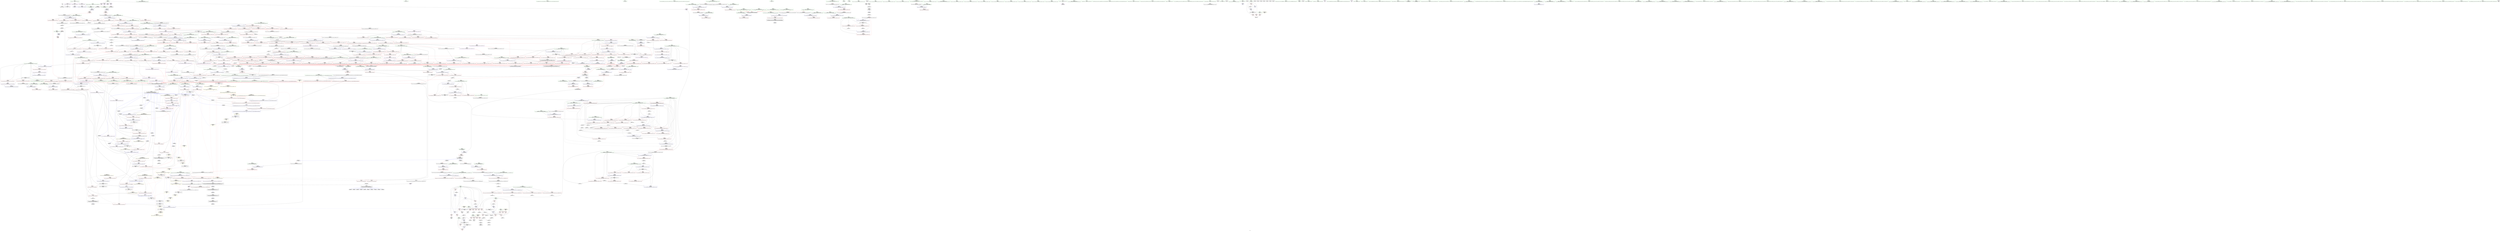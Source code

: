 digraph "SVFG" {
	label="SVFG";

	Node0x55f5b1f181b0 [shape=record,color=grey,label="{NodeID: 0\nNullPtr}"];
	Node0x55f5b1f181b0 -> Node0x55f5b1f720a0[style=solid];
	Node0x55f5b1f181b0 -> Node0x55f5b1f90ec0[style=solid];
	Node0x55f5b1f9b6a0 [shape=record,color=yellow,style=double,label="{NodeID: 1550\n18V_4 = CSCHI(MR_18V_2)\npts\{63 \}\nCS[]|{<s0>21}}"];
	Node0x55f5b1f9b6a0:s0 -> Node0x55f5b1feb770[style=dashed,color=red];
	Node0x55f5b1f79cf0 [shape=record,color=red,label="{NodeID: 443\n709\<--694\n\<--__secondChild\n_ZSt13__adjust_heapIPiliN9__gnu_cxx5__ops15_Iter_less_iterEEvT_T0_S5_T1_T2_\n}"];
	Node0x55f5b1f79cf0 -> Node0x55f5b1f89e20[style=solid];
	Node0x55f5b1ffaf80 [shape=record,color=yellow,style=double,label="{NodeID: 1218\n18V_1 = ENCHI(MR_18V_0)\npts\{63 \}\nFun[_ZSt27__unguarded_partition_pivotIPiN9__gnu_cxx5__ops15_Iter_less_iterEET_S4_S4_T0_]|{<s0>28}}"];
	Node0x55f5b1ffaf80:s0 -> Node0x55f5b2001ae0[style=dashed,color=red];
	Node0x55f5b1f6df00 [shape=record,color=green,label="{NodeID: 111\n556\<--557\nagg.tmp\<--agg.tmp_field_insensitive\n_ZSt11__make_heapIPiN9__gnu_cxx5__ops15_Iter_less_iterEEvT_S4_RT0_\n}"];
	Node0x55f5b2068fa0 [shape=record,color=black,label="{NodeID: 1661\n460 = PHI(403, )\n0th arg _ZSt13__heap_selectIPiN9__gnu_cxx5__ops15_Iter_less_iterEEvT_S4_S4_T0_ }"];
	Node0x55f5b2068fa0 -> Node0x55f5b1f92820[style=solid];
	Node0x55f5b1f8f560 [shape=record,color=red,label="{NodeID: 554\n1205\<--1187\n\<--__next\n_ZSt25__unguarded_linear_insertIPiN9__gnu_cxx5__ops14_Val_less_iterEEvT_T0_\n|{<s0>82}}"];
	Node0x55f5b1f8f560:s0 -> Node0x55f5b206aca0[style=solid,color=red];
	Node0x55f5b1f725e0 [shape=record,color=black,label="{NodeID: 222\n141\<--140\nconv\<--\nmain\n}"];
	Node0x55f5b1f725e0 -> Node0x55f5b1f86e20[style=solid];
	Node0x55f5b1f94ff0 [shape=record,color=blue,label="{NodeID: 665\n819\<--859\n__parent\<--div5\n_ZSt11__push_heapIPiliN9__gnu_cxx5__ops14_Iter_less_valEEvT_T0_S5_T1_RT2_\n}"];
	Node0x55f5b1f94ff0 -> Node0x55f5b1fe8f70[style=dashed];
	Node0x55f5b1f801a0 [shape=record,color=red,label="{NodeID: 333\n235\<--225\n\<--__first.addr\n_ZSt6__sortIPiN9__gnu_cxx5__ops15_Iter_less_iterEEvT_S4_T0_\n}"];
	Node0x55f5b1f801a0 -> Node0x55f5b1f88020[style=solid];
	Node0x55f5b1f86b20 [shape=record,color=grey,label="{NodeID: 1108\n712 = Binary(711, 252, )\n}"];
	Node0x55f5b1f86b20 -> Node0x55f5b1f89e20[style=solid];
	Node0x55f5b1f6a030 [shape=record,color=green,label="{NodeID: 1\n7\<--1\n__dso_handle\<--dummyObj\nGlob }"];
	Node0x55f5b1f79dc0 [shape=record,color=red,label="{NodeID: 444\n715\<--694\n\<--__secondChild\n_ZSt13__adjust_heapIPiliN9__gnu_cxx5__ops15_Iter_less_iterEEvT_T0_S5_T1_T2_\n}"];
	Node0x55f5b1f79dc0 -> Node0x55f5b1f87a20[style=solid];
	Node0x55f5b1f6dfd0 [shape=record,color=green,label="{NodeID: 112\n586\<--587\n_ZSt4moveIRiEONSt16remove_referenceIT_E4typeEOS2_\<--_ZSt4moveIRiEONSt16remove_referenceIT_E4typeEOS2__field_insensitive\n}"];
	Node0x55f5b20690e0 [shape=record,color=black,label="{NodeID: 1662\n461 = PHI(404, )\n1st arg _ZSt13__heap_selectIPiN9__gnu_cxx5__ops15_Iter_less_iterEEvT_S4_S4_T0_ }"];
	Node0x55f5b20690e0 -> Node0x55f5b1f928f0[style=solid];
	Node0x55f5b1f8f630 [shape=record,color=red,label="{NodeID: 555\n1210\<--1187\n\<--__next\n_ZSt25__unguarded_linear_insertIPiN9__gnu_cxx5__ops14_Val_less_iterEEvT_T0_\n}"];
	Node0x55f5b1f8f630 -> Node0x55f5b1f97140[style=solid];
	Node0x55f5b2001ae0 [shape=record,color=yellow,style=double,label="{NodeID: 1330\n18V_1 = ENCHI(MR_18V_0)\npts\{63 \}\nFun[_ZSt22__move_median_to_firstIPiN9__gnu_cxx5__ops15_Iter_less_iterEEvT_S4_S4_S4_T0_]|{<s0>51|<s1>52|<s2>53|<s3>54|<s4>55|<s5>56|<s6>57|<s7>58|<s8>59|<s9>60|<s10>61}}"];
	Node0x55f5b2001ae0:s0 -> Node0x55f5b1ffbd60[style=dashed,color=red];
	Node0x55f5b2001ae0:s1 -> Node0x55f5b1ffbd60[style=dashed,color=red];
	Node0x55f5b2001ae0:s2 -> Node0x55f5b1ffb330[style=dashed,color=red];
	Node0x55f5b2001ae0:s3 -> Node0x55f5b1ffbd60[style=dashed,color=red];
	Node0x55f5b2001ae0:s4 -> Node0x55f5b1ffb330[style=dashed,color=red];
	Node0x55f5b2001ae0:s5 -> Node0x55f5b1ffb330[style=dashed,color=red];
	Node0x55f5b2001ae0:s6 -> Node0x55f5b1ffbd60[style=dashed,color=red];
	Node0x55f5b2001ae0:s7 -> Node0x55f5b1ffb330[style=dashed,color=red];
	Node0x55f5b2001ae0:s8 -> Node0x55f5b1ffbd60[style=dashed,color=red];
	Node0x55f5b2001ae0:s9 -> Node0x55f5b1ffb330[style=dashed,color=red];
	Node0x55f5b2001ae0:s10 -> Node0x55f5b1ffb330[style=dashed,color=red];
	Node0x55f5b1f726b0 [shape=record,color=black,label="{NodeID: 223\n143\<--142\nconv25\<--\nmain\n}"];
	Node0x55f5b1f726b0 -> Node0x55f5b1f86e20[style=solid];
	Node0x55f5b1f950c0 [shape=record,color=blue,label="{NodeID: 666\n866\<--863\nadd.ptr7\<--\n_ZSt11__push_heapIPiliN9__gnu_cxx5__ops14_Iter_less_valEEvT_T0_S5_T1_RT2_\n|{<s0>47}}"];
	Node0x55f5b1f950c0:s0 -> Node0x55f5b1f9aba0[style=dashed,color=blue];
	Node0x55f5b1f80270 [shape=record,color=red,label="{NodeID: 334\n239\<--225\n\<--__first.addr\n_ZSt6__sortIPiN9__gnu_cxx5__ops15_Iter_less_iterEEvT_S4_T0_\n|{<s0>17}}"];
	Node0x55f5b1f80270:s0 -> Node0x55f5b2065cb0[style=solid,color=red];
	Node0x55f5b1f86ca0 [shape=record,color=grey,label="{NodeID: 1109\n711 = Binary(710, 528, )\n}"];
	Node0x55f5b1f86ca0 -> Node0x55f5b1f86b20[style=solid];
	Node0x55f5b1f6a0c0 [shape=record,color=green,label="{NodeID: 2\n8\<--1\n_ZSt3cin\<--dummyObj\nGlob }"];
	Node0x55f5b1f9b960 [shape=record,color=yellow,style=double,label="{NodeID: 1552\n18V_2 = CSCHI(MR_18V_1)\npts\{63 \}\nCS[]|{<s0>24}}"];
	Node0x55f5b1f9b960:s0 -> Node0x55f5b1fed570[style=dashed,color=red];
	Node0x55f5b1f79e90 [shape=record,color=red,label="{NodeID: 445\n720\<--694\n\<--__secondChild\n_ZSt13__adjust_heapIPiliN9__gnu_cxx5__ops15_Iter_less_iterEEvT_T0_S5_T1_T2_\n}"];
	Node0x55f5b1f6e0d0 [shape=record,color=green,label="{NodeID: 113\n597\<--598\n_ZSt13__adjust_heapIPiliN9__gnu_cxx5__ops15_Iter_less_iterEEvT_T0_S5_T1_T2_\<--_ZSt13__adjust_heapIPiliN9__gnu_cxx5__ops15_Iter_less_iterEEvT_T0_S5_T1_T2__field_insensitive\n}"];
	Node0x55f5b2069220 [shape=record,color=black,label="{NodeID: 1663\n462 = PHI(405, )\n2nd arg _ZSt13__heap_selectIPiN9__gnu_cxx5__ops15_Iter_less_iterEEvT_S4_S4_T0_ }"];
	Node0x55f5b2069220 -> Node0x55f5b1f929c0[style=solid];
	Node0x55f5b1f8f700 [shape=record,color=red,label="{NodeID: 556\n1212\<--1187\n\<--__next\n_ZSt25__unguarded_linear_insertIPiN9__gnu_cxx5__ops14_Val_less_iterEEvT_T0_\n}"];
	Node0x55f5b1f8f700 -> Node0x55f5b1f7db70[style=solid];
	Node0x55f5b1f72780 [shape=record,color=black,label="{NodeID: 224\n243\<--241\nsub.ptr.lhs.cast\<--\n_ZSt6__sortIPiN9__gnu_cxx5__ops15_Iter_less_iterEEvT_S4_T0_\n}"];
	Node0x55f5b1f72780 -> Node0x55f5b1fafd70[style=solid];
	Node0x55f5b1f95190 [shape=record,color=blue,label="{NodeID: 667\n873\<--870\nthis.addr\<--this\n_ZNK9__gnu_cxx5__ops14_Iter_less_valclIPiiEEbT_RT0_\n}"];
	Node0x55f5b1f95190 -> Node0x55f5b1f8b530[style=dashed];
	Node0x55f5b1f80340 [shape=record,color=red,label="{NodeID: 335\n242\<--225\n\<--__first.addr\n_ZSt6__sortIPiN9__gnu_cxx5__ops15_Iter_less_iterEEvT_S4_T0_\n}"];
	Node0x55f5b1f80340 -> Node0x55f5b1f72850[style=solid];
	Node0x55f5b1f86e20 [shape=record,color=grey,label="{NodeID: 1110\n144 = Binary(141, 143, )\n}"];
	Node0x55f5b1f86e20 -> Node0x55f5b1f86fa0[style=solid];
	Node0x55f5b1f6a370 [shape=record,color=green,label="{NodeID: 3\n9\<--1\n_ZSt4cout\<--dummyObj\nGlob }"];
	Node0x55f5b1f79f60 [shape=record,color=red,label="{NodeID: 446\n723\<--694\n\<--__secondChild\n_ZSt13__adjust_heapIPiliN9__gnu_cxx5__ops15_Iter_less_iterEEvT_T0_S5_T1_T2_\n}"];
	Node0x55f5b1f79f60 -> Node0x55f5b1f87720[style=solid];
	Node0x55f5b1f6e1d0 [shape=record,color=green,label="{NodeID: 114\n612\<--613\nthis.addr\<--this.addr_field_insensitive\n_ZNK9__gnu_cxx5__ops15_Iter_less_iterclIPiS3_EEbT_T0_\n}"];
	Node0x55f5b1f6e1d0 -> Node0x55f5b1f782f0[style=solid];
	Node0x55f5b1f6e1d0 -> Node0x55f5b1f93520[style=solid];
	Node0x55f5b2069360 [shape=record,color=black,label="{NodeID: 1664\n187 = PHI(98, )\n0th arg _ZSt4sortIPiEvT_S1_ }"];
	Node0x55f5b2069360 -> Node0x55f5b1f918b0[style=solid];
	Node0x55f5b1f8f7d0 [shape=record,color=red,label="{NodeID: 557\n1192\<--1191\n\<--call\n_ZSt25__unguarded_linear_insertIPiN9__gnu_cxx5__ops14_Val_less_iterEEvT_T0_\n}"];
	Node0x55f5b1f8f7d0 -> Node0x55f5b1f96e00[style=solid];
	Node0x55f5b1f72850 [shape=record,color=black,label="{NodeID: 225\n244\<--242\nsub.ptr.rhs.cast\<--\n_ZSt6__sortIPiN9__gnu_cxx5__ops15_Iter_less_iterEEvT_S4_T0_\n}"];
	Node0x55f5b1f72850 -> Node0x55f5b1fafd70[style=solid];
	Node0x55f5b1f95260 [shape=record,color=blue,label="{NodeID: 668\n875\<--871\n__it.addr\<--__it\n_ZNK9__gnu_cxx5__ops14_Iter_less_valclIPiiEEbT_RT0_\n}"];
	Node0x55f5b1f95260 -> Node0x55f5b1f8b600[style=dashed];
	Node0x55f5b1f80410 [shape=record,color=red,label="{NodeID: 336\n256\<--225\n\<--__first.addr\n_ZSt6__sortIPiN9__gnu_cxx5__ops15_Iter_less_iterEEvT_S4_T0_\n|{<s0>18}}"];
	Node0x55f5b1f80410:s0 -> Node0x55f5b206a660[style=solid,color=red];
	Node0x55f5b1f86fa0 [shape=record,color=grey,label="{NodeID: 1111\n146 = Binary(145, 144, )\n}"];
	Node0x55f5b1f86fa0 -> Node0x55f5b1f91570[style=solid];
	Node0x55f5b1f6a400 [shape=record,color=green,label="{NodeID: 4\n10\<--1\n.str\<--dummyObj\nGlob }"];
	Node0x55f5b1f7a030 [shape=record,color=red,label="{NodeID: 447\n728\<--694\n\<--__secondChild\n_ZSt13__adjust_heapIPiliN9__gnu_cxx5__ops15_Iter_less_iterEEvT_T0_S5_T1_T2_\n}"];
	Node0x55f5b1f7a030 -> Node0x55f5b1f875a0[style=solid];
	Node0x55f5b1ffb330 [shape=record,color=yellow,style=double,label="{NodeID: 1222\n18V_1 = ENCHI(MR_18V_0)\npts\{63 \}\nFun[_ZSt9iter_swapIPiS0_EvT_T0_]|{<s0>65|<s1>65|<s2>65}}"];
	Node0x55f5b1ffb330:s0 -> Node0x55f5b1f8da90[style=dashed,color=red];
	Node0x55f5b1ffb330:s1 -> Node0x55f5b1f8db60[style=dashed,color=red];
	Node0x55f5b1ffb330:s2 -> Node0x55f5b1f96100[style=dashed,color=red];
	Node0x55f5b1f72c60 [shape=record,color=green,label="{NodeID: 115\n614\<--615\n__it1.addr\<--__it1.addr_field_insensitive\n_ZNK9__gnu_cxx5__ops15_Iter_less_iterclIPiS3_EEbT_T0_\n}"];
	Node0x55f5b1f72c60 -> Node0x55f5b1f783c0[style=solid];
	Node0x55f5b1f72c60 -> Node0x55f5b1f935f0[style=solid];
	Node0x55f5b20694a0 [shape=record,color=black,label="{NodeID: 1665\n188 = PHI(102, )\n1st arg _ZSt4sortIPiEvT_S1_ }"];
	Node0x55f5b20694a0 -> Node0x55f5b1f91980[style=solid];
	Node0x55f5b1f8f8a0 [shape=record,color=red,label="{NodeID: 558\n1207\<--1206\n\<--call2\n_ZSt25__unguarded_linear_insertIPiN9__gnu_cxx5__ops14_Val_less_iterEEvT_T0_\n}"];
	Node0x55f5b1f8f8a0 -> Node0x55f5b1f97070[style=solid];
	Node0x55f5b1f72920 [shape=record,color=black,label="{NodeID: 226\n293\<--291\nsub.ptr.lhs.cast\<--\n_ZSt16__introsort_loopIPilN9__gnu_cxx5__ops15_Iter_less_iterEEvT_S4_T0_T1_\n}"];
	Node0x55f5b1f72920 -> Node0x55f5b1fb0c70[style=solid];
	Node0x55f5b1f95330 [shape=record,color=blue,label="{NodeID: 669\n877\<--872\n__val.addr\<--__val\n_ZNK9__gnu_cxx5__ops14_Iter_less_valclIPiiEEbT_RT0_\n}"];
	Node0x55f5b1f95330 -> Node0x55f5b1f8b6d0[style=dashed];
	Node0x55f5b1f804e0 [shape=record,color=red,label="{NodeID: 337\n236\<--227\n\<--__last.addr\n_ZSt6__sortIPiN9__gnu_cxx5__ops15_Iter_less_iterEEvT_S4_T0_\n}"];
	Node0x55f5b1f804e0 -> Node0x55f5b1f88020[style=solid];
	Node0x55f5b1f87120 [shape=record,color=grey,label="{NodeID: 1112\n439 = Binary(438, 252, )\n}"];
	Node0x55f5b1f6a490 [shape=record,color=green,label="{NodeID: 5\n12\<--1\n.str.1\<--dummyObj\nGlob }"];
	Node0x55f5b1f7a100 [shape=record,color=red,label="{NodeID: 448\n733\<--694\n\<--__secondChild\n_ZSt13__adjust_heapIPiliN9__gnu_cxx5__ops15_Iter_less_iterEEvT_T0_S5_T1_T2_\n}"];
	Node0x55f5b1f72d30 [shape=record,color=green,label="{NodeID: 116\n616\<--617\n__it2.addr\<--__it2.addr_field_insensitive\n_ZNK9__gnu_cxx5__ops15_Iter_less_iterclIPiS3_EEbT_T0_\n}"];
	Node0x55f5b1f72d30 -> Node0x55f5b1f78490[style=solid];
	Node0x55f5b1f72d30 -> Node0x55f5b1f936c0[style=solid];
	Node0x55f5b20695e0 [shape=record,color=black,label="{NodeID: 1666\n221 = PHI(199, )\n0th arg _ZSt6__sortIPiN9__gnu_cxx5__ops15_Iter_less_iterEEvT_S4_T0_ }"];
	Node0x55f5b20695e0 -> Node0x55f5b1f91a50[style=solid];
	Node0x55f5b1f8f970 [shape=record,color=red,label="{NodeID: 559\n1217\<--1216\n\<--call4\n_ZSt25__unguarded_linear_insertIPiN9__gnu_cxx5__ops14_Val_less_iterEEvT_T0_\n}"];
	Node0x55f5b1f8f970 -> Node0x55f5b1f972e0[style=solid];
	Node0x55f5b1f729f0 [shape=record,color=black,label="{NodeID: 227\n294\<--292\nsub.ptr.rhs.cast\<--\n_ZSt16__introsort_loopIPilN9__gnu_cxx5__ops15_Iter_less_iterEEvT_S4_T0_T1_\n}"];
	Node0x55f5b1f729f0 -> Node0x55f5b1fb0c70[style=solid];
	Node0x55f5b1f95400 [shape=record,color=blue,label="{NodeID: 670\n896\<--890\n__result.addr\<--__result\n_ZSt22__move_median_to_firstIPiN9__gnu_cxx5__ops15_Iter_less_iterEEvT_S4_S4_S4_T0_\n}"];
	Node0x55f5b1f95400 -> Node0x55f5b1f8b940[style=dashed];
	Node0x55f5b1f95400 -> Node0x55f5b1f8ba10[style=dashed];
	Node0x55f5b1f95400 -> Node0x55f5b1f8bae0[style=dashed];
	Node0x55f5b1f95400 -> Node0x55f5b1f8bbb0[style=dashed];
	Node0x55f5b1f95400 -> Node0x55f5b1f8bc80[style=dashed];
	Node0x55f5b1f95400 -> Node0x55f5b1f8bd50[style=dashed];
	Node0x55f5b1f805b0 [shape=record,color=red,label="{NodeID: 338\n240\<--227\n\<--__last.addr\n_ZSt6__sortIPiN9__gnu_cxx5__ops15_Iter_less_iterEEvT_S4_T0_\n|{<s0>17}}"];
	Node0x55f5b1f805b0:s0 -> Node0x55f5b2065ec0[style=solid,color=red];
	Node0x55f5b1f872a0 [shape=record,color=grey,label="{NodeID: 1113\n438 = Binary(437, 247, )\n}"];
	Node0x55f5b1f872a0 -> Node0x55f5b1f87120[style=solid];
	Node0x55f5b1f6a520 [shape=record,color=green,label="{NodeID: 6\n15\<--1\n\<--dummyObj\nCan only get source location for instruction, argument, global var or function.}"];
	Node0x55f5b1f9bee0 [shape=record,color=yellow,style=double,label="{NodeID: 1556\n18V_3 = CSCHI(MR_18V_2)\npts\{63 \}\nCS[]|{<s0>20}}"];
	Node0x55f5b1f9bee0:s0 -> Node0x55f5b1f9b6a0[style=dashed,color=blue];
	Node0x55f5b1f7a1d0 [shape=record,color=red,label="{NodeID: 449\n741\<--694\n\<--__secondChild\n_ZSt13__adjust_heapIPiliN9__gnu_cxx5__ops15_Iter_less_iterEEvT_T0_S5_T1_T2_\n}"];
	Node0x55f5b1f7a1d0 -> Node0x55f5b1f94490[style=solid];
	Node0x55f5b1f72e00 [shape=record,color=green,label="{NodeID: 117\n633\<--634\n__first.addr\<--__first.addr_field_insensitive\n_ZSt10__pop_heapIPiN9__gnu_cxx5__ops15_Iter_less_iterEEvT_S4_S4_RT0_\n}"];
	Node0x55f5b1f72e00 -> Node0x55f5b1f78700[style=solid];
	Node0x55f5b1f72e00 -> Node0x55f5b1f787d0[style=solid];
	Node0x55f5b1f72e00 -> Node0x55f5b1f788a0[style=solid];
	Node0x55f5b1f72e00 -> Node0x55f5b1f93790[style=solid];
	Node0x55f5b2069720 [shape=record,color=black,label="{NodeID: 1667\n222 = PHI(200, )\n1st arg _ZSt6__sortIPiN9__gnu_cxx5__ops15_Iter_less_iterEEvT_S4_T0_ }"];
	Node0x55f5b2069720 -> Node0x55f5b1f91b20[style=solid];
	Node0x55f5b1f8fa40 [shape=record,color=red,label="{NodeID: 560\n1240\<--1231\n\<--__first.addr\n_ZSt23__copy_move_backward_a2ILb1EPiS0_ET1_T0_S2_S1_\n|{<s0>84}}"];
	Node0x55f5b1f8fa40:s0 -> Node0x55f5b206bd00[style=solid,color=red];
	Node0x55f5b2001f70 [shape=record,color=yellow,style=double,label="{NodeID: 1335\n18V_1 = ENCHI(MR_18V_0)\npts\{63 \}\nFun[_ZSt14__partial_sortIPiN9__gnu_cxx5__ops15_Iter_less_iterEEvT_S4_S4_T0_]|{<s0>26}}"];
	Node0x55f5b2001f70:s0 -> Node0x55f5b1ffd9f0[style=dashed,color=red];
	Node0x55f5b1f72ac0 [shape=record,color=black,label="{NodeID: 228\n338\<--334\ncast\<--\n_ZSt4__lgl\n}"];
	Node0x55f5b1f954d0 [shape=record,color=blue,label="{NodeID: 671\n898\<--891\n__a.addr\<--__a\n_ZSt22__move_median_to_firstIPiN9__gnu_cxx5__ops15_Iter_less_iterEEvT_S4_S4_S4_T0_\n}"];
	Node0x55f5b1f954d0 -> Node0x55f5b1f8be20[style=dashed];
	Node0x55f5b1f954d0 -> Node0x55f5b1f8bef0[style=dashed];
	Node0x55f5b1f954d0 -> Node0x55f5b1f8bfc0[style=dashed];
	Node0x55f5b1f954d0 -> Node0x55f5b1f8c090[style=dashed];
	Node0x55f5b1f954d0 -> Node0x55f5b1f8c160[style=dashed];
	Node0x55f5b1f80680 [shape=record,color=red,label="{NodeID: 339\n241\<--227\n\<--__last.addr\n_ZSt6__sortIPiN9__gnu_cxx5__ops15_Iter_less_iterEEvT_S4_T0_\n}"];
	Node0x55f5b1f80680 -> Node0x55f5b1f72780[style=solid];
	Node0x55f5b1f87420 [shape=record,color=grey,label="{NodeID: 1114\n437 = Binary(435, 436, )\n}"];
	Node0x55f5b1f87420 -> Node0x55f5b1f872a0[style=solid];
	Node0x55f5b1f6ad60 [shape=record,color=green,label="{NodeID: 7\n67\<--1\n\<--dummyObj\nCan only get source location for instruction, argument, global var or function.}"];
	Node0x55f5b1f7a2a0 [shape=record,color=red,label="{NodeID: 450\n748\<--694\n\<--__secondChild\n_ZSt13__adjust_heapIPiliN9__gnu_cxx5__ops15_Iter_less_iterEEvT_T0_S5_T1_T2_\n}"];
	Node0x55f5b1f7a2a0 -> Node0x55f5b1f87ba0[style=solid];
	Node0x55f5b1f72ed0 [shape=record,color=green,label="{NodeID: 118\n635\<--636\n__last.addr\<--__last.addr_field_insensitive\n_ZSt10__pop_heapIPiN9__gnu_cxx5__ops15_Iter_less_iterEEvT_S4_S4_RT0_\n}"];
	Node0x55f5b1f72ed0 -> Node0x55f5b1f78970[style=solid];
	Node0x55f5b1f72ed0 -> Node0x55f5b1f93860[style=solid];
	Node0x55f5b2069860 [shape=record,color=black,label="{NodeID: 1668\n1260 = PHI(1241, )\n0th arg _ZSt22__copy_move_backward_aILb1EPiS0_ET1_T0_S2_S1_ }"];
	Node0x55f5b2069860 -> Node0x55f5b1f976f0[style=solid];
	Node0x55f5b1f8fb10 [shape=record,color=red,label="{NodeID: 561\n1244\<--1233\n\<--__last.addr\n_ZSt23__copy_move_backward_a2ILb1EPiS0_ET1_T0_S2_S1_\n|{<s0>85}}"];
	Node0x55f5b1f8fb10:s0 -> Node0x55f5b206bd00[style=solid,color=red];
	Node0x55f5b1f72b90 [shape=record,color=black,label="{NodeID: 229\n339\<--334\nconv\<--\n_ZSt4__lgl\n}"];
	Node0x55f5b1f72b90 -> Node0x55f5b1fb2a70[style=solid];
	Node0x55f5b1f955a0 [shape=record,color=blue,label="{NodeID: 672\n900\<--892\n__b.addr\<--__b\n_ZSt22__move_median_to_firstIPiN9__gnu_cxx5__ops15_Iter_less_iterEEvT_S4_S4_S4_T0_\n}"];
	Node0x55f5b1f955a0 -> Node0x55f5b1f8c230[style=dashed];
	Node0x55f5b1f955a0 -> Node0x55f5b1f8c300[style=dashed];
	Node0x55f5b1f955a0 -> Node0x55f5b1f8c3d0[style=dashed];
	Node0x55f5b1f955a0 -> Node0x55f5b1f8c4a0[style=dashed];
	Node0x55f5b1f955a0 -> Node0x55f5b1f8c570[style=dashed];
	Node0x55f5b1f80750 [shape=record,color=red,label="{NodeID: 340\n257\<--227\n\<--__last.addr\n_ZSt6__sortIPiN9__gnu_cxx5__ops15_Iter_less_iterEEvT_S4_T0_\n|{<s0>18}}"];
	Node0x55f5b1f80750:s0 -> Node0x55f5b206a7a0[style=solid,color=red];
	Node0x55f5b1f875a0 [shape=record,color=grey,label="{NodeID: 1115\n729 = Binary(728, 312, )\n}"];
	Node0x55f5b1f875a0 -> Node0x55f5b1f942f0[style=solid];
	Node0x55f5b1f6adf0 [shape=record,color=green,label="{NodeID: 8\n72\<--1\n\<--dummyObj\nCan only get source location for instruction, argument, global var or function.}"];
	Node0x55f5b1f7a370 [shape=record,color=red,label="{NodeID: 451\n754\<--694\n\<--__secondChild\n_ZSt13__adjust_heapIPiliN9__gnu_cxx5__ops15_Iter_less_iterEEvT_T0_S5_T1_T2_\n}"];
	Node0x55f5b1f7a370 -> Node0x55f5b1faf470[style=solid];
	Node0x55f5b1f72fa0 [shape=record,color=green,label="{NodeID: 119\n637\<--638\n__result.addr\<--__result.addr_field_insensitive\n_ZSt10__pop_heapIPiN9__gnu_cxx5__ops15_Iter_less_iterEEvT_S4_S4_RT0_\n}"];
	Node0x55f5b1f72fa0 -> Node0x55f5b1f78a40[style=solid];
	Node0x55f5b1f72fa0 -> Node0x55f5b1f78b10[style=solid];
	Node0x55f5b1f72fa0 -> Node0x55f5b1f93930[style=solid];
	Node0x55f5b20699a0 [shape=record,color=black,label="{NodeID: 1669\n1261 = PHI(1245, )\n1st arg _ZSt22__copy_move_backward_aILb1EPiS0_ET1_T0_S2_S1_ }"];
	Node0x55f5b20699a0 -> Node0x55f5b1f977c0[style=solid];
	Node0x55f5b1f8fbe0 [shape=record,color=red,label="{NodeID: 562\n1246\<--1235\n\<--__result.addr\n_ZSt23__copy_move_backward_a2ILb1EPiS0_ET1_T0_S2_S1_\n|{<s0>86}}"];
	Node0x55f5b1f8fbe0:s0 -> Node0x55f5b206bd00[style=solid,color=red];
	Node0x55f5b1f7ad60 [shape=record,color=black,label="{NodeID: 230\n328\<--340\n_ZSt4__lgl_ret\<--sub\n_ZSt4__lgl\n|{<s0>16}}"];
	Node0x55f5b1f7ad60:s0 -> Node0x55f5b20629b0[style=solid,color=blue];
	Node0x55f5b1f95670 [shape=record,color=blue,label="{NodeID: 673\n902\<--893\n__c.addr\<--__c\n_ZSt22__move_median_to_firstIPiN9__gnu_cxx5__ops15_Iter_less_iterEEvT_S4_S4_S4_T0_\n}"];
	Node0x55f5b1f95670 -> Node0x55f5b1f8c640[style=dashed];
	Node0x55f5b1f95670 -> Node0x55f5b1f8c710[style=dashed];
	Node0x55f5b1f95670 -> Node0x55f5b1f8c7e0[style=dashed];
	Node0x55f5b1f95670 -> Node0x55f5b1f8c8b0[style=dashed];
	Node0x55f5b1f95670 -> Node0x55f5b1f8c980[style=dashed];
	Node0x55f5b1f95670 -> Node0x55f5b1f8ca50[style=dashed];
	Node0x55f5b1f80820 [shape=record,color=red,label="{NodeID: 341\n292\<--273\n\<--__first.addr\n_ZSt16__introsort_loopIPilN9__gnu_cxx5__ops15_Iter_less_iterEEvT_S4_T0_T1_\n}"];
	Node0x55f5b1f80820 -> Node0x55f5b1f729f0[style=solid];
	Node0x55f5b1f87720 [shape=record,color=grey,label="{NodeID: 1116\n724 = Binary(723, 528, )\n}"];
	Node0x55f5b1f6ae80 [shape=record,color=green,label="{NodeID: 9\n79\<--1\n\<--dummyObj\nCan only get source location for instruction, argument, global var or function.|{<s0>40}}"];
	Node0x55f5b1f6ae80:s0 -> Node0x55f5b206c200[style=solid,color=red];
	Node0x55f5b1f7a440 [shape=record,color=red,label="{NodeID: 452\n759\<--694\n\<--__secondChild\n_ZSt13__adjust_heapIPiliN9__gnu_cxx5__ops15_Iter_less_iterEEvT_T0_S5_T1_T2_\n}"];
	Node0x55f5b1f7a440 -> Node0x55f5b1faf770[style=solid];
	Node0x55f5b1f73070 [shape=record,color=green,label="{NodeID: 120\n639\<--640\n__comp.addr\<--__comp.addr_field_insensitive\n_ZSt10__pop_heapIPiN9__gnu_cxx5__ops15_Iter_less_iterEEvT_S4_S4_RT0_\n}"];
	Node0x55f5b1f73070 -> Node0x55f5b1f78be0[style=solid];
	Node0x55f5b1f73070 -> Node0x55f5b1f93a00[style=solid];
	Node0x55f5b2069ae0 [shape=record,color=black,label="{NodeID: 1670\n1262 = PHI(1247, )\n2nd arg _ZSt22__copy_move_backward_aILb1EPiS0_ET1_T0_S2_S1_ }"];
	Node0x55f5b2069ae0 -> Node0x55f5b1f97890[style=solid];
	Node0x55f5b1f8fcb0 [shape=record,color=red,label="{NodeID: 563\n1257\<--1254\n\<--__it.addr\n_ZSt12__miter_baseIPiET_S1_\n}"];
	Node0x55f5b1f8fcb0 -> Node0x55f5b1f7be70[style=solid];
	Node0x55f5b1f7ae30 [shape=record,color=black,label="{NodeID: 231\n362\<--360\nsub.ptr.lhs.cast\<--\n_ZSt22__final_insertion_sortIPiN9__gnu_cxx5__ops15_Iter_less_iterEEvT_S4_T0_\n}"];
	Node0x55f5b1f7ae30 -> Node0x55f5b1fb3070[style=solid];
	Node0x55f5b1f95740 [shape=record,color=blue,label="{NodeID: 674\n965\<--960\n__first.addr\<--__first\n_ZSt21__unguarded_partitionIPiN9__gnu_cxx5__ops15_Iter_less_iterEET_S4_S4_S4_T0_\n}"];
	Node0x55f5b1f95740 -> Node0x55f5b1ff9990[style=dashed];
	Node0x55f5b1f808f0 [shape=record,color=red,label="{NodeID: 342\n303\<--273\n\<--__first.addr\n_ZSt16__introsort_loopIPilN9__gnu_cxx5__ops15_Iter_less_iterEEvT_S4_T0_T1_\n|{<s0>19}}"];
	Node0x55f5b1f808f0:s0 -> Node0x55f5b206cd60[style=solid,color=red];
	Node0x55f5b1f878a0 [shape=record,color=grey,label="{NodeID: 1117\n717 = Binary(252, 716, )\n}"];
	Node0x55f5b1f878a0 -> Node0x55f5b1f94220[style=solid];
	Node0x55f5b1f6af10 [shape=record,color=green,label="{NodeID: 10\n174\<--1\n\<--dummyObj\nCan only get source location for instruction, argument, global var or function.}"];
	Node0x55f5b1f7a510 [shape=record,color=red,label="{NodeID: 453\n768\<--694\n\<--__secondChild\n_ZSt13__adjust_heapIPiliN9__gnu_cxx5__ops15_Iter_less_iterEEvT_T0_S5_T1_T2_\n}"];
	Node0x55f5b1f7a510 -> Node0x55f5b1faf8f0[style=solid];
	Node0x55f5b1f73140 [shape=record,color=green,label="{NodeID: 121\n641\<--642\n__value\<--__value_field_insensitive\n_ZSt10__pop_heapIPiN9__gnu_cxx5__ops15_Iter_less_iterEEvT_S4_S4_RT0_\n|{|<s1>39}}"];
	Node0x55f5b1f73140 -> Node0x55f5b1f93ad0[style=solid];
	Node0x55f5b1f73140:s1 -> Node0x55f5b206aca0[style=solid,color=red];
	Node0x55f5b2069c20 [shape=record,color=black,label="{NodeID: 1671\n1339 = PHI(1181, )\n0th arg _ZNK9__gnu_cxx5__ops14_Val_less_iterclIiPiEEbRT_T0_ }"];
	Node0x55f5b2069c20 -> Node0x55f5b1f97f10[style=solid];
	Node0x55f5b1f8fd80 [shape=record,color=red,label="{NodeID: 564\n1276\<--1263\n\<--__first.addr\n_ZSt22__copy_move_backward_aILb1EPiS0_ET1_T0_S2_S1_\n|{<s0>88}}"];
	Node0x55f5b1f8fd80:s0 -> Node0x55f5b2066f10[style=solid,color=red];
	Node0x55f5b1f7af00 [shape=record,color=black,label="{NodeID: 232\n363\<--361\nsub.ptr.rhs.cast\<--\n_ZSt22__final_insertion_sortIPiN9__gnu_cxx5__ops15_Iter_less_iterEEvT_S4_T0_\n}"];
	Node0x55f5b1f7af00 -> Node0x55f5b1fb3070[style=solid];
	Node0x55f5b1f95810 [shape=record,color=blue,label="{NodeID: 675\n967\<--961\n__last.addr\<--__last\n_ZSt21__unguarded_partitionIPiN9__gnu_cxx5__ops15_Iter_less_iterEET_S4_S4_S4_T0_\n}"];
	Node0x55f5b1f95810 -> Node0x55f5b1f8d000[style=dashed];
	Node0x55f5b1f95810 -> Node0x55f5b1f95a80[style=dashed];
	Node0x55f5b1f809c0 [shape=record,color=red,label="{NodeID: 343\n314\<--273\n\<--__first.addr\n_ZSt16__introsort_loopIPilN9__gnu_cxx5__ops15_Iter_less_iterEEvT_S4_T0_T1_\n|{<s0>20}}"];
	Node0x55f5b1f809c0:s0 -> Node0x55f5b20663e0[style=solid,color=red];
	Node0x55f5b1f87a20 [shape=record,color=grey,label="{NodeID: 1118\n716 = Binary(715, 528, )\n}"];
	Node0x55f5b1f87a20 -> Node0x55f5b1f878a0[style=solid];
	Node0x55f5b1f6b010 [shape=record,color=green,label="{NodeID: 11\n247\<--1\n\<--dummyObj\nCan only get source location for instruction, argument, global var or function.}"];
	Node0x55f5b1f9c5c0 [shape=record,color=yellow,style=double,label="{NodeID: 1561\n18V_3 = CSCHI(MR_18V_2)\npts\{63 \}\nCS[]|{<s0>32|<s1>33}}"];
	Node0x55f5b1f9c5c0:s0 -> Node0x55f5b1ff3970[style=dashed,color=blue];
	Node0x55f5b1f9c5c0:s1 -> Node0x55f5b1fe6270[style=dashed,color=blue];
	Node0x55f5b1f7a5e0 [shape=record,color=red,label="{NodeID: 454\n736\<--735\n\<--call4\n_ZSt13__adjust_heapIPiliN9__gnu_cxx5__ops15_Iter_less_iterEEvT_T0_S5_T1_T2_\n}"];
	Node0x55f5b1f7a5e0 -> Node0x55f5b1f943c0[style=solid];
	Node0x55f5b1f73210 [shape=record,color=green,label="{NodeID: 122\n643\<--644\nagg.tmp\<--agg.tmp_field_insensitive\n_ZSt10__pop_heapIPiN9__gnu_cxx5__ops15_Iter_less_iterEEvT_S4_S4_RT0_\n}"];
	Node0x55f5b2069d60 [shape=record,color=black,label="{NodeID: 1672\n1340 = PHI(1185, )\n1st arg _ZNK9__gnu_cxx5__ops14_Val_less_iterclIiPiEEbRT_T0_ }"];
	Node0x55f5b2069d60 -> Node0x55f5b1f97fe0[style=solid];
	Node0x55f5b1f8fe50 [shape=record,color=red,label="{NodeID: 565\n1277\<--1265\n\<--__last.addr\n_ZSt22__copy_move_backward_aILb1EPiS0_ET1_T0_S2_S1_\n|{<s0>88}}"];
	Node0x55f5b1f8fe50:s0 -> Node0x55f5b2067020[style=solid,color=red];
	Node0x55f5b1f7afd0 [shape=record,color=black,label="{NodeID: 233\n435\<--433\nsub.ptr.lhs.cast\<--\n_ZSt27__unguarded_partition_pivotIPiN9__gnu_cxx5__ops15_Iter_less_iterEET_S4_S4_T0_\n}"];
	Node0x55f5b1f7afd0 -> Node0x55f5b1f87420[style=solid];
	Node0x55f5b1f958e0 [shape=record,color=blue,label="{NodeID: 676\n969\<--962\n__pivot.addr\<--__pivot\n_ZSt21__unguarded_partitionIPiN9__gnu_cxx5__ops15_Iter_less_iterEET_S4_S4_S4_T0_\n}"];
	Node0x55f5b1f958e0 -> Node0x55f5b1f8d410[style=dashed];
	Node0x55f5b1f958e0 -> Node0x55f5b1f8d4e0[style=dashed];
	Node0x55f5b1f80a90 [shape=record,color=red,label="{NodeID: 344\n291\<--275\n\<--__last.addr\n_ZSt16__introsort_loopIPilN9__gnu_cxx5__ops15_Iter_less_iterEEvT_S4_T0_T1_\n}"];
	Node0x55f5b1f80a90 -> Node0x55f5b1f72920[style=solid];
	Node0x55f5b1f87ba0 [shape=record,color=grey,label="{NodeID: 1119\n752 = cmp(748, 751, )\n}"];
	Node0x55f5b1f6b110 [shape=record,color=green,label="{NodeID: 12\n252\<--1\n\<--dummyObj\nCan only get source location for instruction, argument, global var or function.}"];
	Node0x55f5b1f7a6b0 [shape=record,color=red,label="{NodeID: 455\n763\<--762\n\<--call15\n_ZSt13__adjust_heapIPiliN9__gnu_cxx5__ops15_Iter_less_iterEEvT_T0_S5_T1_T2_\n}"];
	Node0x55f5b1f7a6b0 -> Node0x55f5b1f94630[style=solid];
	Node0x55f5b1f732e0 [shape=record,color=green,label="{NodeID: 123\n672\<--673\n__t.addr\<--__t.addr_field_insensitive\n_ZSt4moveIRiEONSt16remove_referenceIT_E4typeEOS2_\n}"];
	Node0x55f5b1f732e0 -> Node0x55f5b1f78f20[style=solid];
	Node0x55f5b1f732e0 -> Node0x55f5b1f93c70[style=solid];
	Node0x55f5b2069ea0 [shape=record,color=black,label="{NodeID: 1673\n1341 = PHI(1200, )\n2nd arg _ZNK9__gnu_cxx5__ops14_Val_less_iterclIiPiEEbRT_T0_ }"];
	Node0x55f5b2069ea0 -> Node0x55f5b1f980b0[style=solid];
	Node0x55f5b1f8ff20 [shape=record,color=red,label="{NodeID: 566\n1278\<--1267\n\<--__result.addr\n_ZSt22__copy_move_backward_aILb1EPiS0_ET1_T0_S2_S1_\n|{<s0>88}}"];
	Node0x55f5b1f8ff20:s0 -> Node0x55f5b2067130[style=solid,color=red];
	Node0x55f5b1f7b0a0 [shape=record,color=black,label="{NodeID: 234\n436\<--434\nsub.ptr.rhs.cast\<--\n_ZSt27__unguarded_partition_pivotIPiN9__gnu_cxx5__ops15_Iter_less_iterEET_S4_S4_T0_\n}"];
	Node0x55f5b1f7b0a0 -> Node0x55f5b1f87420[style=solid];
	Node0x55f5b1f959b0 [shape=record,color=blue,label="{NodeID: 677\n965\<--981\n__first.addr\<--incdec.ptr\n_ZSt21__unguarded_partitionIPiN9__gnu_cxx5__ops15_Iter_less_iterEET_S4_S4_S4_T0_\n}"];
	Node0x55f5b1f959b0 -> Node0x55f5b1ff9990[style=dashed];
	Node0x55f5b1f80b60 [shape=record,color=red,label="{NodeID: 345\n304\<--275\n\<--__last.addr\n_ZSt16__introsort_loopIPilN9__gnu_cxx5__ops15_Iter_less_iterEEvT_S4_T0_T1_\n|{<s0>19}}"];
	Node0x55f5b1f80b60:s0 -> Node0x55f5b206ce70[style=solid,color=red];
	Node0x55f5b1f87d20 [shape=record,color=grey,label="{NodeID: 1120\n746 = cmp(745, 79, )\n}"];
	Node0x55f5b1f6b210 [shape=record,color=green,label="{NodeID: 13\n298\<--1\n\<--dummyObj\nCan only get source location for instruction, argument, global var or function.}"];
	Node0x55f5b1f7a780 [shape=record,color=red,label="{NodeID: 456\n782\<--781\n\<--call20\n_ZSt13__adjust_heapIPiliN9__gnu_cxx5__ops15_Iter_less_iterEEvT_T0_S5_T1_T2_\n|{<s0>47}}"];
	Node0x55f5b1f7a780:s0 -> Node0x55f5b2068d20[style=solid,color=red];
	Node0x55f5b1f733b0 [shape=record,color=green,label="{NodeID: 124\n682\<--683\n__comp\<--__comp_field_insensitive\n_ZSt13__adjust_heapIPiliN9__gnu_cxx5__ops15_Iter_less_iterEEvT_T0_S5_T1_T2_\n|{<s0>41|<s1>44}}"];
	Node0x55f5b1f733b0:s0 -> Node0x55f5b2067240[style=solid,color=red];
	Node0x55f5b1f733b0:s1 -> Node0x55f5b2067f00[style=solid,color=red];
	Node0x55f5b2069fe0 [shape=record,color=black,label="{NodeID: 1674\n795 = PHI(696, )\n0th arg _ZN9__gnu_cxx5__ops14_Iter_less_valC2ENS0_15_Iter_less_iterE }"];
	Node0x55f5b2069fe0 -> Node0x55f5b1f948a0[style=solid];
	Node0x55f5b1f8fff0 [shape=record,color=red,label="{NodeID: 567\n1288\<--1285\n\<--__it.addr\n_ZSt12__niter_baseIPiET_S1_\n}"];
	Node0x55f5b1f8fff0 -> Node0x55f5b1f7c010[style=solid];
	Node0x55f5b1f7b170 [shape=record,color=black,label="{NodeID: 235\n415\<--455\n_ZSt27__unguarded_partition_pivotIPiN9__gnu_cxx5__ops15_Iter_less_iterEET_S4_S4_T0__ret\<--call\n_ZSt27__unguarded_partition_pivotIPiN9__gnu_cxx5__ops15_Iter_less_iterEET_S4_S4_T0_\n|{<s0>20}}"];
	Node0x55f5b1f7b170:s0 -> Node0x55f5b2062af0[style=solid,color=blue];
	Node0x55f5b1f95a80 [shape=record,color=blue,label="{NodeID: 678\n967\<--985\n__last.addr\<--incdec.ptr3\n_ZSt21__unguarded_partitionIPiN9__gnu_cxx5__ops15_Iter_less_iterEET_S4_S4_S4_T0_\n}"];
	Node0x55f5b1f95a80 -> Node0x55f5b1feb270[style=dashed];
	Node0x55f5b1f80c30 [shape=record,color=red,label="{NodeID: 346\n305\<--275\n\<--__last.addr\n_ZSt16__introsort_loopIPilN9__gnu_cxx5__ops15_Iter_less_iterEEvT_S4_T0_T1_\n|{<s0>19}}"];
	Node0x55f5b1f80c30:s0 -> Node0x55f5b206cf80[style=solid,color=red];
	Node0x55f5b1f87ea0 [shape=record,color=grey,label="{NodeID: 1121\n486 = cmp(484, 485, )\n}"];
	Node0x55f5b1f6b310 [shape=record,color=green,label="{NodeID: 14\n312\<--1\n\<--dummyObj\nCan only get source location for instruction, argument, global var or function.}"];
	Node0x55f5b1f7a850 [shape=record,color=red,label="{NodeID: 457\n792\<--789\n\<--__t.addr\n_ZSt4moveIRN9__gnu_cxx5__ops15_Iter_less_iterEEONSt16remove_referenceIT_E4typeEOS5_\n}"];
	Node0x55f5b1f7a850 -> Node0x55f5b1f7ba60[style=solid];
	Node0x55f5b1f73480 [shape=record,color=green,label="{NodeID: 125\n684\<--685\n__first.addr\<--__first.addr_field_insensitive\n_ZSt13__adjust_heapIPiliN9__gnu_cxx5__ops15_Iter_less_iterEEvT_T0_S5_T1_T2_\n}"];
	Node0x55f5b1f73480 -> Node0x55f5b1f78ff0[style=solid];
	Node0x55f5b1f73480 -> Node0x55f5b1f790c0[style=solid];
	Node0x55f5b1f73480 -> Node0x55f5b1f79190[style=solid];
	Node0x55f5b1f73480 -> Node0x55f5b1f79260[style=solid];
	Node0x55f5b1f73480 -> Node0x55f5b1f79330[style=solid];
	Node0x55f5b1f73480 -> Node0x55f5b1f79400[style=solid];
	Node0x55f5b1f73480 -> Node0x55f5b1f794d0[style=solid];
	Node0x55f5b1f73480 -> Node0x55f5b1f93d40[style=solid];
	Node0x55f5b206a120 [shape=record,color=black,label="{NodeID: 1675\n1180 = PHI(1106, 1146, )\n0th arg _ZSt25__unguarded_linear_insertIPiN9__gnu_cxx5__ops14_Val_less_iterEEvT_T0_ }"];
	Node0x55f5b206a120 -> Node0x55f5b1f96d30[style=solid];
	Node0x55f5b1f900c0 [shape=record,color=red,label="{NodeID: 568\n1306\<--1294\n\<--__first.addr\n_ZNSt20__copy_move_backwardILb1ELb1ESt26random_access_iterator_tagE13__copy_move_bIiEEPT_PKS3_S6_S4_\n}"];
	Node0x55f5b1f900c0 -> Node0x55f5b1f7c1b0[style=solid];
	Node0x55f5b1f7b240 [shape=record,color=black,label="{NodeID: 236\n523\<--521\nsub.ptr.lhs.cast\<--\n_ZSt11__sort_heapIPiN9__gnu_cxx5__ops15_Iter_less_iterEEvT_S4_RT0_\n}"];
	Node0x55f5b1f7b240 -> Node0x55f5b1fb07f0[style=solid];
	Node0x55f5b1f95b50 [shape=record,color=blue,label="{NodeID: 679\n967\<--993\n__last.addr\<--incdec.ptr7\n_ZSt21__unguarded_partitionIPiN9__gnu_cxx5__ops15_Iter_less_iterEET_S4_S4_S4_T0_\n}"];
	Node0x55f5b1f95b50 -> Node0x55f5b1feb270[style=dashed];
	Node0x55f5b1f80d00 [shape=record,color=red,label="{NodeID: 347\n315\<--275\n\<--__last.addr\n_ZSt16__introsort_loopIPilN9__gnu_cxx5__ops15_Iter_less_iterEEvT_S4_T0_T1_\n|{<s0>20}}"];
	Node0x55f5b1f80d00:s0 -> Node0x55f5b20664f0[style=solid,color=red];
	Node0x55f5b1f88020 [shape=record,color=grey,label="{NodeID: 1122\n237 = cmp(235, 236, )\n}"];
	Node0x55f5b1f6b410 [shape=record,color=green,label="{NodeID: 15\n335\<--1\n\<--dummyObj\nCan only get source location for instruction, argument, global var or function.}"];
	Node0x55f5b1f7a920 [shape=record,color=red,label="{NodeID: 458\n801\<--798\nthis1\<--this.addr\n_ZN9__gnu_cxx5__ops14_Iter_less_valC2ENS0_15_Iter_less_iterE\n}"];
	Node0x55f5b1ffbd60 [shape=record,color=yellow,style=double,label="{NodeID: 1233\n18V_1 = ENCHI(MR_18V_0)\npts\{63 \}\nFun[_ZNK9__gnu_cxx5__ops15_Iter_less_iterclIPiS3_EEbT_T0_]}"];
	Node0x55f5b1ffbd60 -> Node0x55f5b1f78560[style=dashed];
	Node0x55f5b1ffbd60 -> Node0x55f5b1f78630[style=dashed];
	Node0x55f5b1f73550 [shape=record,color=green,label="{NodeID: 126\n686\<--687\n__holeIndex.addr\<--__holeIndex.addr_field_insensitive\n_ZSt13__adjust_heapIPiliN9__gnu_cxx5__ops15_Iter_less_iterEEvT_T0_S5_T1_T2_\n}"];
	Node0x55f5b1f73550 -> Node0x55f5b1f795a0[style=solid];
	Node0x55f5b1f73550 -> Node0x55f5b1f79670[style=solid];
	Node0x55f5b1f73550 -> Node0x55f5b1f79740[style=solid];
	Node0x55f5b1f73550 -> Node0x55f5b1f79810[style=solid];
	Node0x55f5b1f73550 -> Node0x55f5b1f798e0[style=solid];
	Node0x55f5b1f73550 -> Node0x55f5b1f93e10[style=solid];
	Node0x55f5b1f73550 -> Node0x55f5b1f94490[style=solid];
	Node0x55f5b1f73550 -> Node0x55f5b1f94700[style=solid];
	Node0x55f5b206a330 [shape=record,color=black,label="{NodeID: 1676\n508 = PHI(409, )\n0th arg _ZSt11__sort_heapIPiN9__gnu_cxx5__ops15_Iter_less_iterEEvT_S4_RT0_ }"];
	Node0x55f5b206a330 -> Node0x55f5b1f92c30[style=solid];
	Node0x55f5b1f90190 [shape=record,color=red,label="{NodeID: 569\n1320\<--1294\n\<--__first.addr\n_ZNSt20__copy_move_backwardILb1ELb1ESt26random_access_iterator_tagE13__copy_move_bIiEEPT_PKS3_S6_S4_\n}"];
	Node0x55f5b1f90190 -> Node0x55f5b1f7c350[style=solid];
	Node0x55f5b1f7b310 [shape=record,color=black,label="{NodeID: 237\n524\<--522\nsub.ptr.rhs.cast\<--\n_ZSt11__sort_heapIPiN9__gnu_cxx5__ops15_Iter_less_iterEEvT_S4_RT0_\n}"];
	Node0x55f5b1f7b310 -> Node0x55f5b1fb07f0[style=solid];
	Node0x55f5b1f95c20 [shape=record,color=blue,label="{NodeID: 680\n965\<--1006\n__first.addr\<--incdec.ptr9\n_ZSt21__unguarded_partitionIPiN9__gnu_cxx5__ops15_Iter_less_iterEET_S4_S4_S4_T0_\n}"];
	Node0x55f5b1f95c20 -> Node0x55f5b1ff9990[style=dashed];
	Node0x55f5b1f80dd0 [shape=record,color=red,label="{NodeID: 348\n321\<--275\n\<--__last.addr\n_ZSt16__introsort_loopIPilN9__gnu_cxx5__ops15_Iter_less_iterEEvT_S4_T0_T1_\n|{<s0>21}}"];
	Node0x55f5b1f80dd0:s0 -> Node0x55f5b2065ec0[style=solid,color=red];
	Node0x55f5b1f881a0 [shape=record,color=grey,label="{NodeID: 1123\n1075 = cmp(1073, 1074, )\n}"];
	Node0x55f5b1f6b510 [shape=record,color=green,label="{NodeID: 16\n341\<--1\n\<--dummyObj\nCan only get source location for instruction, argument, global var or function.}"];
	Node0x55f5b1f7a9f0 [shape=record,color=red,label="{NodeID: 459\n836\<--809\n\<--__first.addr\n_ZSt11__push_heapIPiliN9__gnu_cxx5__ops14_Iter_less_valEEvT_T0_S5_T1_RT2_\n}"];
	Node0x55f5b1f7a9f0 -> Node0x55f5b1f7e530[style=solid];
	Node0x55f5b1f73620 [shape=record,color=green,label="{NodeID: 127\n688\<--689\n__len.addr\<--__len.addr_field_insensitive\n_ZSt13__adjust_heapIPiliN9__gnu_cxx5__ops15_Iter_less_iterEEvT_T0_S5_T1_T2_\n}"];
	Node0x55f5b1f73620 -> Node0x55f5b1f799b0[style=solid];
	Node0x55f5b1f73620 -> Node0x55f5b1f79a80[style=solid];
	Node0x55f5b1f73620 -> Node0x55f5b1f79b50[style=solid];
	Node0x55f5b1f73620 -> Node0x55f5b1f93ee0[style=solid];
	Node0x55f5b206a440 [shape=record,color=black,label="{NodeID: 1677\n509 = PHI(410, )\n1st arg _ZSt11__sort_heapIPiN9__gnu_cxx5__ops15_Iter_less_iterEEvT_S4_RT0_ }"];
	Node0x55f5b206a440 -> Node0x55f5b1f92d00[style=solid];
	Node0x55f5b1f90260 [shape=record,color=red,label="{NodeID: 570\n1305\<--1296\n\<--__last.addr\n_ZNSt20__copy_move_backwardILb1ELb1ESt26random_access_iterator_tagE13__copy_move_bIiEEPT_PKS3_S6_S4_\n}"];
	Node0x55f5b1f90260 -> Node0x55f5b1f7c0e0[style=solid];
	Node0x55f5b1f7b3e0 [shape=record,color=black,label="{NodeID: 238\n563\<--561\nsub.ptr.lhs.cast\<--\n_ZSt11__make_heapIPiN9__gnu_cxx5__ops15_Iter_less_iterEEvT_S4_RT0_\n}"];
	Node0x55f5b1f7b3e0 -> Node0x55f5b1fb1570[style=solid];
	Node0x55f5b1f95cf0 [shape=record,color=blue,label="{NodeID: 681\n1012\<--1010\n__a.addr\<--__a\n_ZSt9iter_swapIPiS0_EvT_T0_\n}"];
	Node0x55f5b1f95cf0 -> Node0x55f5b1f8d5b0[style=dashed];
	Node0x55f5b1f80ea0 [shape=record,color=red,label="{NodeID: 349\n300\<--277\n\<--__depth_limit.addr\n_ZSt16__introsort_loopIPilN9__gnu_cxx5__ops15_Iter_less_iterEEvT_S4_T0_T1_\n}"];
	Node0x55f5b1f80ea0 -> Node0x55f5b1f88920[style=solid];
	Node0x55f5b1f88320 [shape=record,color=grey,label="{NodeID: 1124\n527 = cmp(526, 528, )\n}"];
	Node0x55f5b1f6b610 [shape=record,color=green,label="{NodeID: 17\n528\<--1\n\<--dummyObj\nCan only get source location for instruction, argument, global var or function.}"];
	Node0x55f5b1f7aac0 [shape=record,color=red,label="{NodeID: 460\n846\<--809\n\<--__first.addr\n_ZSt11__push_heapIPiliN9__gnu_cxx5__ops14_Iter_less_valEEvT_T0_S5_T1_RT2_\n}"];
	Node0x55f5b1f7aac0 -> Node0x55f5b1f7e600[style=solid];
	Node0x55f5b1ffbf50 [shape=record,color=yellow,style=double,label="{NodeID: 1235\n18V_1 = ENCHI(MR_18V_0)\npts\{63 \}\nFun[_ZNK9__gnu_cxx5__ops14_Iter_less_valclIPiiEEbT_RT0_]}"];
	Node0x55f5b1ffbf50 -> Node0x55f5b1f8b7a0[style=dashed];
	Node0x55f5b1f736f0 [shape=record,color=green,label="{NodeID: 128\n690\<--691\n__value.addr\<--__value.addr_field_insensitive\n_ZSt13__adjust_heapIPiliN9__gnu_cxx5__ops15_Iter_less_iterEEvT_T0_S5_T1_T2_\n|{|<s1>46}}"];
	Node0x55f5b1f736f0 -> Node0x55f5b1f93fb0[style=solid];
	Node0x55f5b1f736f0:s1 -> Node0x55f5b206aca0[style=solid,color=red];
	Node0x55f5b206a550 [shape=record,color=black,label="{NodeID: 1678\n510 = PHI(390, )\n2nd arg _ZSt11__sort_heapIPiN9__gnu_cxx5__ops15_Iter_less_iterEEvT_S4_RT0_ }"];
	Node0x55f5b206a550 -> Node0x55f5b1f92dd0[style=solid];
	Node0x55f5b1f90330 [shape=record,color=red,label="{NodeID: 571\n1315\<--1298\n\<--__result.addr\n_ZNSt20__copy_move_backwardILb1ELb1ESt26random_access_iterator_tagE13__copy_move_bIiEEPT_PKS3_S6_S4_\n}"];
	Node0x55f5b1f90330 -> Node0x55f5b1f7e870[style=solid];
	Node0x55f5b2002970 [shape=record,color=yellow,style=double,label="{NodeID: 1346\n93V_1 = ENCHI(MR_93V_0)\npts\{642 691 816 1032 1064 1186 \}\nFun[_ZSt11__make_heapIPiN9__gnu_cxx5__ops15_Iter_less_iterEEvT_S4_RT0_]}"];
	Node0x55f5b2002970 -> Node0x55f5b1f78150[style=dashed];
	Node0x55f5b2002970 -> Node0x55f5b1f78220[style=dashed];
	Node0x55f5b1f7b4b0 [shape=record,color=black,label="{NodeID: 239\n564\<--562\nsub.ptr.rhs.cast\<--\n_ZSt11__make_heapIPiN9__gnu_cxx5__ops15_Iter_less_iterEEvT_S4_RT0_\n}"];
	Node0x55f5b1f7b4b0 -> Node0x55f5b1fb1570[style=solid];
	Node0x55f5b1f95dc0 [shape=record,color=blue,label="{NodeID: 682\n1014\<--1011\n__b.addr\<--__b\n_ZSt9iter_swapIPiS0_EvT_T0_\n}"];
	Node0x55f5b1f95dc0 -> Node0x55f5b1f8d680[style=dashed];
	Node0x55f5b1f80f70 [shape=record,color=red,label="{NodeID: 350\n310\<--277\n\<--__depth_limit.addr\n_ZSt16__introsort_loopIPilN9__gnu_cxx5__ops15_Iter_less_iterEEvT_S4_T0_T1_\n}"];
	Node0x55f5b1f80f70 -> Node0x55f5b1fb0370[style=solid];
	Node0x55f5b1f884a0 [shape=record,color=grey,label="{NodeID: 1125\n998 = cmp(996, 997, )\n}"];
	Node0x55f5b1f6b710 [shape=record,color=green,label="{NodeID: 18\n844\<--1\n\<--dummyObj\nCan only get source location for instruction, argument, global var or function.}"];
	Node0x55f5b1f9cf60 [shape=record,color=yellow,style=double,label="{NodeID: 1568\n18V_2 = CSCHI(MR_18V_1)\npts\{63 \}\nCS[]|{<s0>53|<s1>55|<s2>56|<s3>58|<s4>60|<s5>61|<s6>64}}"];
	Node0x55f5b1f9cf60:s0 -> Node0x55f5b1ff9490[style=dashed,color=blue];
	Node0x55f5b1f9cf60:s1 -> Node0x55f5b1ff9490[style=dashed,color=blue];
	Node0x55f5b1f9cf60:s2 -> Node0x55f5b1ff9490[style=dashed,color=blue];
	Node0x55f5b1f9cf60:s3 -> Node0x55f5b1ff9490[style=dashed,color=blue];
	Node0x55f5b1f9cf60:s4 -> Node0x55f5b1ff9490[style=dashed,color=blue];
	Node0x55f5b1f9cf60:s5 -> Node0x55f5b1ff9490[style=dashed,color=blue];
	Node0x55f5b1f9cf60:s6 -> Node0x55f5b1ff1170[style=dashed,color=blue];
	Node0x55f5b1f7ab90 [shape=record,color=red,label="{NodeID: 461\n851\<--809\n\<--__first.addr\n_ZSt11__push_heapIPiliN9__gnu_cxx5__ops14_Iter_less_valEEvT_T0_S5_T1_RT2_\n}"];
	Node0x55f5b1f7ab90 -> Node0x55f5b1f7e6d0[style=solid];
	Node0x55f5b1ffc060 [shape=record,color=yellow,style=double,label="{NodeID: 1236\n141V_1 = ENCHI(MR_141V_0)\npts\{816 \}\nFun[_ZNK9__gnu_cxx5__ops14_Iter_less_valclIPiiEEbT_RT0_]}"];
	Node0x55f5b1ffc060 -> Node0x55f5b1f8b870[style=dashed];
	Node0x55f5b1f737c0 [shape=record,color=green,label="{NodeID: 129\n692\<--693\n__topIndex\<--__topIndex_field_insensitive\n_ZSt13__adjust_heapIPiliN9__gnu_cxx5__ops15_Iter_less_iterEEvT_T0_S5_T1_T2_\n}"];
	Node0x55f5b1f737c0 -> Node0x55f5b1f79c20[style=solid];
	Node0x55f5b1f737c0 -> Node0x55f5b1f94080[style=solid];
	Node0x55f5b206a660 [shape=record,color=black,label="{NodeID: 1679\n344 = PHI(256, )\n0th arg _ZSt22__final_insertion_sortIPiN9__gnu_cxx5__ops15_Iter_less_iterEEvT_S4_T0_ }"];
	Node0x55f5b206a660 -> Node0x55f5b1f921a0[style=solid];
	Node0x55f5b1f90400 [shape=record,color=red,label="{NodeID: 572\n1328\<--1298\n\<--__result.addr\n_ZNSt20__copy_move_backwardILb1ELb1ESt26random_access_iterator_tagE13__copy_move_bIiEEPT_PKS3_S6_S4_\n}"];
	Node0x55f5b1f90400 -> Node0x55f5b1f7e940[style=solid];
	Node0x55f5b2002ae0 [shape=record,color=yellow,style=double,label="{NodeID: 1347\n18V_1 = ENCHI(MR_18V_0)\npts\{63 \}\nFun[_ZSt23__copy_move_backward_a2ILb1EPiS0_ET1_T0_S2_S1_]|{<s0>87}}"];
	Node0x55f5b2002ae0:s0 -> Node0x55f5b1ffe420[style=dashed,color=red];
	Node0x55f5b1f7b580 [shape=record,color=black,label="{NodeID: 240\n572\<--570\nsub.ptr.lhs.cast1\<--\n_ZSt11__make_heapIPiN9__gnu_cxx5__ops15_Iter_less_iterEEvT_S4_RT0_\n}"];
	Node0x55f5b1f7b580 -> Node0x55f5b1fb0670[style=solid];
	Node0x55f5b1f95e90 [shape=record,color=blue,label="{NodeID: 683\n1027\<--1025\n__a.addr\<--__a\n_ZSt4swapIiENSt9enable_ifIXsr6__and_ISt6__not_ISt15__is_tuple_likeIT_EESt21is_move_constructibleIS3_ESt18is_move_assignableIS3_EEE5valueEvE4typeERS3_SC_\n}"];
	Node0x55f5b1f95e90 -> Node0x55f5b1f8d750[style=dashed];
	Node0x55f5b1f95e90 -> Node0x55f5b1f8d820[style=dashed];
	Node0x55f5b1f81040 [shape=record,color=red,label="{NodeID: 351\n322\<--277\n\<--__depth_limit.addr\n_ZSt16__introsort_loopIPilN9__gnu_cxx5__ops15_Iter_less_iterEEvT_S4_T0_T1_\n|{<s0>21}}"];
	Node0x55f5b1f81040:s0 -> Node0x55f5b2066040[style=solid,color=red];
	Node0x55f5b1f88620 [shape=record,color=grey,label="{NodeID: 1126\n297 = cmp(296, 298, )\n}"];
	Node0x55f5b1f6b810 [shape=record,color=green,label="{NodeID: 19\n1275\<--1\n\<--dummyObj\nCan only get source location for instruction, argument, global var or function.}"];
	Node0x55f5b1f7ac60 [shape=record,color=red,label="{NodeID: 462\n864\<--809\n\<--__first.addr\n_ZSt11__push_heapIPiliN9__gnu_cxx5__ops14_Iter_less_valEEvT_T0_S5_T1_RT2_\n}"];
	Node0x55f5b1f7ac60 -> Node0x55f5b1f7e7a0[style=solid];
	Node0x55f5b1f73890 [shape=record,color=green,label="{NodeID: 130\n694\<--695\n__secondChild\<--__secondChild_field_insensitive\n_ZSt13__adjust_heapIPiliN9__gnu_cxx5__ops15_Iter_less_iterEEvT_T0_S5_T1_T2_\n}"];
	Node0x55f5b1f73890 -> Node0x55f5b1f79cf0[style=solid];
	Node0x55f5b1f73890 -> Node0x55f5b1f79dc0[style=solid];
	Node0x55f5b1f73890 -> Node0x55f5b1f79e90[style=solid];
	Node0x55f5b1f73890 -> Node0x55f5b1f79f60[style=solid];
	Node0x55f5b1f73890 -> Node0x55f5b1f7a030[style=solid];
	Node0x55f5b1f73890 -> Node0x55f5b1f7a100[style=solid];
	Node0x55f5b1f73890 -> Node0x55f5b1f7a1d0[style=solid];
	Node0x55f5b1f73890 -> Node0x55f5b1f7a2a0[style=solid];
	Node0x55f5b1f73890 -> Node0x55f5b1f7a370[style=solid];
	Node0x55f5b1f73890 -> Node0x55f5b1f7a440[style=solid];
	Node0x55f5b1f73890 -> Node0x55f5b1f7a510[style=solid];
	Node0x55f5b1f73890 -> Node0x55f5b1f94150[style=solid];
	Node0x55f5b1f73890 -> Node0x55f5b1f94220[style=solid];
	Node0x55f5b1f73890 -> Node0x55f5b1f942f0[style=solid];
	Node0x55f5b1f73890 -> Node0x55f5b1f94560[style=solid];
	Node0x55f5b206a7a0 [shape=record,color=black,label="{NodeID: 1680\n345 = PHI(257, )\n1st arg _ZSt22__final_insertion_sortIPiN9__gnu_cxx5__ops15_Iter_less_iterEEvT_S4_T0_ }"];
	Node0x55f5b206a7a0 -> Node0x55f5b1f92270[style=solid];
	Node0x55f5b1f904d0 [shape=record,color=red,label="{NodeID: 573\n1312\<--1300\n\<--_Num\n_ZNSt20__copy_move_backwardILb1ELb1ESt26random_access_iterator_tagE13__copy_move_bIiEEPT_PKS3_S6_S4_\n}"];
	Node0x55f5b1f904d0 -> Node0x55f5b1f887a0[style=solid];
	Node0x55f5b1f7b650 [shape=record,color=black,label="{NodeID: 241\n573\<--571\nsub.ptr.rhs.cast2\<--\n_ZSt11__make_heapIPiN9__gnu_cxx5__ops15_Iter_less_iterEEvT_S4_RT0_\n}"];
	Node0x55f5b1f7b650 -> Node0x55f5b1fb0670[style=solid];
	Node0x55f5b1f95f60 [shape=record,color=blue,label="{NodeID: 684\n1029\<--1026\n__b.addr\<--__b\n_ZSt4swapIiENSt9enable_ifIXsr6__and_ISt6__not_ISt15__is_tuple_likeIT_EESt21is_move_constructibleIS3_ESt18is_move_assignableIS3_EEE5valueEvE4typeERS3_SC_\n}"];
	Node0x55f5b1f95f60 -> Node0x55f5b1f8d8f0[style=dashed];
	Node0x55f5b1f95f60 -> Node0x55f5b1f8d9c0[style=dashed];
	Node0x55f5b1f81110 [shape=record,color=red,label="{NodeID: 352\n320\<--281\n\<--__cut\n_ZSt16__introsort_loopIPilN9__gnu_cxx5__ops15_Iter_less_iterEEvT_S4_T0_T1_\n|{<s0>21}}"];
	Node0x55f5b1f81110:s0 -> Node0x55f5b2065cb0[style=solid,color=red];
	Node0x55f5b1f887a0 [shape=record,color=grey,label="{NodeID: 1127\n1313 = cmp(1312, 79, )\n}"];
	Node0x55f5b1f6b910 [shape=record,color=green,label="{NodeID: 20\n4\<--6\n_ZStL8__ioinit\<--_ZStL8__ioinit_field_insensitive\nGlob }"];
	Node0x55f5b1f6b910 -> Node0x55f5b1f7c5c0[style=solid];
	Node0x55f5b1f8ab70 [shape=record,color=red,label="{NodeID: 463\n826\<--811\n\<--__holeIndex.addr\n_ZSt11__push_heapIPiliN9__gnu_cxx5__ops14_Iter_less_valEEvT_T0_S5_T1_RT2_\n}"];
	Node0x55f5b1f8ab70 -> Node0x55f5b1fb1ff0[style=solid];
	Node0x55f5b1f73960 [shape=record,color=green,label="{NodeID: 131\n696\<--697\n__cmp\<--__cmp_field_insensitive\n_ZSt13__adjust_heapIPiliN9__gnu_cxx5__ops15_Iter_less_iterEEvT_T0_S5_T1_T2_\n|{<s0>45|<s1>47}}"];
	Node0x55f5b1f73960:s0 -> Node0x55f5b2069fe0[style=solid,color=red];
	Node0x55f5b1f73960:s1 -> Node0x55f5b2068e60[style=solid,color=red];
	Node0x55f5b206a8e0 [shape=record,color=black,label="{NodeID: 1681\n960 = PHI(452, )\n0th arg _ZSt21__unguarded_partitionIPiN9__gnu_cxx5__ops15_Iter_less_iterEET_S4_S4_S4_T0_ }"];
	Node0x55f5b206a8e0 -> Node0x55f5b1f95740[style=solid];
	Node0x55f5b1f905a0 [shape=record,color=red,label="{NodeID: 574\n1316\<--1300\n\<--_Num\n_ZNSt20__copy_move_backwardILb1ELb1ESt26random_access_iterator_tagE13__copy_move_bIiEEPT_PKS3_S6_S4_\n}"];
	Node0x55f5b1f905a0 -> Node0x55f5b1fb01f0[style=solid];
	Node0x55f5b1f7b720 [shape=record,color=black,label="{NodeID: 242\n608\<--626\n_ZNK9__gnu_cxx5__ops15_Iter_less_iterclIPiS3_EEbT_T0__ret\<--cmp\n_ZNK9__gnu_cxx5__ops15_Iter_less_iterclIPiS3_EEbT_T0_\n|{<s0>31|<s1>41|<s2>51|<s3>52|<s4>54|<s5>57|<s6>59|<s7>62|<s8>63|<s9>69}}"];
	Node0x55f5b1f7b720:s0 -> Node0x55f5b2063230[style=solid,color=blue];
	Node0x55f5b1f7b720:s1 -> Node0x55f5b20639b0[style=solid,color=blue];
	Node0x55f5b1f7b720:s2 -> Node0x55f5b2062d30[style=solid,color=blue];
	Node0x55f5b1f7b720:s3 -> Node0x55f5b2062e40[style=solid,color=blue];
	Node0x55f5b1f7b720:s4 -> Node0x55f5b2062f50[style=solid,color=blue];
	Node0x55f5b1f7b720:s5 -> Node0x55f5b20643b0[style=solid,color=blue];
	Node0x55f5b1f7b720:s6 -> Node0x55f5b20644c0[style=solid,color=blue];
	Node0x55f5b1f7b720:s7 -> Node0x55f5b20645d0[style=solid,color=blue];
	Node0x55f5b1f7b720:s8 -> Node0x55f5b20646e0[style=solid,color=blue];
	Node0x55f5b1f7b720:s9 -> Node0x55f5b2064c70[style=solid,color=blue];
	Node0x55f5b1f96030 [shape=record,color=blue,label="{NodeID: 685\n1031\<--1037\n__tmp\<--\n_ZSt4swapIiENSt9enable_ifIXsr6__and_ISt6__not_ISt15__is_tuple_likeIT_EESt21is_move_constructibleIS3_ESt18is_move_assignableIS3_EEE5valueEvE4typeERS3_SC_\n}"];
	Node0x55f5b1f96030 -> Node0x55f5b1f8db60[style=dashed];
	Node0x55f5b1f96030 -> Node0x55f5b1f8dc30[style=dashed];
	Node0x55f5b1f811e0 [shape=record,color=red,label="{NodeID: 353\n324\<--281\n\<--__cut\n_ZSt16__introsort_loopIPilN9__gnu_cxx5__ops15_Iter_less_iterEEvT_S4_T0_T1_\n}"];
	Node0x55f5b1f811e0 -> Node0x55f5b1f92000[style=solid];
	Node0x55f5b1f88920 [shape=record,color=grey,label="{NodeID: 1128\n301 = cmp(300, 79, )\n}"];
	Node0x55f5b1f6ba10 [shape=record,color=green,label="{NodeID: 21\n14\<--18\nllvm.global_ctors\<--llvm.global_ctors_field_insensitive\nGlob }"];
	Node0x55f5b1f6ba10 -> Node0x55f5b1f7c830[style=solid];
	Node0x55f5b1f6ba10 -> Node0x55f5b1f7c930[style=solid];
	Node0x55f5b1f6ba10 -> Node0x55f5b1f7ca30[style=solid];
	Node0x55f5b1f8ac40 [shape=record,color=red,label="{NodeID: 464\n831\<--811\n\<--__holeIndex.addr\n_ZSt11__push_heapIPiliN9__gnu_cxx5__ops14_Iter_less_valEEvT_T0_S5_T1_RT2_\n}"];
	Node0x55f5b1f8ac40 -> Node0x55f5b1f896a0[style=solid];
	Node0x55f5b1f73a30 [shape=record,color=green,label="{NodeID: 132\n698\<--699\nagg.tmp\<--agg.tmp_field_insensitive\n_ZSt13__adjust_heapIPiliN9__gnu_cxx5__ops15_Iter_less_iterEEvT_T0_S5_T1_T2_\n}"];
	Node0x55f5b206aa20 [shape=record,color=black,label="{NodeID: 1682\n961 = PHI(453, )\n1st arg _ZSt21__unguarded_partitionIPiN9__gnu_cxx5__ops15_Iter_less_iterEET_S4_S4_S4_T0_ }"];
	Node0x55f5b206aa20 -> Node0x55f5b1f95810[style=solid];
	Node0x55f5b1f90670 [shape=record,color=red,label="{NodeID: 575\n1322\<--1300\n\<--_Num\n_ZNSt20__copy_move_backwardILb1ELb1ESt26random_access_iterator_tagE13__copy_move_bIiEEPT_PKS3_S6_S4_\n}"];
	Node0x55f5b1f90670 -> Node0x55f5b1fb37f0[style=solid];
	Node0x55f5b1f7b7f0 [shape=record,color=black,label="{NodeID: 243\n661\<--659\nsub.ptr.lhs.cast\<--\n_ZSt10__pop_heapIPiN9__gnu_cxx5__ops15_Iter_less_iterEEvT_S4_S4_RT0_\n}"];
	Node0x55f5b1f7b7f0 -> Node0x55f5b1fb2bf0[style=solid];
	Node0x55f5b1f96100 [shape=record,color=blue,label="{NodeID: 686\n1042\<--1041\n\<--\n_ZSt4swapIiENSt9enable_ifIXsr6__and_ISt6__not_ISt15__is_tuple_likeIT_EESt21is_move_constructibleIS3_ESt18is_move_assignableIS3_EEE5valueEvE4typeERS3_SC_\n}"];
	Node0x55f5b1f96100 -> Node0x55f5b1f8dc30[style=dashed];
	Node0x55f5b1f96100 -> Node0x55f5b1f961d0[style=dashed];
	Node0x55f5b1f812b0 [shape=record,color=red,label="{NodeID: 354\n333\<--330\n\<--__n.addr\n_ZSt4__lgl\n}"];
	Node0x55f5b1f88aa0 [shape=record,color=grey,label="{NodeID: 1129\n87 = cmp(85, 86, )\n}"];
	Node0x55f5b1f6bb10 [shape=record,color=green,label="{NodeID: 22\n19\<--20\n__cxx_global_var_init\<--__cxx_global_var_init_field_insensitive\n}"];
	Node0x55f5b1f9d4e0 [shape=record,color=yellow,style=double,label="{NodeID: 1572\n18V_2 = CSCHI(MR_18V_1)\npts\{63 \}\nCS[]|{<s0>71|<s1>71}}"];
	Node0x55f5b1f9d4e0:s0 -> Node0x55f5b1f8e930[style=dashed,color=blue];
	Node0x55f5b1f9d4e0:s1 -> Node0x55f5b1f965e0[style=dashed,color=blue];
	Node0x55f5b1f8ad10 [shape=record,color=red,label="{NodeID: 465\n852\<--811\n\<--__holeIndex.addr\n_ZSt11__push_heapIPiliN9__gnu_cxx5__ops14_Iter_less_valEEvT_T0_S5_T1_RT2_\n}"];
	Node0x55f5b1f73b00 [shape=record,color=green,label="{NodeID: 133\n773\<--774\n_ZSt4moveIRN9__gnu_cxx5__ops15_Iter_less_iterEEONSt16remove_referenceIT_E4typeEOS5_\<--_ZSt4moveIRN9__gnu_cxx5__ops15_Iter_less_iterEEONSt16remove_referenceIT_E4typeEOS5__field_insensitive\n}"];
	Node0x55f5b206ab60 [shape=record,color=black,label="{NodeID: 1683\n962 = PHI(454, )\n2nd arg _ZSt21__unguarded_partitionIPiN9__gnu_cxx5__ops15_Iter_less_iterEET_S4_S4_S4_T0_ }"];
	Node0x55f5b206ab60 -> Node0x55f5b1f958e0[style=solid];
	Node0x55f5b1f90740 [shape=record,color=red,label="{NodeID: 576\n1329\<--1300\n\<--_Num\n_ZNSt20__copy_move_backwardILb1ELb1ESt26random_access_iterator_tagE13__copy_move_bIiEEPT_PKS3_S6_S4_\n}"];
	Node0x55f5b1f90740 -> Node0x55f5b1fb34f0[style=solid];
	Node0x55f5b1f7b8c0 [shape=record,color=black,label="{NodeID: 244\n662\<--660\nsub.ptr.rhs.cast\<--\n_ZSt10__pop_heapIPiN9__gnu_cxx5__ops15_Iter_less_iterEEvT_S4_S4_RT0_\n}"];
	Node0x55f5b1f7b8c0 -> Node0x55f5b1fb2bf0[style=solid];
	Node0x55f5b1f961d0 [shape=record,color=blue,label="{NodeID: 687\n1046\<--1045\n\<--\n_ZSt4swapIiENSt9enable_ifIXsr6__and_ISt6__not_ISt15__is_tuple_likeIT_EESt21is_move_constructibleIS3_ESt18is_move_assignableIS3_EEE5valueEvE4typeERS3_SC_\n|{<s0>65}}"];
	Node0x55f5b1f961d0:s0 -> Node0x55f5b1f9cf60[style=dashed,color=blue];
	Node0x55f5b1f81380 [shape=record,color=red,label="{NodeID: 355\n361\<--348\n\<--__first.addr\n_ZSt22__final_insertion_sortIPiN9__gnu_cxx5__ops15_Iter_less_iterEEvT_S4_T0_\n}"];
	Node0x55f5b1f81380 -> Node0x55f5b1f7af00[style=solid];
	Node0x55f5b1f88c20 [shape=record,color=grey,label="{NodeID: 1130\n626 = cmp(623, 625, )\n}"];
	Node0x55f5b1f88c20 -> Node0x55f5b1f7b720[style=solid];
	Node0x55f5b1f6bc10 [shape=record,color=green,label="{NodeID: 23\n23\<--24\n_ZNSt8ios_base4InitC1Ev\<--_ZNSt8ios_base4InitC1Ev_field_insensitive\n}"];
	Node0x55f5b1f9d640 [shape=record,color=yellow,style=double,label="{NodeID: 1573\n18V_2 = CSCHI(MR_18V_1)\npts\{63 \}\nCS[]|{<s0>79}}"];
	Node0x55f5b1f9d640:s0 -> Node0x55f5b1f9d4e0[style=dashed,color=blue];
	Node0x55f5b1f8ade0 [shape=record,color=red,label="{NodeID: 466\n857\<--811\n\<--__holeIndex.addr\n_ZSt11__push_heapIPiliN9__gnu_cxx5__ops14_Iter_less_valEEvT_T0_S5_T1_RT2_\n}"];
	Node0x55f5b1f8ade0 -> Node0x55f5b1fb31f0[style=solid];
	Node0x55f5b1f73c00 [shape=record,color=green,label="{NodeID: 134\n776\<--777\n_ZN9__gnu_cxx5__ops14_Iter_less_valC2ENS0_15_Iter_less_iterE\<--_ZN9__gnu_cxx5__ops14_Iter_less_valC2ENS0_15_Iter_less_iterE_field_insensitive\n}"];
	Node0x55f5b206aca0 [shape=record,color=black,label="{NodeID: 1684\n671 = PHI(584, 554, 649, 653, 641, 734, 761, 690, 848, 815, 1035, 1039, 1031, 1090, 1063, 1190, 1205, 1185, )\n0th arg _ZSt4moveIRiEONSt16remove_referenceIT_E4typeEOS2_ }"];
	Node0x55f5b206aca0 -> Node0x55f5b1f93c70[style=solid];
	Node0x55f5b1f90810 [shape=record,color=red,label="{NodeID: 577\n1351\<--1342\nthis1\<--this.addr\n_ZNK9__gnu_cxx5__ops14_Val_less_iterclIiPiEEbRT_T0_\n}"];
	Node0x55f5b1f7b990 [shape=record,color=black,label="{NodeID: 245\n670\<--675\n_ZSt4moveIRiEONSt16remove_referenceIT_E4typeEOS2__ret\<--\n_ZSt4moveIRiEONSt16remove_referenceIT_E4typeEOS2_\n|{<s0>34|<s1>35|<s2>37|<s3>38|<s4>39|<s5>42|<s6>43|<s7>46|<s8>49|<s9>50|<s10>66|<s11>67|<s12>68|<s13>70|<s14>72|<s15>80|<s16>82|<s17>83}}"];
	Node0x55f5b1f7b990:s0 -> Node0x55f5b2063340[style=solid,color=blue];
	Node0x55f5b1f7b990:s1 -> Node0x55f5b20634b0[style=solid,color=blue];
	Node0x55f5b1f7b990:s2 -> Node0x55f5b2062580[style=solid,color=blue];
	Node0x55f5b1f7b990:s3 -> Node0x55f5b2062770[style=solid,color=blue];
	Node0x55f5b1f7b990:s4 -> Node0x55f5b2062870[style=solid,color=blue];
	Node0x55f5b1f7b990:s5 -> Node0x55f5b2063ac0[style=solid,color=blue];
	Node0x55f5b1f7b990:s6 -> Node0x55f5b2063c30[style=solid,color=blue];
	Node0x55f5b1f7b990:s7 -> Node0x55f5b2063e80[style=solid,color=blue];
	Node0x55f5b1f7b990:s8 -> Node0x55f5b2064130[style=solid,color=blue];
	Node0x55f5b1f7b990:s9 -> Node0x55f5b2064270[style=solid,color=blue];
	Node0x55f5b1f7b990:s10 -> Node0x55f5b2064820[style=solid,color=blue];
	Node0x55f5b1f7b990:s11 -> Node0x55f5b20649f0[style=solid,color=blue];
	Node0x55f5b1f7b990:s12 -> Node0x55f5b2064b30[style=solid,color=blue];
	Node0x55f5b1f7b990:s13 -> Node0x55f5b2064d80[style=solid,color=blue];
	Node0x55f5b1f7b990:s14 -> Node0x55f5b2065000[style=solid,color=blue];
	Node0x55f5b1f7b990:s15 -> Node0x55f5b2065530[style=solid,color=blue];
	Node0x55f5b1f7b990:s16 -> Node0x55f5b2065780[style=solid,color=blue];
	Node0x55f5b1f7b990:s17 -> Node0x55f5b20635f0[style=solid,color=blue];
	Node0x55f5b1f962a0 [shape=record,color=blue,label="{NodeID: 688\n1057\<--1053\n__first.addr\<--__first\n_ZSt16__insertion_sortIPiN9__gnu_cxx5__ops15_Iter_less_iterEEvT_S4_T0_\n}"];
	Node0x55f5b1f962a0 -> Node0x55f5b1f8dd00[style=dashed];
	Node0x55f5b1f962a0 -> Node0x55f5b1f8ddd0[style=dashed];
	Node0x55f5b1f962a0 -> Node0x55f5b1f8dea0[style=dashed];
	Node0x55f5b1f962a0 -> Node0x55f5b1f8df70[style=dashed];
	Node0x55f5b1f962a0 -> Node0x55f5b1f8e040[style=dashed];
	Node0x55f5b1f81450 [shape=record,color=red,label="{NodeID: 356\n368\<--348\n\<--__first.addr\n_ZSt22__final_insertion_sortIPiN9__gnu_cxx5__ops15_Iter_less_iterEEvT_S4_T0_\n|{<s0>23}}"];
	Node0x55f5b1f81450:s0 -> Node0x55f5b2067fd0[style=solid,color=red];
	Node0x55f5b1f88da0 [shape=record,color=grey,label="{NodeID: 1131\n1084 = cmp(1082, 1083, )\n}"];
	Node0x55f5b1f6bd10 [shape=record,color=green,label="{NodeID: 24\n29\<--30\n__cxa_atexit\<--__cxa_atexit_field_insensitive\n}"];
	Node0x55f5b1f9d7a0 [shape=record,color=yellow,style=double,label="{NodeID: 1574\n18V_2 = CSCHI(MR_18V_1)\npts\{63 \}\nCS[]|{<s0>87}}"];
	Node0x55f5b1f9d7a0:s0 -> Node0x55f5b1f9d640[style=dashed,color=blue];
	Node0x55f5b1f8aeb0 [shape=record,color=red,label="{NodeID: 467\n865\<--811\n\<--__holeIndex.addr\n_ZSt11__push_heapIPiliN9__gnu_cxx5__ops14_Iter_less_valEEvT_T0_S5_T1_RT2_\n}"];
	Node0x55f5b1f73d00 [shape=record,color=green,label="{NodeID: 135\n784\<--785\n_ZSt11__push_heapIPiliN9__gnu_cxx5__ops14_Iter_less_valEEvT_T0_S5_T1_RT2_\<--_ZSt11__push_heapIPiliN9__gnu_cxx5__ops14_Iter_less_valEEvT_T0_S5_T1_RT2__field_insensitive\n}"];
	Node0x55f5b206bbb0 [shape=record,color=black,label="{NodeID: 1685\n1253 = PHI(1168, 1172, )\n0th arg _ZSt12__miter_baseIPiET_S1_ }"];
	Node0x55f5b206bbb0 -> Node0x55f5b1f97620[style=solid];
	Node0x55f5b1f908e0 [shape=record,color=red,label="{NodeID: 578\n1352\<--1344\n\<--__val.addr\n_ZNK9__gnu_cxx5__ops14_Val_less_iterclIiPiEEbRT_T0_\n}"];
	Node0x55f5b1f908e0 -> Node0x55f5b1f90a80[style=solid];
	Node0x55f5b1f7ba60 [shape=record,color=black,label="{NodeID: 246\n787\<--792\n_ZSt4moveIRN9__gnu_cxx5__ops15_Iter_less_iterEEONSt16remove_referenceIT_E4typeEOS5__ret\<--\n_ZSt4moveIRN9__gnu_cxx5__ops15_Iter_less_iterEEONSt16remove_referenceIT_E4typeEOS5_\n|{<s0>44}}"];
	Node0x55f5b1f7ba60:s0 -> Node0x55f5b2063d70[style=solid,color=blue];
	Node0x55f5b1f96370 [shape=record,color=blue,label="{NodeID: 689\n1059\<--1054\n__last.addr\<--__last\n_ZSt16__insertion_sortIPiN9__gnu_cxx5__ops15_Iter_less_iterEEvT_S4_T0_\n}"];
	Node0x55f5b1f96370 -> Node0x55f5b1f8e110[style=dashed];
	Node0x55f5b1f96370 -> Node0x55f5b1f8e1e0[style=dashed];
	Node0x55f5b1f81520 [shape=record,color=red,label="{NodeID: 357\n369\<--348\n\<--__first.addr\n_ZSt22__final_insertion_sortIPiN9__gnu_cxx5__ops15_Iter_less_iterEEvT_S4_T0_\n}"];
	Node0x55f5b1f81520 -> Node0x55f5b1f7ce70[style=solid];
	Node0x55f5b1f88f20 [shape=record,color=grey,label="{NodeID: 1132\n567 = cmp(566, 252, )\n}"];
	Node0x55f5b1f6be10 [shape=record,color=green,label="{NodeID: 25\n28\<--34\n_ZNSt8ios_base4InitD1Ev\<--_ZNSt8ios_base4InitD1Ev_field_insensitive\n}"];
	Node0x55f5b1f6be10 -> Node0x55f5b1f721a0[style=solid];
	Node0x55f5b2056440 [shape=record,color=black,label="{NodeID: 1575\n26 = PHI()\n}"];
	Node0x55f5b1f8af80 [shape=record,color=red,label="{NodeID: 468\n832\<--813\n\<--__topIndex.addr\n_ZSt11__push_heapIPiliN9__gnu_cxx5__ops14_Iter_less_valEEvT_T0_S5_T1_RT2_\n}"];
	Node0x55f5b1f8af80 -> Node0x55f5b1f896a0[style=solid];
	Node0x55f5b1f73e00 [shape=record,color=green,label="{NodeID: 136\n789\<--790\n__t.addr\<--__t.addr_field_insensitive\n_ZSt4moveIRN9__gnu_cxx5__ops15_Iter_less_iterEEONSt16remove_referenceIT_E4typeEOS5_\n}"];
	Node0x55f5b1f73e00 -> Node0x55f5b1f7a850[style=solid];
	Node0x55f5b1f73e00 -> Node0x55f5b1f947d0[style=solid];
	Node0x55f5b206bd00 [shape=record,color=black,label="{NodeID: 1686\n1284 = PHI(1240, 1244, 1246, )\n0th arg _ZSt12__niter_baseIPiET_S1_ }"];
	Node0x55f5b206bd00 -> Node0x55f5b1f97a30[style=solid];
	Node0x55f5b1f909b0 [shape=record,color=red,label="{NodeID: 579\n1354\<--1346\n\<--__it.addr\n_ZNK9__gnu_cxx5__ops14_Val_less_iterclIiPiEEbRT_T0_\n}"];
	Node0x55f5b1f909b0 -> Node0x55f5b1f90b50[style=solid];
	Node0x55f5b1f7bb30 [shape=record,color=black,label="{NodeID: 247\n869\<--887\n_ZNK9__gnu_cxx5__ops14_Iter_less_valclIPiiEEbT_RT0__ret\<--cmp\n_ZNK9__gnu_cxx5__ops14_Iter_less_valclIPiiEEbT_RT0_\n|{<s0>48}}"];
	Node0x55f5b1f7bb30:s0 -> Node0x55f5b2063ff0[style=solid,color=blue];
	Node0x55f5b1f96440 [shape=record,color=blue,label="{NodeID: 690\n1061\<--1079\n__i\<--add.ptr\n_ZSt16__insertion_sortIPiN9__gnu_cxx5__ops15_Iter_less_iterEEvT_S4_T0_\n}"];
	Node0x55f5b1f96440 -> Node0x55f5b1f8e2b0[style=dashed];
	Node0x55f5b1f96440 -> Node0x55f5b1f8e380[style=dashed];
	Node0x55f5b1f96440 -> Node0x55f5b1f8e450[style=dashed];
	Node0x55f5b1f96440 -> Node0x55f5b1f8e520[style=dashed];
	Node0x55f5b1f96440 -> Node0x55f5b1f8e5f0[style=dashed];
	Node0x55f5b1f96440 -> Node0x55f5b1f8e6c0[style=dashed];
	Node0x55f5b1f96440 -> Node0x55f5b1f8e790[style=dashed];
	Node0x55f5b1f96440 -> Node0x55f5b1f966b0[style=dashed];
	Node0x55f5b1f96440 -> Node0x55f5b1fe4f70[style=dashed];
	Node0x55f5b1f815f0 [shape=record,color=red,label="{NodeID: 358\n374\<--348\n\<--__first.addr\n_ZSt22__final_insertion_sortIPiN9__gnu_cxx5__ops15_Iter_less_iterEEvT_S4_T0_\n}"];
	Node0x55f5b1f815f0 -> Node0x55f5b1f7cf40[style=solid];
	Node0x55f5b1f890a0 [shape=record,color=grey,label="{NodeID: 1133\n127 = cmp(126, 67, )\n}"];
	Node0x55f5b1f6bf10 [shape=record,color=green,label="{NodeID: 26\n41\<--42\nmain\<--main_field_insensitive\n}"];
	Node0x55f5b20567e0 [shape=record,color=black,label="{NodeID: 1576\n160 = PHI()\n}"];
	Node0x55f5b1f8b050 [shape=record,color=red,label="{NodeID: 469\n835\<--817\n\<--__comp.addr\n_ZSt11__push_heapIPiliN9__gnu_cxx5__ops14_Iter_less_valEEvT_T0_S5_T1_RT2_\n|{<s0>48}}"];
	Node0x55f5b1f8b050:s0 -> Node0x55f5b1fd54a0[style=solid,color=red];
	Node0x55f5b1f73ed0 [shape=record,color=green,label="{NodeID: 137\n796\<--797\n\<--field_insensitive\n_ZN9__gnu_cxx5__ops14_Iter_less_valC2ENS0_15_Iter_less_iterE\n}"];
	Node0x55f5b206be90 [shape=record,color=black,label="{NodeID: 1687\n1025 = PHI(1018, )\n0th arg _ZSt4swapIiENSt9enable_ifIXsr6__and_ISt6__not_ISt15__is_tuple_likeIT_EESt21is_move_constructibleIS3_ESt18is_move_assignableIS3_EEE5valueEvE4typeERS3_SC_ }"];
	Node0x55f5b206be90 -> Node0x55f5b1f95e90[style=solid];
	Node0x55f5b1f90a80 [shape=record,color=red,label="{NodeID: 580\n1353\<--1352\n\<--\n_ZNK9__gnu_cxx5__ops14_Val_less_iterclIiPiEEbRT_T0_\n}"];
	Node0x55f5b1f90a80 -> Node0x55f5b1f89ca0[style=solid];
	Node0x55f5b1f7bc00 [shape=record,color=black,label="{NodeID: 248\n959\<--1000\n_ZSt21__unguarded_partitionIPiN9__gnu_cxx5__ops15_Iter_less_iterEET_S4_S4_S4_T0__ret\<--\n_ZSt21__unguarded_partitionIPiN9__gnu_cxx5__ops15_Iter_less_iterEET_S4_S4_S4_T0_\n|{<s0>29}}"];
	Node0x55f5b1f7bc00:s0 -> Node0x55f5b2063060[style=solid,color=blue];
	Node0x55f5b1f96510 [shape=record,color=blue,label="{NodeID: 691\n1063\<--1092\n__val\<--\n_ZSt16__insertion_sortIPiN9__gnu_cxx5__ops15_Iter_less_iterEEvT_S4_T0_\n}"];
	Node0x55f5b1f96510 -> Node0x55f5b1f8e930[style=dashed];
	Node0x55f5b1f96510 -> Node0x55f5b1ff3470[style=dashed];
	Node0x55f5b1f816c0 [shape=record,color=red,label="{NodeID: 359\n381\<--348\n\<--__first.addr\n_ZSt22__final_insertion_sortIPiN9__gnu_cxx5__ops15_Iter_less_iterEEvT_S4_T0_\n|{<s0>25}}"];
	Node0x55f5b1f816c0:s0 -> Node0x55f5b2067fd0[style=solid,color=red];
	Node0x55f5b1f89220 [shape=record,color=grey,label="{NodeID: 1134\n600 = cmp(599, 79, )\n}"];
	Node0x55f5b1f6c010 [shape=record,color=green,label="{NodeID: 27\n44\<--45\nretval\<--retval_field_insensitive\nmain\n}"];
	Node0x55f5b1f6c010 -> Node0x55f5b1f90fc0[style=solid];
	Node0x55f5b2061ce0 [shape=record,color=black,label="{NodeID: 1577\n164 = PHI()\n}"];
	Node0x55f5b1f8b120 [shape=record,color=red,label="{NodeID: 470\n837\<--819\n\<--__parent\n_ZSt11__push_heapIPiliN9__gnu_cxx5__ops14_Iter_less_valEEvT_T0_S5_T1_RT2_\n}"];
	Node0x55f5b1ffc870 [shape=record,color=yellow,style=double,label="{NodeID: 1245\n196V_1 = ENCHI(MR_196V_0)\npts\{555 642 691 816 1032 1186 \}\nFun[_ZSt16__insertion_sortIPiN9__gnu_cxx5__ops15_Iter_less_iterEEvT_S4_T0_]}"];
	Node0x55f5b1ffc870 -> Node0x55f5b1f8e860[style=dashed];
	Node0x55f5b1ffc870 -> Node0x55f5b1f8e930[style=dashed];
	Node0x55f5b1f73fa0 [shape=record,color=green,label="{NodeID: 138\n798\<--799\nthis.addr\<--this.addr_field_insensitive\n_ZN9__gnu_cxx5__ops14_Iter_less_valC2ENS0_15_Iter_less_iterE\n}"];
	Node0x55f5b1f73fa0 -> Node0x55f5b1f7a920[style=solid];
	Node0x55f5b1f73fa0 -> Node0x55f5b1f948a0[style=solid];
	Node0x55f5b206bfa0 [shape=record,color=black,label="{NodeID: 1688\n1026 = PHI(1019, )\n1st arg _ZSt4swapIiENSt9enable_ifIXsr6__and_ISt6__not_ISt15__is_tuple_likeIT_EESt21is_move_constructibleIS3_ESt18is_move_assignableIS3_EEE5valueEvE4typeERS3_SC_ }"];
	Node0x55f5b206bfa0 -> Node0x55f5b1f95f60[style=solid];
	Node0x55f5b1f90b50 [shape=record,color=red,label="{NodeID: 581\n1355\<--1354\n\<--\n_ZNK9__gnu_cxx5__ops14_Val_less_iterclIiPiEEbRT_T0_\n}"];
	Node0x55f5b1f90b50 -> Node0x55f5b1f89ca0[style=solid];
	Node0x55f5b1f7bcd0 [shape=record,color=black,label="{NodeID: 249\n1155\<--1175\n_ZSt13move_backwardIPiS0_ET0_T_S2_S1__ret\<--call2\n_ZSt13move_backwardIPiS0_ET0_T_S2_S1_\n|{<s0>71}}"];
	Node0x55f5b1f7bcd0:s0 -> Node0x55f5b2064ef0[style=solid,color=blue];
	Node0x55f5b1f965e0 [shape=record,color=blue,label="{NodeID: 692\n1103\<--1102\n\<--\n_ZSt16__insertion_sortIPiN9__gnu_cxx5__ops15_Iter_less_iterEEvT_S4_T0_\n}"];
	Node0x55f5b1f965e0 -> Node0x55f5b1fedf70[style=dashed];
	Node0x55f5b1f81790 [shape=record,color=red,label="{NodeID: 360\n360\<--350\n\<--__last.addr\n_ZSt22__final_insertion_sortIPiN9__gnu_cxx5__ops15_Iter_less_iterEEvT_S4_T0_\n}"];
	Node0x55f5b1f81790 -> Node0x55f5b1f7ae30[style=solid];
	Node0x55f5b1f893a0 [shape=record,color=grey,label="{NodeID: 1135\n116 = cmp(114, 115, )\n}"];
	Node0x55f5b1f6c0e0 [shape=record,color=green,label="{NodeID: 28\n46\<--47\nnt\<--nt_field_insensitive\nmain\n}"];
	Node0x55f5b1f6c0e0 -> Node0x55f5b1f7ea10[style=solid];
	Node0x55f5b2061de0 [shape=record,color=black,label="{NodeID: 1578\n168 = PHI()\n}"];
	Node0x55f5b1f8b1f0 [shape=record,color=red,label="{NodeID: 471\n847\<--819\n\<--__parent\n_ZSt11__push_heapIPiliN9__gnu_cxx5__ops14_Iter_less_valEEvT_T0_S5_T1_RT2_\n}"];
	Node0x55f5b1f74070 [shape=record,color=green,label="{NodeID: 139\n809\<--810\n__first.addr\<--__first.addr_field_insensitive\n_ZSt11__push_heapIPiliN9__gnu_cxx5__ops14_Iter_less_valEEvT_T0_S5_T1_RT2_\n}"];
	Node0x55f5b1f74070 -> Node0x55f5b1f7a9f0[style=solid];
	Node0x55f5b1f74070 -> Node0x55f5b1f7aac0[style=solid];
	Node0x55f5b1f74070 -> Node0x55f5b1f7ab90[style=solid];
	Node0x55f5b1f74070 -> Node0x55f5b1f7ac60[style=solid];
	Node0x55f5b1f74070 -> Node0x55f5b1f94970[style=solid];
	Node0x55f5b206c0b0 [shape=record,color=black,label="{NodeID: 1689\n678 = PHI(590, 658, )\n0th arg _ZSt13__adjust_heapIPiliN9__gnu_cxx5__ops15_Iter_less_iterEEvT_T0_S5_T1_T2_ }"];
	Node0x55f5b206c0b0 -> Node0x55f5b1f93d40[style=solid];
	Node0x55f5b1f90c20 [shape=record,color=red,label="{NodeID: 582\n1367\<--1366\ndummyVal\<--offset_0\n_ZNSt20__copy_move_backwardILb1ELb1ESt26random_access_iterator_tagE13__copy_move_bIiEEPT_PKS3_S6_S4_\n}"];
	Node0x55f5b1f90c20 -> Node0x55f5b1f97e40[style=solid];
	Node0x55f5b1f7bda0 [shape=record,color=black,label="{NodeID: 250\n1227\<--1248\n_ZSt23__copy_move_backward_a2ILb1EPiS0_ET1_T0_S2_S1__ret\<--call3\n_ZSt23__copy_move_backward_a2ILb1EPiS0_ET1_T0_S2_S1_\n|{<s0>79}}"];
	Node0x55f5b1f7bda0:s0 -> Node0x55f5b20653f0[style=solid,color=blue];
	Node0x55f5b1f966b0 [shape=record,color=blue,label="{NodeID: 693\n1061\<--1116\n__i\<--incdec.ptr\n_ZSt16__insertion_sortIPiN9__gnu_cxx5__ops15_Iter_less_iterEEvT_S4_T0_\n}"];
	Node0x55f5b1f966b0 -> Node0x55f5b1f8e2b0[style=dashed];
	Node0x55f5b1f966b0 -> Node0x55f5b1f8e380[style=dashed];
	Node0x55f5b1f966b0 -> Node0x55f5b1f8e450[style=dashed];
	Node0x55f5b1f966b0 -> Node0x55f5b1f8e520[style=dashed];
	Node0x55f5b1f966b0 -> Node0x55f5b1f8e5f0[style=dashed];
	Node0x55f5b1f966b0 -> Node0x55f5b1f8e6c0[style=dashed];
	Node0x55f5b1f966b0 -> Node0x55f5b1f8e790[style=dashed];
	Node0x55f5b1f966b0 -> Node0x55f5b1f966b0[style=dashed];
	Node0x55f5b1f966b0 -> Node0x55f5b1fe4f70[style=dashed];
	Node0x55f5b1f81860 [shape=record,color=red,label="{NodeID: 361\n376\<--350\n\<--__last.addr\n_ZSt22__final_insertion_sortIPiN9__gnu_cxx5__ops15_Iter_less_iterEEvT_S4_T0_\n|{<s0>24}}"];
	Node0x55f5b1f81860:s0 -> Node0x55f5b20662d0[style=solid,color=red];
	Node0x55f5b1f89520 [shape=record,color=grey,label="{NodeID: 1136\n110 = cmp(108, 109, )\n}"];
	Node0x55f5b1f6c1b0 [shape=record,color=green,label="{NodeID: 29\n48\<--49\nit\<--it_field_insensitive\nmain\n}"];
	Node0x55f5b1f6c1b0 -> Node0x55f5b1f7eae0[style=solid];
	Node0x55f5b1f6c1b0 -> Node0x55f5b1f7ebb0[style=solid];
	Node0x55f5b1f6c1b0 -> Node0x55f5b1f7ec80[style=solid];
	Node0x55f5b1f6c1b0 -> Node0x55f5b1f91090[style=solid];
	Node0x55f5b1f6c1b0 -> Node0x55f5b1f917e0[style=solid];
	Node0x55f5b2061ee0 [shape=record,color=black,label="{NodeID: 1579\n170 = PHI()\n}"];
	Node0x55f5b1f8b2c0 [shape=record,color=red,label="{NodeID: 472\n855\<--819\n\<--__parent\n_ZSt11__push_heapIPiliN9__gnu_cxx5__ops14_Iter_less_valEEvT_T0_S5_T1_RT2_\n}"];
	Node0x55f5b1f8b2c0 -> Node0x55f5b1f94f20[style=solid];
	Node0x55f5b1f74140 [shape=record,color=green,label="{NodeID: 140\n811\<--812\n__holeIndex.addr\<--__holeIndex.addr_field_insensitive\n_ZSt11__push_heapIPiliN9__gnu_cxx5__ops14_Iter_less_valEEvT_T0_S5_T1_RT2_\n}"];
	Node0x55f5b1f74140 -> Node0x55f5b1f8ab70[style=solid];
	Node0x55f5b1f74140 -> Node0x55f5b1f8ac40[style=solid];
	Node0x55f5b1f74140 -> Node0x55f5b1f8ad10[style=solid];
	Node0x55f5b1f74140 -> Node0x55f5b1f8ade0[style=solid];
	Node0x55f5b1f74140 -> Node0x55f5b1f8aeb0[style=solid];
	Node0x55f5b1f74140 -> Node0x55f5b1f94a40[style=solid];
	Node0x55f5b1f74140 -> Node0x55f5b1f94f20[style=solid];
	Node0x55f5b206c200 [shape=record,color=black,label="{NodeID: 1690\n679 = PHI(591, 79, )\n1st arg _ZSt13__adjust_heapIPiliN9__gnu_cxx5__ops15_Iter_less_iterEEvT_T0_S5_T1_T2_ }"];
	Node0x55f5b206c200 -> Node0x55f5b1f93e10[style=solid];
	Node0x55f5b1f90cf0 [shape=record,color=blue,label="{NodeID: 583\n1362\<--15\nllvm.global_ctors_0\<--\nGlob }"];
	Node0x55f5b1f7be70 [shape=record,color=black,label="{NodeID: 251\n1252\<--1257\n_ZSt12__miter_baseIPiET_S1__ret\<--\n_ZSt12__miter_baseIPiET_S1_\n|{<s0>77|<s1>78}}"];
	Node0x55f5b1f7be70:s0 -> Node0x55f5b2065170[style=solid,color=blue];
	Node0x55f5b1f7be70:s1 -> Node0x55f5b20652b0[style=solid,color=blue];
	Node0x55f5b1f96780 [shape=record,color=blue,label="{NodeID: 694\n1125\<--1121\n__first.addr\<--__first\n_ZSt26__unguarded_insertion_sortIPiN9__gnu_cxx5__ops15_Iter_less_iterEEvT_S4_T0_\n}"];
	Node0x55f5b1f96780 -> Node0x55f5b1f8ea00[style=dashed];
	Node0x55f5b1f81930 [shape=record,color=red,label="{NodeID: 362\n382\<--350\n\<--__last.addr\n_ZSt22__final_insertion_sortIPiN9__gnu_cxx5__ops15_Iter_less_iterEEvT_S4_T0_\n|{<s0>25}}"];
	Node0x55f5b1f81930:s0 -> Node0x55f5b2068130[style=solid,color=red];
	Node0x55f5b1f896a0 [shape=record,color=grey,label="{NodeID: 1137\n833 = cmp(831, 832, )\n}"];
	Node0x55f5b1f6c280 [shape=record,color=green,label="{NodeID: 30\n50\<--51\np\<--p_field_insensitive\nmain\n}"];
	Node0x55f5b1f6c280 -> Node0x55f5b1f7ed50[style=solid];
	Node0x55f5b2061fe0 [shape=record,color=black,label="{NodeID: 1580\n173 = PHI()\n}"];
	Node0x55f5b1f8b390 [shape=record,color=red,label="{NodeID: 473\n850\<--849\n\<--call2\n_ZSt11__push_heapIPiliN9__gnu_cxx5__ops14_Iter_less_valEEvT_T0_S5_T1_RT2_\n}"];
	Node0x55f5b1f8b390 -> Node0x55f5b1f94e50[style=solid];
	Node0x55f5b1f74210 [shape=record,color=green,label="{NodeID: 141\n813\<--814\n__topIndex.addr\<--__topIndex.addr_field_insensitive\n_ZSt11__push_heapIPiliN9__gnu_cxx5__ops14_Iter_less_valEEvT_T0_S5_T1_RT2_\n}"];
	Node0x55f5b1f74210 -> Node0x55f5b1f8af80[style=solid];
	Node0x55f5b1f74210 -> Node0x55f5b1f94b10[style=solid];
	Node0x55f5b206c350 [shape=record,color=black,label="{NodeID: 1691\n680 = PHI(592, 664, )\n2nd arg _ZSt13__adjust_heapIPiliN9__gnu_cxx5__ops15_Iter_less_iterEEvT_T0_S5_T1_T2_ }"];
	Node0x55f5b206c350 -> Node0x55f5b1f93ee0[style=solid];
	Node0x55f5b1f90dc0 [shape=record,color=blue,label="{NodeID: 584\n1363\<--16\nllvm.global_ctors_1\<--_GLOBAL__sub_I_ulzha_0_1.cpp\nGlob }"];
	Node0x55f5b1f7bf40 [shape=record,color=black,label="{NodeID: 252\n1259\<--1279\n_ZSt22__copy_move_backward_aILb1EPiS0_ET1_T0_S2_S1__ret\<--call\n_ZSt22__copy_move_backward_aILb1EPiS0_ET1_T0_S2_S1_\n|{<s0>87}}"];
	Node0x55f5b1f7bf40:s0 -> Node0x55f5b2065a30[style=solid,color=blue];
	Node0x55f5b1f96850 [shape=record,color=blue,label="{NodeID: 695\n1127\<--1122\n__last.addr\<--__last\n_ZSt26__unguarded_insertion_sortIPiN9__gnu_cxx5__ops15_Iter_less_iterEEvT_S4_T0_\n}"];
	Node0x55f5b1f96850 -> Node0x55f5b1f8ead0[style=dashed];
	Node0x55f5b1f81a00 [shape=record,color=red,label="{NodeID: 363\n403\<--392\n\<--__first.addr\n_ZSt14__partial_sortIPiN9__gnu_cxx5__ops15_Iter_less_iterEEvT_S4_S4_T0_\n|{<s0>26}}"];
	Node0x55f5b1f81a00:s0 -> Node0x55f5b2068fa0[style=solid,color=red];
	Node0x55f5b1f89820 [shape=record,color=grey,label="{NodeID: 1138\n366 = cmp(365, 298, )\n}"];
	Node0x55f5b1f6c350 [shape=record,color=green,label="{NodeID: 31\n52\<--53\nk\<--k_field_insensitive\nmain\n}"];
	Node0x55f5b1f6c350 -> Node0x55f5b1f7ee20[style=solid];
	Node0x55f5b1f6c350 -> Node0x55f5b1f7eef0[style=solid];
	Node0x55f5b1f6c350 -> Node0x55f5b1f7efc0[style=solid];
	Node0x55f5b20620b0 [shape=record,color=black,label="{NodeID: 1581\n68 = PHI()\n}"];
	Node0x55f5b1f8b460 [shape=record,color=red,label="{NodeID: 474\n863\<--862\n\<--call6\n_ZSt11__push_heapIPiliN9__gnu_cxx5__ops14_Iter_less_valEEvT_T0_S5_T1_RT2_\n}"];
	Node0x55f5b1f8b460 -> Node0x55f5b1f950c0[style=solid];
	Node0x55f5b1ffcd10 [shape=record,color=yellow,style=double,label="{NodeID: 1249\n113V_1 = ENCHI(MR_113V_0)\npts\{555 691 816 1032 1064 1186 \}\nFun[_ZSt10__pop_heapIPiN9__gnu_cxx5__ops15_Iter_less_iterEEvT_S4_S4_RT0_]}"];
	Node0x55f5b1ffcd10 -> Node0x55f5b1f78cb0[style=dashed];
	Node0x55f5b1ffcd10 -> Node0x55f5b1f78d80[style=dashed];
	Node0x55f5b1ffcd10 -> Node0x55f5b1f78e50[style=dashed];
	Node0x55f5b1f742e0 [shape=record,color=green,label="{NodeID: 142\n815\<--816\n__value.addr\<--__value.addr_field_insensitive\n_ZSt11__push_heapIPiliN9__gnu_cxx5__ops14_Iter_less_valEEvT_T0_S5_T1_RT2_\n|{|<s1>48|<s2>50}}"];
	Node0x55f5b1f742e0 -> Node0x55f5b1f94be0[style=solid];
	Node0x55f5b1f742e0:s1 -> Node0x55f5b1fd56f0[style=solid,color=red];
	Node0x55f5b1f742e0:s2 -> Node0x55f5b206aca0[style=solid,color=red];
	Node0x55f5b206c4a0 [shape=record,color=black,label="{NodeID: 1692\n681 = PHI(594, 666, )\n3rd arg _ZSt13__adjust_heapIPiliN9__gnu_cxx5__ops15_Iter_less_iterEEvT_T0_S5_T1_T2_ }"];
	Node0x55f5b206c4a0 -> Node0x55f5b1f93fb0[style=solid];
	Node0x55f5b1f90ec0 [shape=record,color=blue, style = dotted,label="{NodeID: 585\n1364\<--3\nllvm.global_ctors_2\<--dummyVal\nGlob }"];
	Node0x55f5b1f7c010 [shape=record,color=black,label="{NodeID: 253\n1283\<--1288\n_ZSt12__niter_baseIPiET_S1__ret\<--\n_ZSt12__niter_baseIPiET_S1_\n|{<s0>84|<s1>85|<s2>86}}"];
	Node0x55f5b1f7c010:s0 -> Node0x55f5b2063730[style=solid,color=blue];
	Node0x55f5b1f7c010:s1 -> Node0x55f5b2063870[style=solid,color=blue];
	Node0x55f5b1f7c010:s2 -> Node0x55f5b20658f0[style=solid,color=blue];
	Node0x55f5b1f96920 [shape=record,color=blue,label="{NodeID: 696\n1129\<--1139\n__i\<--\n_ZSt26__unguarded_insertion_sortIPiN9__gnu_cxx5__ops15_Iter_less_iterEEvT_S4_T0_\n}"];
	Node0x55f5b1f96920 -> Node0x55f5b1feda70[style=dashed];
	Node0x55f5b1f81ad0 [shape=record,color=red,label="{NodeID: 364\n409\<--392\n\<--__first.addr\n_ZSt14__partial_sortIPiN9__gnu_cxx5__ops15_Iter_less_iterEEvT_S4_S4_T0_\n|{<s0>27}}"];
	Node0x55f5b1f81ad0:s0 -> Node0x55f5b206a330[style=solid,color=red];
	Node0x55f5b1f899a0 [shape=record,color=grey,label="{NodeID: 1139\n887 = cmp(884, 886, )\n}"];
	Node0x55f5b1f899a0 -> Node0x55f5b1f7bb30[style=solid];
	Node0x55f5b1f6c420 [shape=record,color=green,label="{NodeID: 32\n54\<--55\nl\<--l_field_insensitive\nmain\n}"];
	Node0x55f5b1f6c420 -> Node0x55f5b1f7f090[style=solid];
	Node0x55f5b1f6c420 -> Node0x55f5b1f7f160[style=solid];
	Node0x55f5b1f6c420 -> Node0x55f5b1f7f230[style=solid];
	Node0x55f5b1f6c420 -> Node0x55f5b1f7f300[style=solid];
	Node0x55f5b2062180 [shape=record,color=black,label="{NodeID: 1582\n80 = PHI()\n}"];
	Node0x55f5b1f8b530 [shape=record,color=red,label="{NodeID: 475\n882\<--873\nthis1\<--this.addr\n_ZNK9__gnu_cxx5__ops14_Iter_less_valclIPiiEEbT_RT0_\n}"];
	Node0x55f5b1f743b0 [shape=record,color=green,label="{NodeID: 143\n817\<--818\n__comp.addr\<--__comp.addr_field_insensitive\n_ZSt11__push_heapIPiliN9__gnu_cxx5__ops14_Iter_less_valEEvT_T0_S5_T1_RT2_\n}"];
	Node0x55f5b1f743b0 -> Node0x55f5b1f8b050[style=solid];
	Node0x55f5b1f743b0 -> Node0x55f5b1f94cb0[style=solid];
	Node0x55f5b206c5f0 [shape=record,color=black,label="{NodeID: 1693\n1156 = PHI(1094, )\n0th arg _ZSt13move_backwardIPiS0_ET0_T_S2_S1_ }"];
	Node0x55f5b206c5f0 -> Node0x55f5b1f96ac0[style=solid];
	Node0x55f5b1f90fc0 [shape=record,color=blue,label="{NodeID: 586\n44\<--67\nretval\<--\nmain\n}"];
	Node0x55f5b1f7c0e0 [shape=record,color=black,label="{NodeID: 254\n1307\<--1305\nsub.ptr.lhs.cast\<--\n_ZNSt20__copy_move_backwardILb1ELb1ESt26random_access_iterator_tagE13__copy_move_bIiEEPT_PKS3_S6_S4_\n}"];
	Node0x55f5b1f7c0e0 -> Node0x55f5b1fb0f70[style=solid];
	Node0x55f5b1f969f0 [shape=record,color=blue,label="{NodeID: 697\n1129\<--1151\n__i\<--incdec.ptr\n_ZSt26__unguarded_insertion_sortIPiN9__gnu_cxx5__ops15_Iter_less_iterEEvT_S4_T0_\n}"];
	Node0x55f5b1f969f0 -> Node0x55f5b1feda70[style=dashed];
	Node0x55f5b1f81ba0 [shape=record,color=red,label="{NodeID: 365\n404\<--394\n\<--__middle.addr\n_ZSt14__partial_sortIPiN9__gnu_cxx5__ops15_Iter_less_iterEEvT_S4_S4_T0_\n|{<s0>26}}"];
	Node0x55f5b1f81ba0:s0 -> Node0x55f5b20690e0[style=solid,color=red];
	Node0x55f5b1f89b20 [shape=record,color=grey,label="{NodeID: 1140\n76 = cmp(74, 75, )\n}"];
	Node0x55f5b1f6c4f0 [shape=record,color=green,label="{NodeID: 33\n56\<--57\ni\<--i_field_insensitive\nmain\n}"];
	Node0x55f5b1f6c4f0 -> Node0x55f5b1f7f3d0[style=solid];
	Node0x55f5b1f6c4f0 -> Node0x55f5b1f7f4a0[style=solid];
	Node0x55f5b1f6c4f0 -> Node0x55f5b1f7f570[style=solid];
	Node0x55f5b1f6c4f0 -> Node0x55f5b1f7f640[style=solid];
	Node0x55f5b1f6c4f0 -> Node0x55f5b1f7f710[style=solid];
	Node0x55f5b1f6c4f0 -> Node0x55f5b1f7f7e0[style=solid];
	Node0x55f5b1f6c4f0 -> Node0x55f5b1f7f8b0[style=solid];
	Node0x55f5b1f6c4f0 -> Node0x55f5b1f7f980[style=solid];
	Node0x55f5b1f6c4f0 -> Node0x55f5b1f91230[style=solid];
	Node0x55f5b1f6c4f0 -> Node0x55f5b1f91300[style=solid];
	Node0x55f5b1f6c4f0 -> Node0x55f5b1f913d0[style=solid];
	Node0x55f5b1f6c4f0 -> Node0x55f5b1f91710[style=solid];
	Node0x55f5b20622e0 [shape=record,color=black,label="{NodeID: 1583\n81 = PHI()\n}"];
	Node0x55f5b1f8b600 [shape=record,color=red,label="{NodeID: 476\n883\<--875\n\<--__it.addr\n_ZNK9__gnu_cxx5__ops14_Iter_less_valclIPiiEEbT_RT0_\n}"];
	Node0x55f5b1f8b600 -> Node0x55f5b1f8b7a0[style=solid];
	Node0x55f5b1f74480 [shape=record,color=green,label="{NodeID: 144\n819\<--820\n__parent\<--__parent_field_insensitive\n_ZSt11__push_heapIPiliN9__gnu_cxx5__ops14_Iter_less_valEEvT_T0_S5_T1_RT2_\n}"];
	Node0x55f5b1f74480 -> Node0x55f5b1f8b120[style=solid];
	Node0x55f5b1f74480 -> Node0x55f5b1f8b1f0[style=solid];
	Node0x55f5b1f74480 -> Node0x55f5b1f8b2c0[style=solid];
	Node0x55f5b1f74480 -> Node0x55f5b1f94d80[style=solid];
	Node0x55f5b1f74480 -> Node0x55f5b1f94ff0[style=solid];
	Node0x55f5b206c700 [shape=record,color=black,label="{NodeID: 1694\n1157 = PHI(1095, )\n1st arg _ZSt13move_backwardIPiS0_ET0_T_S2_S1_ }"];
	Node0x55f5b206c700 -> Node0x55f5b1f96b90[style=solid];
	Node0x55f5b1f91090 [shape=record,color=blue,label="{NodeID: 587\n48\<--72\nit\<--\nmain\n}"];
	Node0x55f5b1f91090 -> Node0x55f5b1fe9970[style=dashed];
	Node0x55f5b1f7c1b0 [shape=record,color=black,label="{NodeID: 255\n1308\<--1306\nsub.ptr.rhs.cast\<--\n_ZNSt20__copy_move_backwardILb1ELb1ESt26random_access_iterator_tagE13__copy_move_bIiEEPT_PKS3_S6_S4_\n}"];
	Node0x55f5b1f7c1b0 -> Node0x55f5b1fb0f70[style=solid];
	Node0x55f5b1f96ac0 [shape=record,color=blue,label="{NodeID: 698\n1159\<--1156\n__first.addr\<--__first\n_ZSt13move_backwardIPiS0_ET0_T_S2_S1_\n}"];
	Node0x55f5b1f96ac0 -> Node0x55f5b1f8ee10[style=dashed];
	Node0x55f5b1f81c70 [shape=record,color=red,label="{NodeID: 366\n410\<--394\n\<--__middle.addr\n_ZSt14__partial_sortIPiN9__gnu_cxx5__ops15_Iter_less_iterEEvT_S4_S4_T0_\n|{<s0>27}}"];
	Node0x55f5b1f81c70:s0 -> Node0x55f5b206a440[style=solid,color=red];
	Node0x55f5b1f89ca0 [shape=record,color=grey,label="{NodeID: 1141\n1356 = cmp(1353, 1355, )\n}"];
	Node0x55f5b1f89ca0 -> Node0x55f5b1f7c4f0[style=solid];
	Node0x55f5b1f6c5c0 [shape=record,color=green,label="{NodeID: 34\n58\<--59\nj\<--j_field_insensitive\nmain\n}"];
	Node0x55f5b1f6c5c0 -> Node0x55f5b1f7fa50[style=solid];
	Node0x55f5b1f6c5c0 -> Node0x55f5b1f7fb20[style=solid];
	Node0x55f5b1f6c5c0 -> Node0x55f5b1f7fbf0[style=solid];
	Node0x55f5b1f6c5c0 -> Node0x55f5b1f7fcc0[style=solid];
	Node0x55f5b1f6c5c0 -> Node0x55f5b1f914a0[style=solid];
	Node0x55f5b1f6c5c0 -> Node0x55f5b1f91640[style=solid];
	Node0x55f5b20623e0 [shape=record,color=black,label="{NodeID: 1584\n82 = PHI()\n}"];
	Node0x55f5b1f8b6d0 [shape=record,color=red,label="{NodeID: 477\n885\<--877\n\<--__val.addr\n_ZNK9__gnu_cxx5__ops14_Iter_less_valclIPiiEEbT_RT0_\n}"];
	Node0x55f5b1f8b6d0 -> Node0x55f5b1f8b870[style=solid];
	Node0x55f5b1f74550 [shape=record,color=green,label="{NodeID: 145\n840\<--841\n_ZNK9__gnu_cxx5__ops14_Iter_less_valclIPiiEEbT_RT0_\<--_ZNK9__gnu_cxx5__ops14_Iter_less_valclIPiiEEbT_RT0__field_insensitive\n}"];
	Node0x55f5b206c810 [shape=record,color=black,label="{NodeID: 1695\n1158 = PHI(1097, )\n2nd arg _ZSt13move_backwardIPiS0_ET0_T_S2_S1_ }"];
	Node0x55f5b206c810 -> Node0x55f5b1f96c60[style=solid];
	Node0x55f5b1f91160 [shape=record,color=blue,label="{NodeID: 588\n64\<--79\nr\<--\nmain\n}"];
	Node0x55f5b1f91160 -> Node0x55f5b1f7fe60[style=dashed];
	Node0x55f5b1f91160 -> Node0x55f5b1fead70[style=dashed];
	Node0x55f5b1f91160 -> Node0x55f5b1ff8f90[style=dashed];
	Node0x55f5b1f7c280 [shape=record,color=black,label="{NodeID: 256\n1319\<--1318\n\<--add.ptr\n_ZNSt20__copy_move_backwardILb1ELb1ESt26random_access_iterator_tagE13__copy_move_bIiEEPT_PKS3_S6_S4_\n}"];
	Node0x55f5b1f7c280 -> Node0x55f5b1f7dc40[style=solid];
	Node0x55f5b1f96b90 [shape=record,color=blue,label="{NodeID: 699\n1161\<--1157\n__last.addr\<--__last\n_ZSt13move_backwardIPiS0_ET0_T_S2_S1_\n}"];
	Node0x55f5b1f96b90 -> Node0x55f5b1f8eee0[style=dashed];
	Node0x55f5b1f81d40 [shape=record,color=red,label="{NodeID: 367\n405\<--396\n\<--__last.addr\n_ZSt14__partial_sortIPiN9__gnu_cxx5__ops15_Iter_less_iterEEvT_S4_S4_T0_\n|{<s0>26}}"];
	Node0x55f5b1f81d40:s0 -> Node0x55f5b2069220[style=solid,color=red];
	Node0x55f5b1f89e20 [shape=record,color=grey,label="{NodeID: 1142\n713 = cmp(709, 712, )\n}"];
	Node0x55f5b1f6c690 [shape=record,color=green,label="{NodeID: 35\n60\<--61\nt\<--t_field_insensitive\nmain\n}"];
	Node0x55f5b20624b0 [shape=record,color=black,label="{NodeID: 1585\n92 = PHI()\n}"];
	Node0x55f5b1f8b7a0 [shape=record,color=red,label="{NodeID: 478\n884\<--883\n\<--\n_ZNK9__gnu_cxx5__ops14_Iter_less_valclIPiiEEbT_RT0_\n}"];
	Node0x55f5b1f8b7a0 -> Node0x55f5b1f899a0[style=solid];
	Node0x55f5b1f74650 [shape=record,color=green,label="{NodeID: 146\n873\<--874\nthis.addr\<--this.addr_field_insensitive\n_ZNK9__gnu_cxx5__ops14_Iter_less_valclIPiiEEbT_RT0_\n}"];
	Node0x55f5b1f74650 -> Node0x55f5b1f8b530[style=solid];
	Node0x55f5b1f74650 -> Node0x55f5b1f95190[style=solid];
	Node0x55f5b206c920 [shape=record,color=black,label="{NodeID: 1696\n890 = PHI(442, )\n0th arg _ZSt22__move_median_to_firstIPiN9__gnu_cxx5__ops15_Iter_less_iterEEvT_S4_S4_S4_T0_ }"];
	Node0x55f5b206c920 -> Node0x55f5b1f95400[style=solid];
	Node0x55f5b1f91230 [shape=record,color=blue,label="{NodeID: 589\n56\<--67\ni\<--\nmain\n}"];
	Node0x55f5b1f91230 -> Node0x55f5b1f7f3d0[style=dashed];
	Node0x55f5b1f91230 -> Node0x55f5b1f7f4a0[style=dashed];
	Node0x55f5b1f91230 -> Node0x55f5b1f7f570[style=dashed];
	Node0x55f5b1f91230 -> Node0x55f5b1f91300[style=dashed];
	Node0x55f5b1f91230 -> Node0x55f5b1f913d0[style=dashed];
	Node0x55f5b1f7c350 [shape=record,color=black,label="{NodeID: 257\n1321\<--1320\n\<--\n_ZNSt20__copy_move_backwardILb1ELb1ESt26random_access_iterator_tagE13__copy_move_bIiEEPT_PKS3_S6_S4_\n}"];
	Node0x55f5b1f7c350 -> Node0x55f5b1f7dd10[style=solid];
	Node0x55f5b1f96c60 [shape=record,color=blue,label="{NodeID: 700\n1163\<--1158\n__result.addr\<--__result\n_ZSt13move_backwardIPiS0_ET0_T_S2_S1_\n}"];
	Node0x55f5b1f96c60 -> Node0x55f5b1f8efb0[style=dashed];
	Node0x55f5b1f81e10 [shape=record,color=red,label="{NodeID: 368\n432\<--420\n\<--__first.addr\n_ZSt27__unguarded_partition_pivotIPiN9__gnu_cxx5__ops15_Iter_less_iterEET_S4_S4_T0_\n}"];
	Node0x55f5b1f81e10 -> Node0x55f5b1f7deb0[style=solid];
	Node0x55f5b1f89fa0 [shape=record,color=grey,label="{NodeID: 1143\n1144 = cmp(1142, 1143, )\n}"];
	Node0x55f5b1f6c760 [shape=record,color=green,label="{NodeID: 36\n62\<--63\nf\<--f_field_insensitive\nmain\n}"];
	Node0x55f5b1f6c760 -> Node0x55f5b1f7cb30[style=solid];
	Node0x55f5b1f6c760 -> Node0x55f5b1f7cc00[style=solid];
	Node0x55f5b1f6c760 -> Node0x55f5b1f7ccd0[style=solid];
	Node0x55f5b1f6c760 -> Node0x55f5b1f7cda0[style=solid];
	Node0x55f5b1f6c760 -> Node0x55f5b1f7dde0[style=solid];
	Node0x55f5b2062580 [shape=record,color=black,label="{NodeID: 1586\n650 = PHI(670, )\n}"];
	Node0x55f5b2062580 -> Node0x55f5b1f78cb0[style=solid];
	Node0x55f5b1f8b870 [shape=record,color=red,label="{NodeID: 479\n886\<--885\n\<--\n_ZNK9__gnu_cxx5__ops14_Iter_less_valclIPiiEEbT_RT0_\n}"];
	Node0x55f5b1f8b870 -> Node0x55f5b1f899a0[style=solid];
	Node0x55f5b1f74720 [shape=record,color=green,label="{NodeID: 147\n875\<--876\n__it.addr\<--__it.addr_field_insensitive\n_ZNK9__gnu_cxx5__ops14_Iter_less_valclIPiiEEbT_RT0_\n}"];
	Node0x55f5b1f74720 -> Node0x55f5b1f8b600[style=solid];
	Node0x55f5b1f74720 -> Node0x55f5b1f95260[style=solid];
	Node0x55f5b206ca30 [shape=record,color=black,label="{NodeID: 1697\n891 = PHI(444, )\n1st arg _ZSt22__move_median_to_firstIPiN9__gnu_cxx5__ops15_Iter_less_iterEEvT_S4_S4_S4_T0_ }"];
	Node0x55f5b206ca30 -> Node0x55f5b1f954d0[style=solid];
	Node0x55f5b1f91300 [shape=record,color=blue,label="{NodeID: 590\n56\<--95\ni\<--inc\nmain\n}"];
	Node0x55f5b1f91300 -> Node0x55f5b1f7f3d0[style=dashed];
	Node0x55f5b1f91300 -> Node0x55f5b1f7f4a0[style=dashed];
	Node0x55f5b1f91300 -> Node0x55f5b1f7f570[style=dashed];
	Node0x55f5b1f91300 -> Node0x55f5b1f91300[style=dashed];
	Node0x55f5b1f91300 -> Node0x55f5b1f913d0[style=dashed];
	Node0x55f5b1f7c420 [shape=record,color=black,label="{NodeID: 258\n1290\<--1331\n_ZNSt20__copy_move_backwardILb1ELb1ESt26random_access_iterator_tagE13__copy_move_bIiEEPT_PKS3_S6_S4__ret\<--add.ptr2\n_ZNSt20__copy_move_backwardILb1ELb1ESt26random_access_iterator_tagE13__copy_move_bIiEEPT_PKS3_S6_S4_\n|{<s0>88}}"];
	Node0x55f5b1f7c420:s0 -> Node0x55f5b2065b70[style=solid,color=blue];
	Node0x55f5b1f96d30 [shape=record,color=blue,label="{NodeID: 701\n1183\<--1180\n__last.addr\<--__last\n_ZSt25__unguarded_linear_insertIPiN9__gnu_cxx5__ops14_Val_less_iterEEvT_T0_\n}"];
	Node0x55f5b1f96d30 -> Node0x55f5b1f8f080[style=dashed];
	Node0x55f5b1f96d30 -> Node0x55f5b1f8f150[style=dashed];
	Node0x55f5b1f96d30 -> Node0x55f5b1fe3e50[style=dashed];
	Node0x55f5b1f81ee0 [shape=record,color=red,label="{NodeID: 369\n434\<--420\n\<--__first.addr\n_ZSt27__unguarded_partition_pivotIPiN9__gnu_cxx5__ops15_Iter_less_iterEET_S4_S4_T0_\n}"];
	Node0x55f5b1f81ee0 -> Node0x55f5b1f7b0a0[style=solid];
	Node0x55f5b1fe3d60 [shape=record,color=black,label="{NodeID: 1144\nMR_18V_2 = PHI(MR_18V_3, MR_18V_1, )\npts\{63 \}\n|{|<s4>81}}"];
	Node0x55f5b1fe3d60 -> Node0x55f5b1f8f8a0[style=dashed];
	Node0x55f5b1fe3d60 -> Node0x55f5b1f8f970[style=dashed];
	Node0x55f5b1fe3d60 -> Node0x55f5b1f97070[style=dashed];
	Node0x55f5b1fe3d60 -> Node0x55f5b1f972e0[style=dashed];
	Node0x55f5b1fe3d60:s4 -> Node0x55f5b1ffe8b0[style=dashed,color=red];
	Node0x55f5b1f6c830 [shape=record,color=green,label="{NodeID: 37\n64\<--65\nr\<--r_field_insensitive\nmain\n}"];
	Node0x55f5b1f6c830 -> Node0x55f5b1f7fd90[style=solid];
	Node0x55f5b1f6c830 -> Node0x55f5b1f7fe60[style=solid];
	Node0x55f5b1f6c830 -> Node0x55f5b1f91160[style=solid];
	Node0x55f5b1f6c830 -> Node0x55f5b1f91570[style=solid];
	Node0x55f5b2062770 [shape=record,color=black,label="{NodeID: 1587\n654 = PHI(670, )\n}"];
	Node0x55f5b2062770 -> Node0x55f5b1f78d80[style=solid];
	Node0x55f5b1f8b940 [shape=record,color=red,label="{NodeID: 480\n916\<--896\n\<--__result.addr\n_ZSt22__move_median_to_firstIPiN9__gnu_cxx5__ops15_Iter_less_iterEEvT_S4_S4_S4_T0_\n|{<s0>53}}"];
	Node0x55f5b1f8b940:s0 -> Node0x55f5b2066630[style=solid,color=red];
	Node0x55f5b1f747f0 [shape=record,color=green,label="{NodeID: 148\n877\<--878\n__val.addr\<--__val.addr_field_insensitive\n_ZNK9__gnu_cxx5__ops14_Iter_less_valclIPiiEEbT_RT0_\n}"];
	Node0x55f5b1f747f0 -> Node0x55f5b1f8b6d0[style=solid];
	Node0x55f5b1f747f0 -> Node0x55f5b1f95330[style=solid];
	Node0x55f5b206cb40 [shape=record,color=black,label="{NodeID: 1698\n892 = PHI(445, )\n2nd arg _ZSt22__move_median_to_firstIPiN9__gnu_cxx5__ops15_Iter_less_iterEEvT_S4_S4_S4_T0_ }"];
	Node0x55f5b206cb40 -> Node0x55f5b1f955a0[style=solid];
	Node0x55f5b1f913d0 [shape=record,color=blue,label="{NodeID: 591\n56\<--72\ni\<--\nmain\n}"];
	Node0x55f5b1f913d0 -> Node0x55f5b1f7f640[style=dashed];
	Node0x55f5b1f913d0 -> Node0x55f5b1f7f710[style=dashed];
	Node0x55f5b1f913d0 -> Node0x55f5b1f7f7e0[style=dashed];
	Node0x55f5b1f913d0 -> Node0x55f5b1f7f8b0[style=dashed];
	Node0x55f5b1f913d0 -> Node0x55f5b1f7f980[style=dashed];
	Node0x55f5b1f913d0 -> Node0x55f5b1f91710[style=dashed];
	Node0x55f5b1f913d0 -> Node0x55f5b1fe9e70[style=dashed];
	Node0x55f5b1f7c4f0 [shape=record,color=black,label="{NodeID: 259\n1338\<--1356\n_ZNK9__gnu_cxx5__ops14_Val_less_iterclIiPiEEbRT_T0__ret\<--cmp\n_ZNK9__gnu_cxx5__ops14_Val_less_iterclIiPiEEbRT_T0_\n|{<s0>81}}"];
	Node0x55f5b1f7c4f0:s0 -> Node0x55f5b2065670[style=solid,color=blue];
	Node0x55f5b1f96e00 [shape=record,color=blue,label="{NodeID: 702\n1185\<--1192\n__val\<--\n_ZSt25__unguarded_linear_insertIPiN9__gnu_cxx5__ops14_Val_less_iterEEvT_T0_\n|{|<s2>81}}"];
	Node0x55f5b1f96e00 -> Node0x55f5b1f8f8a0[style=dashed];
	Node0x55f5b1f96e00 -> Node0x55f5b1f8f970[style=dashed];
	Node0x55f5b1f96e00:s2 -> Node0x55f5b1ffe9c0[style=dashed,color=red];
	Node0x55f5b1f81fb0 [shape=record,color=red,label="{NodeID: 370\n442\<--420\n\<--__first.addr\n_ZSt27__unguarded_partition_pivotIPiN9__gnu_cxx5__ops15_Iter_less_iterEET_S4_S4_T0_\n|{<s0>28}}"];
	Node0x55f5b1f81fb0:s0 -> Node0x55f5b206c920[style=solid,color=red];
	Node0x55f5b1fe3e50 [shape=record,color=black,label="{NodeID: 1145\nMR_213V_3 = PHI(MR_213V_4, MR_213V_2, )\npts\{1184 \}\n}"];
	Node0x55f5b1fe3e50 -> Node0x55f5b1f8f220[style=dashed];
	Node0x55f5b1fe3e50 -> Node0x55f5b1f8f2f0[style=dashed];
	Node0x55f5b1fe3e50 -> Node0x55f5b1f97140[style=dashed];
	Node0x55f5b1f6c900 [shape=record,color=green,label="{NodeID: 38\n69\<--70\n_ZNSirsERi\<--_ZNSirsERi_field_insensitive\n}"];
	Node0x55f5b2062870 [shape=record,color=black,label="{NodeID: 1588\n665 = PHI(670, )\n}"];
	Node0x55f5b2062870 -> Node0x55f5b1f78e50[style=solid];
	Node0x55f5b1f8ba10 [shape=record,color=red,label="{NodeID: 481\n926\<--896\n\<--__result.addr\n_ZSt22__move_median_to_firstIPiN9__gnu_cxx5__ops15_Iter_less_iterEEvT_S4_S4_S4_T0_\n|{<s0>55}}"];
	Node0x55f5b1f8ba10:s0 -> Node0x55f5b2066630[style=solid,color=red];
	Node0x55f5b1f748c0 [shape=record,color=green,label="{NodeID: 149\n894\<--895\n__comp\<--__comp_field_insensitive\n_ZSt22__move_median_to_firstIPiN9__gnu_cxx5__ops15_Iter_less_iterEEvT_S4_S4_S4_T0_\n|{<s0>51|<s1>52|<s2>54|<s3>57|<s4>59}}"];
	Node0x55f5b1f748c0:s0 -> Node0x55f5b2067240[style=solid,color=red];
	Node0x55f5b1f748c0:s1 -> Node0x55f5b2067240[style=solid,color=red];
	Node0x55f5b1f748c0:s2 -> Node0x55f5b2067240[style=solid,color=red];
	Node0x55f5b1f748c0:s3 -> Node0x55f5b2067240[style=solid,color=red];
	Node0x55f5b1f748c0:s4 -> Node0x55f5b2067240[style=solid,color=red];
	Node0x55f5b206cc50 [shape=record,color=black,label="{NodeID: 1699\n893 = PHI(447, )\n3rd arg _ZSt22__move_median_to_firstIPiN9__gnu_cxx5__ops15_Iter_less_iterEEvT_S4_S4_S4_T0_ }"];
	Node0x55f5b206cc50 -> Node0x55f5b1f95670[style=solid];
	Node0x55f5b1f914a0 [shape=record,color=blue,label="{NodeID: 592\n58\<--67\nj\<--\nmain\n}"];
	Node0x55f5b1f914a0 -> Node0x55f5b1f7fa50[style=dashed];
	Node0x55f5b1f914a0 -> Node0x55f5b1f7fb20[style=dashed];
	Node0x55f5b1f914a0 -> Node0x55f5b1f7fbf0[style=dashed];
	Node0x55f5b1f914a0 -> Node0x55f5b1f7fcc0[style=dashed];
	Node0x55f5b1f914a0 -> Node0x55f5b1f914a0[style=dashed];
	Node0x55f5b1f914a0 -> Node0x55f5b1f91640[style=dashed];
	Node0x55f5b1f914a0 -> Node0x55f5b1fea370[style=dashed];
	Node0x55f5b1f7c5c0 [shape=record,color=purple,label="{NodeID: 260\n25\<--4\n\<--_ZStL8__ioinit\n__cxx_global_var_init\n}"];
	Node0x55f5b1f96ed0 [shape=record,color=blue,label="{NodeID: 703\n1187\<--1194\n__next\<--\n_ZSt25__unguarded_linear_insertIPiN9__gnu_cxx5__ops14_Val_less_iterEEvT_T0_\n}"];
	Node0x55f5b1f96ed0 -> Node0x55f5b1f8f3c0[style=dashed];
	Node0x55f5b1f96ed0 -> Node0x55f5b1f96fa0[style=dashed];
	Node0x55f5b1f82080 [shape=record,color=red,label="{NodeID: 371\n443\<--420\n\<--__first.addr\n_ZSt27__unguarded_partition_pivotIPiN9__gnu_cxx5__ops15_Iter_less_iterEET_S4_S4_T0_\n}"];
	Node0x55f5b1f82080 -> Node0x55f5b1f7d010[style=solid];
	Node0x55f5b1fe4350 [shape=record,color=black,label="{NodeID: 1146\nMR_217V_4 = PHI(MR_217V_5, MR_217V_3, )\npts\{1188 \}\n}"];
	Node0x55f5b1fe4350 -> Node0x55f5b1f8f490[style=dashed];
	Node0x55f5b1fe4350 -> Node0x55f5b1f8f560[style=dashed];
	Node0x55f5b1fe4350 -> Node0x55f5b1f8f630[style=dashed];
	Node0x55f5b1fe4350 -> Node0x55f5b1f8f700[style=dashed];
	Node0x55f5b1fe4350 -> Node0x55f5b1f97210[style=dashed];
	Node0x55f5b1f6ca00 [shape=record,color=green,label="{NodeID: 39\n104\<--105\n_ZSt4sortIPiEvT_S1_\<--_ZSt4sortIPiEvT_S1__field_insensitive\n}"];
	Node0x55f5b20629b0 [shape=record,color=black,label="{NodeID: 1589\n248 = PHI(328, )\n}"];
	Node0x55f5b20629b0 -> Node0x55f5b1fb0070[style=solid];
	Node0x55f5b1f8bae0 [shape=record,color=red,label="{NodeID: 482\n930\<--896\n\<--__result.addr\n_ZSt22__move_median_to_firstIPiN9__gnu_cxx5__ops15_Iter_less_iterEEvT_S4_S4_S4_T0_\n|{<s0>56}}"];
	Node0x55f5b1f8bae0:s0 -> Node0x55f5b2066630[style=solid,color=red];
	Node0x55f5b1f74990 [shape=record,color=green,label="{NodeID: 150\n896\<--897\n__result.addr\<--__result.addr_field_insensitive\n_ZSt22__move_median_to_firstIPiN9__gnu_cxx5__ops15_Iter_less_iterEEvT_S4_S4_S4_T0_\n}"];
	Node0x55f5b1f74990 -> Node0x55f5b1f8b940[style=solid];
	Node0x55f5b1f74990 -> Node0x55f5b1f8ba10[style=solid];
	Node0x55f5b1f74990 -> Node0x55f5b1f8bae0[style=solid];
	Node0x55f5b1f74990 -> Node0x55f5b1f8bbb0[style=solid];
	Node0x55f5b1f74990 -> Node0x55f5b1f8bc80[style=solid];
	Node0x55f5b1f74990 -> Node0x55f5b1f8bd50[style=solid];
	Node0x55f5b1f74990 -> Node0x55f5b1f95400[style=solid];
	Node0x55f5b206cd60 [shape=record,color=black,label="{NodeID: 1700\n387 = PHI(303, )\n0th arg _ZSt14__partial_sortIPiN9__gnu_cxx5__ops15_Iter_less_iterEEvT_S4_S4_T0_ }"];
	Node0x55f5b206cd60 -> Node0x55f5b1f92340[style=solid];
	Node0x55f5b1f91570 [shape=record,color=blue,label="{NodeID: 593\n64\<--146\nr\<--add27\nmain\n}"];
	Node0x55f5b1f91570 -> Node0x55f5b1ff8f90[style=dashed];
	Node0x55f5b1f7c690 [shape=record,color=purple,label="{NodeID: 261\n159\<--10\n\<--.str\nmain\n}"];
	Node0x55f5b1f96fa0 [shape=record,color=blue,label="{NodeID: 704\n1187\<--1197\n__next\<--incdec.ptr\n_ZSt25__unguarded_linear_insertIPiN9__gnu_cxx5__ops14_Val_less_iterEEvT_T0_\n}"];
	Node0x55f5b1f96fa0 -> Node0x55f5b1fe4350[style=dashed];
	Node0x55f5b1f82150 [shape=record,color=red,label="{NodeID: 372\n451\<--420\n\<--__first.addr\n_ZSt27__unguarded_partition_pivotIPiN9__gnu_cxx5__ops15_Iter_less_iterEET_S4_S4_T0_\n}"];
	Node0x55f5b1f82150 -> Node0x55f5b1f7d1b0[style=solid];
	Node0x55f5b1f6cb00 [shape=record,color=green,label="{NodeID: 40\n161\<--162\n_ZStlsISt11char_traitsIcEERSt13basic_ostreamIcT_ES5_PKc\<--_ZStlsISt11char_traitsIcEERSt13basic_ostreamIcT_ES5_PKc_field_insensitive\n}"];
	Node0x55f5b2062af0 [shape=record,color=black,label="{NodeID: 1590\n316 = PHI(415, )\n}"];
	Node0x55f5b2062af0 -> Node0x55f5b1f91f30[style=solid];
	Node0x55f5b1f8bbb0 [shape=record,color=red,label="{NodeID: 483\n940\<--896\n\<--__result.addr\n_ZSt22__move_median_to_firstIPiN9__gnu_cxx5__ops15_Iter_less_iterEEvT_S4_S4_S4_T0_\n|{<s0>58}}"];
	Node0x55f5b1f8bbb0:s0 -> Node0x55f5b2066630[style=solid,color=red];
	Node0x55f5b1f74a60 [shape=record,color=green,label="{NodeID: 151\n898\<--899\n__a.addr\<--__a.addr_field_insensitive\n_ZSt22__move_median_to_firstIPiN9__gnu_cxx5__ops15_Iter_less_iterEEvT_S4_S4_S4_T0_\n}"];
	Node0x55f5b1f74a60 -> Node0x55f5b1f8be20[style=solid];
	Node0x55f5b1f74a60 -> Node0x55f5b1f8bef0[style=solid];
	Node0x55f5b1f74a60 -> Node0x55f5b1f8bfc0[style=solid];
	Node0x55f5b1f74a60 -> Node0x55f5b1f8c090[style=solid];
	Node0x55f5b1f74a60 -> Node0x55f5b1f8c160[style=solid];
	Node0x55f5b1f74a60 -> Node0x55f5b1f954d0[style=solid];
	Node0x55f5b206ce70 [shape=record,color=black,label="{NodeID: 1701\n388 = PHI(304, )\n1st arg _ZSt14__partial_sortIPiN9__gnu_cxx5__ops15_Iter_less_iterEEvT_S4_S4_T0_ }"];
	Node0x55f5b206ce70 -> Node0x55f5b1f92410[style=solid];
	Node0x55f5b1f91640 [shape=record,color=blue,label="{NodeID: 594\n58\<--151\nj\<--inc29\nmain\n}"];
	Node0x55f5b1f91640 -> Node0x55f5b1f7fa50[style=dashed];
	Node0x55f5b1f91640 -> Node0x55f5b1f7fb20[style=dashed];
	Node0x55f5b1f91640 -> Node0x55f5b1f7fbf0[style=dashed];
	Node0x55f5b1f91640 -> Node0x55f5b1f7fcc0[style=dashed];
	Node0x55f5b1f91640 -> Node0x55f5b1f914a0[style=dashed];
	Node0x55f5b1f91640 -> Node0x55f5b1f91640[style=dashed];
	Node0x55f5b1f91640 -> Node0x55f5b1fea370[style=dashed];
	Node0x55f5b1f7c760 [shape=record,color=purple,label="{NodeID: 262\n167\<--12\n\<--.str.1\nmain\n}"];
	Node0x55f5b1f97070 [shape=record,color=blue,label="{NodeID: 705\n1208\<--1207\n\<--\n_ZSt25__unguarded_linear_insertIPiN9__gnu_cxx5__ops14_Val_less_iterEEvT_T0_\n}"];
	Node0x55f5b1f97070 -> Node0x55f5b1fe3d60[style=dashed];
	Node0x55f5b1f82220 [shape=record,color=red,label="{NodeID: 373\n454\<--420\n\<--__first.addr\n_ZSt27__unguarded_partition_pivotIPiN9__gnu_cxx5__ops15_Iter_less_iterEET_S4_S4_T0_\n|{<s0>29}}"];
	Node0x55f5b1f82220:s0 -> Node0x55f5b206ab60[style=solid,color=red];
	Node0x55f5b1f6cc00 [shape=record,color=green,label="{NodeID: 41\n165\<--166\n_ZNSolsEi\<--_ZNSolsEi_field_insensitive\n}"];
	Node0x55f5b2062c30 [shape=record,color=black,label="{NodeID: 1591\n334 = PHI()\n}"];
	Node0x55f5b2062c30 -> Node0x55f5b1f72ac0[style=solid];
	Node0x55f5b2062c30 -> Node0x55f5b1f72b90[style=solid];
	Node0x55f5b1f8bc80 [shape=record,color=red,label="{NodeID: 484\n948\<--896\n\<--__result.addr\n_ZSt22__move_median_to_firstIPiN9__gnu_cxx5__ops15_Iter_less_iterEEvT_S4_S4_S4_T0_\n|{<s0>60}}"];
	Node0x55f5b1f8bc80:s0 -> Node0x55f5b2066630[style=solid,color=red];
	Node0x55f5b1f74b30 [shape=record,color=green,label="{NodeID: 152\n900\<--901\n__b.addr\<--__b.addr_field_insensitive\n_ZSt22__move_median_to_firstIPiN9__gnu_cxx5__ops15_Iter_less_iterEEvT_S4_S4_S4_T0_\n}"];
	Node0x55f5b1f74b30 -> Node0x55f5b1f8c230[style=solid];
	Node0x55f5b1f74b30 -> Node0x55f5b1f8c300[style=solid];
	Node0x55f5b1f74b30 -> Node0x55f5b1f8c3d0[style=solid];
	Node0x55f5b1f74b30 -> Node0x55f5b1f8c4a0[style=solid];
	Node0x55f5b1f74b30 -> Node0x55f5b1f8c570[style=solid];
	Node0x55f5b1f74b30 -> Node0x55f5b1f955a0[style=solid];
	Node0x55f5b206cf80 [shape=record,color=black,label="{NodeID: 1702\n389 = PHI(305, )\n2nd arg _ZSt14__partial_sortIPiN9__gnu_cxx5__ops15_Iter_less_iterEEvT_S4_S4_T0_ }"];
	Node0x55f5b206cf80 -> Node0x55f5b1f924e0[style=solid];
	Node0x55f5b1f91710 [shape=record,color=blue,label="{NodeID: 595\n56\<--156\ni\<--inc32\nmain\n}"];
	Node0x55f5b1f91710 -> Node0x55f5b1f7f640[style=dashed];
	Node0x55f5b1f91710 -> Node0x55f5b1f7f710[style=dashed];
	Node0x55f5b1f91710 -> Node0x55f5b1f7f7e0[style=dashed];
	Node0x55f5b1f91710 -> Node0x55f5b1f7f8b0[style=dashed];
	Node0x55f5b1f91710 -> Node0x55f5b1f7f980[style=dashed];
	Node0x55f5b1f91710 -> Node0x55f5b1f91710[style=dashed];
	Node0x55f5b1f91710 -> Node0x55f5b1fe9e70[style=dashed];
	Node0x55f5b1f7c830 [shape=record,color=purple,label="{NodeID: 263\n1362\<--14\nllvm.global_ctors_0\<--llvm.global_ctors\nGlob }"];
	Node0x55f5b1f7c830 -> Node0x55f5b1f90cf0[style=solid];
	Node0x55f5b1f97140 [shape=record,color=blue,label="{NodeID: 706\n1183\<--1210\n__last.addr\<--\n_ZSt25__unguarded_linear_insertIPiN9__gnu_cxx5__ops14_Val_less_iterEEvT_T0_\n}"];
	Node0x55f5b1f97140 -> Node0x55f5b1fe3e50[style=dashed];
	Node0x55f5b1f822f0 [shape=record,color=red,label="{NodeID: 374\n433\<--422\n\<--__last.addr\n_ZSt27__unguarded_partition_pivotIPiN9__gnu_cxx5__ops15_Iter_less_iterEET_S4_S4_T0_\n}"];
	Node0x55f5b1f822f0 -> Node0x55f5b1f7afd0[style=solid];
	Node0x55f5b1fe6270 [shape=record,color=black,label="{NodeID: 1149\nMR_18V_2 = PHI(MR_18V_3, MR_18V_1, )\npts\{63 \}\n|{<s0>27|<s1>33|<s2>33|<s3>33}}"];
	Node0x55f5b1fe6270:s0 -> Node0x55f5b1f9b120[style=dashed,color=blue];
	Node0x55f5b1fe6270:s1 -> Node0x55f5b1f78cb0[style=dashed,color=red];
	Node0x55f5b1fe6270:s2 -> Node0x55f5b1f78d80[style=dashed,color=red];
	Node0x55f5b1fe6270:s3 -> Node0x55f5b1f93ba0[style=dashed,color=red];
	Node0x55f5b1f6cd00 [shape=record,color=green,label="{NodeID: 42\n171\<--172\n_ZNSolsEx\<--_ZNSolsEx_field_insensitive\n}"];
	Node0x55f5b2062d30 [shape=record,color=black,label="{NodeID: 1592\n910 = PHI(608, )\n}"];
	Node0x55f5b1f8bd50 [shape=record,color=red,label="{NodeID: 485\n952\<--896\n\<--__result.addr\n_ZSt22__move_median_to_firstIPiN9__gnu_cxx5__ops15_Iter_less_iterEEvT_S4_S4_S4_T0_\n|{<s0>61}}"];
	Node0x55f5b1f8bd50:s0 -> Node0x55f5b2066630[style=solid,color=red];
	Node0x55f5b1f74c00 [shape=record,color=green,label="{NodeID: 153\n902\<--903\n__c.addr\<--__c.addr_field_insensitive\n_ZSt22__move_median_to_firstIPiN9__gnu_cxx5__ops15_Iter_less_iterEEvT_S4_S4_S4_T0_\n}"];
	Node0x55f5b1f74c00 -> Node0x55f5b1f8c640[style=solid];
	Node0x55f5b1f74c00 -> Node0x55f5b1f8c710[style=solid];
	Node0x55f5b1f74c00 -> Node0x55f5b1f8c7e0[style=solid];
	Node0x55f5b1f74c00 -> Node0x55f5b1f8c8b0[style=solid];
	Node0x55f5b1f74c00 -> Node0x55f5b1f8c980[style=solid];
	Node0x55f5b1f74c00 -> Node0x55f5b1f8ca50[style=solid];
	Node0x55f5b1f74c00 -> Node0x55f5b1f95670[style=solid];
	Node0x55f5b206d090 [shape=record,color=black,label="{NodeID: 1703\n541 = PHI(476, )\n0th arg _ZSt11__make_heapIPiN9__gnu_cxx5__ops15_Iter_less_iterEEvT_S4_RT0_ }"];
	Node0x55f5b206d090 -> Node0x55f5b1f92f70[style=solid];
	Node0x55f5b1f917e0 [shape=record,color=blue,label="{NodeID: 596\n48\<--179\nit\<--inc40\nmain\n}"];
	Node0x55f5b1f917e0 -> Node0x55f5b1fe9970[style=dashed];
	Node0x55f5b1f7c930 [shape=record,color=purple,label="{NodeID: 264\n1363\<--14\nllvm.global_ctors_1\<--llvm.global_ctors\nGlob }"];
	Node0x55f5b1f7c930 -> Node0x55f5b1f90dc0[style=solid];
	Node0x55f5b1f97210 [shape=record,color=blue,label="{NodeID: 707\n1187\<--1213\n__next\<--incdec.ptr3\n_ZSt25__unguarded_linear_insertIPiN9__gnu_cxx5__ops14_Val_less_iterEEvT_T0_\n}"];
	Node0x55f5b1f97210 -> Node0x55f5b1fe4350[style=dashed];
	Node0x55f5b1f823c0 [shape=record,color=red,label="{NodeID: 375\n446\<--422\n\<--__last.addr\n_ZSt27__unguarded_partition_pivotIPiN9__gnu_cxx5__ops15_Iter_less_iterEET_S4_S4_T0_\n}"];
	Node0x55f5b1f823c0 -> Node0x55f5b1f7d0e0[style=solid];
	Node0x55f5b1fe6770 [shape=record,color=black,label="{NodeID: 1150\nMR_76V_3 = PHI(MR_76V_4, MR_76V_2, )\npts\{514 \}\n}"];
	Node0x55f5b1fe6770 -> Node0x55f5b1f772b0[style=dashed];
	Node0x55f5b1fe6770 -> Node0x55f5b1f77380[style=dashed];
	Node0x55f5b1fe6770 -> Node0x55f5b1f92ea0[style=dashed];
	Node0x55f5b1f6ce00 [shape=record,color=green,label="{NodeID: 43\n175\<--176\n_ZStlsISt11char_traitsIcEERSt13basic_ostreamIcT_ES5_c\<--_ZStlsISt11char_traitsIcEERSt13basic_ostreamIcT_ES5_c_field_insensitive\n}"];
	Node0x55f5b2062e40 [shape=record,color=black,label="{NodeID: 1593\n914 = PHI(608, )\n}"];
	Node0x55f5b1f8be20 [shape=record,color=red,label="{NodeID: 486\n908\<--898\n\<--__a.addr\n_ZSt22__move_median_to_firstIPiN9__gnu_cxx5__ops15_Iter_less_iterEEvT_S4_S4_S4_T0_\n|{<s0>51}}"];
	Node0x55f5b1f8be20:s0 -> Node0x55f5b2067800[style=solid,color=red];
	Node0x55f5b1ffd880 [shape=record,color=yellow,style=double,label="{NodeID: 1261\n147V_1 = ENCHI(MR_147V_0)\npts\{555 642 691 1032 1064 1186 \}\nFun[_ZSt11__push_heapIPiliN9__gnu_cxx5__ops14_Iter_less_valEEvT_T0_S5_T1_RT2_]}"];
	Node0x55f5b1ffd880 -> Node0x55f5b1f8b390[style=dashed];
	Node0x55f5b1ffd880 -> Node0x55f5b1f8b460[style=dashed];
	Node0x55f5b1f74cd0 [shape=record,color=green,label="{NodeID: 154\n919\<--920\n_ZSt9iter_swapIPiS0_EvT_T0_\<--_ZSt9iter_swapIPiS0_EvT_T0__field_insensitive\n}"];
	Node0x55f5b206d1a0 [shape=record,color=black,label="{NodeID: 1704\n542 = PHI(477, )\n1st arg _ZSt11__make_heapIPiN9__gnu_cxx5__ops15_Iter_less_iterEEvT_S4_RT0_ }"];
	Node0x55f5b206d1a0 -> Node0x55f5b1f93040[style=solid];
	Node0x55f5b1f918b0 [shape=record,color=blue,label="{NodeID: 597\n189\<--187\n__first.addr\<--__first\n_ZSt4sortIPiEvT_S1_\n}"];
	Node0x55f5b1f918b0 -> Node0x55f5b1f80000[style=dashed];
	Node0x55f5b1f7ca30 [shape=record,color=purple,label="{NodeID: 265\n1364\<--14\nllvm.global_ctors_2\<--llvm.global_ctors\nGlob }"];
	Node0x55f5b1f7ca30 -> Node0x55f5b1f90ec0[style=solid];
	Node0x55f5b1f972e0 [shape=record,color=blue,label="{NodeID: 708\n1218\<--1217\n\<--\n_ZSt25__unguarded_linear_insertIPiN9__gnu_cxx5__ops14_Val_less_iterEEvT_T0_\n|{<s0>74|<s1>76}}"];
	Node0x55f5b1f972e0:s0 -> Node0x55f5b1fedf70[style=dashed,color=blue];
	Node0x55f5b1f972e0:s1 -> Node0x55f5b1fed570[style=dashed,color=blue];
	Node0x55f5b1f82490 [shape=record,color=red,label="{NodeID: 376\n453\<--422\n\<--__last.addr\n_ZSt27__unguarded_partition_pivotIPiN9__gnu_cxx5__ops15_Iter_less_iterEET_S4_S4_T0_\n|{<s0>29}}"];
	Node0x55f5b1f82490:s0 -> Node0x55f5b206aa20[style=solid,color=red];
	Node0x55f5b1fe6c70 [shape=record,color=black,label="{NodeID: 1151\nMR_18V_6 = PHI(MR_18V_3, MR_18V_2, )\npts\{63 \}\n|{<s0>17|<s1>21}}"];
	Node0x55f5b1fe6c70:s0 -> Node0x55f5b1f9b280[style=dashed,color=blue];
	Node0x55f5b1fe6c70:s1 -> Node0x55f5b1feb770[style=dashed,color=blue];
	Node0x55f5b1f6cf00 [shape=record,color=green,label="{NodeID: 44\n189\<--190\n__first.addr\<--__first.addr_field_insensitive\n_ZSt4sortIPiEvT_S1_\n}"];
	Node0x55f5b1f6cf00 -> Node0x55f5b1f80000[style=solid];
	Node0x55f5b1f6cf00 -> Node0x55f5b1f918b0[style=solid];
	Node0x55f5b2062f50 [shape=record,color=black,label="{NodeID: 1594\n924 = PHI(608, )\n}"];
	Node0x55f5b1f8bef0 [shape=record,color=red,label="{NodeID: 487\n922\<--898\n\<--__a.addr\n_ZSt22__move_median_to_firstIPiN9__gnu_cxx5__ops15_Iter_less_iterEEvT_S4_S4_S4_T0_\n|{<s0>54}}"];
	Node0x55f5b1f8bef0:s0 -> Node0x55f5b2067800[style=solid,color=red];
	Node0x55f5b1ffd9f0 [shape=record,color=yellow,style=double,label="{NodeID: 1262\n18V_1 = ENCHI(MR_18V_0)\npts\{63 \}\nFun[_ZSt13__heap_selectIPiN9__gnu_cxx5__ops15_Iter_less_iterEEvT_S4_S4_T0_]|{<s0>30|<s1>30}}"];
	Node0x55f5b1ffd9f0:s0 -> Node0x55f5b1fef370[style=dashed,color=red];
	Node0x55f5b1ffd9f0:s1 -> Node0x55f5b1fe4570[style=dashed,color=red];
	Node0x55f5b1f74dd0 [shape=record,color=green,label="{NodeID: 155\n963\<--964\n__comp\<--__comp_field_insensitive\n_ZSt21__unguarded_partitionIPiN9__gnu_cxx5__ops15_Iter_less_iterEET_S4_S4_S4_T0_\n|{<s0>62|<s1>63}}"];
	Node0x55f5b1f74dd0:s0 -> Node0x55f5b2067240[style=solid,color=red];
	Node0x55f5b1f74dd0:s1 -> Node0x55f5b2067240[style=solid,color=red];
	Node0x55f5b206d2b0 [shape=record,color=black,label="{NodeID: 1705\n543 = PHI(463, )\n2nd arg _ZSt11__make_heapIPiN9__gnu_cxx5__ops15_Iter_less_iterEEvT_S4_RT0_ }"];
	Node0x55f5b206d2b0 -> Node0x55f5b1f93110[style=solid];
	Node0x55f5b1f91980 [shape=record,color=blue,label="{NodeID: 598\n191\<--188\n__last.addr\<--__last\n_ZSt4sortIPiEvT_S1_\n}"];
	Node0x55f5b1f91980 -> Node0x55f5b1f800d0[style=dashed];
	Node0x55f5b1f7cb30 [shape=record,color=purple,label="{NodeID: 266\n91\<--62\narrayidx\<--f\nmain\n}"];
	Node0x55f5b1f973b0 [shape=record,color=blue,label="{NodeID: 709\n1231\<--1228\n__first.addr\<--__first\n_ZSt23__copy_move_backward_a2ILb1EPiS0_ET1_T0_S2_S1_\n}"];
	Node0x55f5b1f973b0 -> Node0x55f5b1f8fa40[style=dashed];
	Node0x55f5b1f82560 [shape=record,color=red,label="{NodeID: 377\n445\<--424\n\<--__mid\n_ZSt27__unguarded_partition_pivotIPiN9__gnu_cxx5__ops15_Iter_less_iterEET_S4_S4_T0_\n|{<s0>28}}"];
	Node0x55f5b1f82560:s0 -> Node0x55f5b206cb40[style=solid,color=red];
	Node0x55f5b1fe7170 [shape=record,color=black,label="{NodeID: 1152\nMR_18V_2 = PHI(MR_18V_3, MR_18V_1, )\npts\{63 \}\n|{|<s5>41}}"];
	Node0x55f5b1fe7170 -> Node0x55f5b1f7a5e0[style=dashed];
	Node0x55f5b1fe7170 -> Node0x55f5b1f7a6b0[style=dashed];
	Node0x55f5b1fe7170 -> Node0x55f5b1f943c0[style=dashed];
	Node0x55f5b1fe7170 -> Node0x55f5b1f94630[style=dashed];
	Node0x55f5b1fe7170 -> Node0x55f5b1ff1670[style=dashed];
	Node0x55f5b1fe7170:s5 -> Node0x55f5b1ffbd60[style=dashed,color=red];
	Node0x55f5b1f6cfd0 [shape=record,color=green,label="{NodeID: 45\n191\<--192\n__last.addr\<--__last.addr_field_insensitive\n_ZSt4sortIPiEvT_S1_\n}"];
	Node0x55f5b1f6cfd0 -> Node0x55f5b1f800d0[style=solid];
	Node0x55f5b1f6cfd0 -> Node0x55f5b1f91980[style=solid];
	Node0x55f5b2063060 [shape=record,color=black,label="{NodeID: 1595\n455 = PHI(959, )\n}"];
	Node0x55f5b2063060 -> Node0x55f5b1f7b170[style=solid];
	Node0x55f5b1f8bfc0 [shape=record,color=red,label="{NodeID: 488\n931\<--898\n\<--__a.addr\n_ZSt22__move_median_to_firstIPiN9__gnu_cxx5__ops15_Iter_less_iterEEvT_S4_S4_S4_T0_\n|{<s0>56}}"];
	Node0x55f5b1f8bfc0:s0 -> Node0x55f5b2066c50[style=solid,color=red];
	Node0x55f5b1f74ea0 [shape=record,color=green,label="{NodeID: 156\n965\<--966\n__first.addr\<--__first.addr_field_insensitive\n_ZSt21__unguarded_partitionIPiN9__gnu_cxx5__ops15_Iter_less_iterEET_S4_S4_S4_T0_\n}"];
	Node0x55f5b1f74ea0 -> Node0x55f5b1f8cb20[style=solid];
	Node0x55f5b1f74ea0 -> Node0x55f5b1f8cbf0[style=solid];
	Node0x55f5b1f74ea0 -> Node0x55f5b1f8ccc0[style=solid];
	Node0x55f5b1f74ea0 -> Node0x55f5b1f8cd90[style=solid];
	Node0x55f5b1f74ea0 -> Node0x55f5b1f8ce60[style=solid];
	Node0x55f5b1f74ea0 -> Node0x55f5b1f8cf30[style=solid];
	Node0x55f5b1f74ea0 -> Node0x55f5b1f95740[style=solid];
	Node0x55f5b1f74ea0 -> Node0x55f5b1f959b0[style=solid];
	Node0x55f5b1f74ea0 -> Node0x55f5b1f95c20[style=solid];
	Node0x55f5b206d3c0 [shape=record,color=black,label="{NodeID: 1706\n1228 = PHI(1169, )\n0th arg _ZSt23__copy_move_backward_a2ILb1EPiS0_ET1_T0_S2_S1_ }"];
	Node0x55f5b206d3c0 -> Node0x55f5b1f973b0[style=solid];
	Node0x55f5b1f91a50 [shape=record,color=blue,label="{NodeID: 599\n225\<--221\n__first.addr\<--__first\n_ZSt6__sortIPiN9__gnu_cxx5__ops15_Iter_less_iterEEvT_S4_T0_\n}"];
	Node0x55f5b1f91a50 -> Node0x55f5b1f801a0[style=dashed];
	Node0x55f5b1f91a50 -> Node0x55f5b1f80270[style=dashed];
	Node0x55f5b1f91a50 -> Node0x55f5b1f80340[style=dashed];
	Node0x55f5b1f91a50 -> Node0x55f5b1f80410[style=dashed];
	Node0x55f5b1f7cc00 [shape=record,color=purple,label="{NodeID: 267\n98\<--62\narraydecay\<--f\nmain\n|{<s0>8}}"];
	Node0x55f5b1f7cc00:s0 -> Node0x55f5b2069360[style=solid,color=red];
	Node0x55f5b1f97480 [shape=record,color=blue,label="{NodeID: 710\n1233\<--1229\n__last.addr\<--__last\n_ZSt23__copy_move_backward_a2ILb1EPiS0_ET1_T0_S2_S1_\n}"];
	Node0x55f5b1f97480 -> Node0x55f5b1f8fb10[style=dashed];
	Node0x55f5b1f82630 [shape=record,color=red,label="{NodeID: 378\n476\<--465\n\<--__first.addr\n_ZSt13__heap_selectIPiN9__gnu_cxx5__ops15_Iter_less_iterEEvT_S4_S4_T0_\n|{<s0>30}}"];
	Node0x55f5b1f82630:s0 -> Node0x55f5b206d090[style=solid,color=red];
	Node0x55f5b1f6d0a0 [shape=record,color=green,label="{NodeID: 46\n193\<--194\nagg.tmp\<--agg.tmp_field_insensitive\n_ZSt4sortIPiEvT_S1_\n}"];
	Node0x55f5b2063230 [shape=record,color=black,label="{NodeID: 1596\n490 = PHI(608, )\n}"];
	Node0x55f5b1f8c090 [shape=record,color=red,label="{NodeID: 489\n936\<--898\n\<--__a.addr\n_ZSt22__move_median_to_firstIPiN9__gnu_cxx5__ops15_Iter_less_iterEEvT_S4_S4_S4_T0_\n|{<s0>57}}"];
	Node0x55f5b1f8c090:s0 -> Node0x55f5b2067800[style=solid,color=red];
	Node0x55f5b1f74f70 [shape=record,color=green,label="{NodeID: 157\n967\<--968\n__last.addr\<--__last.addr_field_insensitive\n_ZSt21__unguarded_partitionIPiN9__gnu_cxx5__ops15_Iter_less_iterEET_S4_S4_S4_T0_\n}"];
	Node0x55f5b1f74f70 -> Node0x55f5b1f8d000[style=solid];
	Node0x55f5b1f74f70 -> Node0x55f5b1f8d0d0[style=solid];
	Node0x55f5b1f74f70 -> Node0x55f5b1f8d1a0[style=solid];
	Node0x55f5b1f74f70 -> Node0x55f5b1f8d270[style=solid];
	Node0x55f5b1f74f70 -> Node0x55f5b1f8d340[style=solid];
	Node0x55f5b1f74f70 -> Node0x55f5b1f95810[style=solid];
	Node0x55f5b1f74f70 -> Node0x55f5b1f95a80[style=solid];
	Node0x55f5b1f74f70 -> Node0x55f5b1f95b50[style=solid];
	Node0x55f5b206d4d0 [shape=record,color=black,label="{NodeID: 1707\n1229 = PHI(1173, )\n1st arg _ZSt23__copy_move_backward_a2ILb1EPiS0_ET1_T0_S2_S1_ }"];
	Node0x55f5b206d4d0 -> Node0x55f5b1f97480[style=solid];
	Node0x55f5b1f91b20 [shape=record,color=blue,label="{NodeID: 600\n227\<--222\n__last.addr\<--__last\n_ZSt6__sortIPiN9__gnu_cxx5__ops15_Iter_less_iterEEvT_S4_T0_\n}"];
	Node0x55f5b1f91b20 -> Node0x55f5b1f804e0[style=dashed];
	Node0x55f5b1f91b20 -> Node0x55f5b1f805b0[style=dashed];
	Node0x55f5b1f91b20 -> Node0x55f5b1f80680[style=dashed];
	Node0x55f5b1f91b20 -> Node0x55f5b1f80750[style=dashed];
	Node0x55f5b1f7ccd0 [shape=record,color=purple,label="{NodeID: 268\n99\<--62\narraydecay8\<--f\nmain\n}"];
	Node0x55f5b1f97550 [shape=record,color=blue,label="{NodeID: 711\n1235\<--1230\n__result.addr\<--__result\n_ZSt23__copy_move_backward_a2ILb1EPiS0_ET1_T0_S2_S1_\n}"];
	Node0x55f5b1f97550 -> Node0x55f5b1f8fbe0[style=dashed];
	Node0x55f5b1f82700 [shape=record,color=red,label="{NodeID: 379\n489\<--465\n\<--__first.addr\n_ZSt13__heap_selectIPiN9__gnu_cxx5__ops15_Iter_less_iterEEvT_S4_S4_T0_\n|{<s0>31}}"];
	Node0x55f5b1f82700:s0 -> Node0x55f5b2067b80[style=solid,color=red];
	Node0x55f5b1f6d170 [shape=record,color=green,label="{NodeID: 47\n195\<--196\nundef.agg.tmp\<--undef.agg.tmp_field_insensitive\n_ZSt4sortIPiEvT_S1_\n}"];
	Node0x55f5b2063340 [shape=record,color=black,label="{NodeID: 1597\n585 = PHI(670, )\n}"];
	Node0x55f5b2063340 -> Node0x55f5b1f78150[style=solid];
	Node0x55f5b1f8c160 [shape=record,color=red,label="{NodeID: 490\n941\<--898\n\<--__a.addr\n_ZSt22__move_median_to_firstIPiN9__gnu_cxx5__ops15_Iter_less_iterEEvT_S4_S4_S4_T0_\n|{<s0>58}}"];
	Node0x55f5b1f8c160:s0 -> Node0x55f5b2066c50[style=solid,color=red];
	Node0x55f5b1f75040 [shape=record,color=green,label="{NodeID: 158\n969\<--970\n__pivot.addr\<--__pivot.addr_field_insensitive\n_ZSt21__unguarded_partitionIPiN9__gnu_cxx5__ops15_Iter_less_iterEET_S4_S4_S4_T0_\n}"];
	Node0x55f5b1f75040 -> Node0x55f5b1f8d410[style=solid];
	Node0x55f5b1f75040 -> Node0x55f5b1f8d4e0[style=solid];
	Node0x55f5b1f75040 -> Node0x55f5b1f958e0[style=solid];
	Node0x55f5b206d5e0 [shape=record,color=black,label="{NodeID: 1708\n1230 = PHI(1174, )\n2nd arg _ZSt23__copy_move_backward_a2ILb1EPiS0_ET1_T0_S2_S1_ }"];
	Node0x55f5b206d5e0 -> Node0x55f5b1f97550[style=solid];
	Node0x55f5b1f91bf0 [shape=record,color=blue,label="{NodeID: 601\n273\<--268\n__first.addr\<--__first\n_ZSt16__introsort_loopIPilN9__gnu_cxx5__ops15_Iter_less_iterEEvT_S4_T0_T1_\n}"];
	Node0x55f5b1f91bf0 -> Node0x55f5b1f80820[style=dashed];
	Node0x55f5b1f91bf0 -> Node0x55f5b1f808f0[style=dashed];
	Node0x55f5b1f91bf0 -> Node0x55f5b1f809c0[style=dashed];
	Node0x55f5b1f7cda0 [shape=record,color=purple,label="{NodeID: 269\n139\<--62\narrayidx24\<--f\nmain\n}"];
	Node0x55f5b1f7cda0 -> Node0x55f5b1f7ff30[style=solid];
	Node0x55f5b1f97620 [shape=record,color=blue,label="{NodeID: 712\n1254\<--1253\n__it.addr\<--__it\n_ZSt12__miter_baseIPiET_S1_\n}"];
	Node0x55f5b1f97620 -> Node0x55f5b1f8fcb0[style=dashed];
	Node0x55f5b1f827d0 [shape=record,color=red,label="{NodeID: 380\n494\<--465\n\<--__first.addr\n_ZSt13__heap_selectIPiN9__gnu_cxx5__ops15_Iter_less_iterEEvT_S4_S4_T0_\n|{<s0>32}}"];
	Node0x55f5b1f827d0:s0 -> Node0x55f5b20683c0[style=solid,color=red];
	Node0x55f5b1fe8070 [shape=record,color=black,label="{NodeID: 1155\nMR_18V_4 = PHI(MR_18V_3, MR_18V_1, )\npts\{63 \}\n|{<s0>15}}"];
	Node0x55f5b1fe8070:s0 -> Node0x55f5b1f9aa40[style=dashed,color=blue];
	Node0x55f5b1f6e260 [shape=record,color=green,label="{NodeID: 48\n202\<--203\n_ZN9__gnu_cxx5__ops16__iter_less_iterEv\<--_ZN9__gnu_cxx5__ops16__iter_less_iterEv_field_insensitive\n}"];
	Node0x55f5b20634b0 [shape=record,color=black,label="{NodeID: 1598\n593 = PHI(670, )\n}"];
	Node0x55f5b20634b0 -> Node0x55f5b1f78220[style=solid];
	Node0x55f5b1f8c230 [shape=record,color=red,label="{NodeID: 491\n909\<--900\n\<--__b.addr\n_ZSt22__move_median_to_firstIPiN9__gnu_cxx5__ops15_Iter_less_iterEEvT_S4_S4_S4_T0_\n|{<s0>51}}"];
	Node0x55f5b1f8c230:s0 -> Node0x55f5b2067b80[style=solid,color=red];
	Node0x55f5b1f75110 [shape=record,color=green,label="{NodeID: 159\n1012\<--1013\n__a.addr\<--__a.addr_field_insensitive\n_ZSt9iter_swapIPiS0_EvT_T0_\n}"];
	Node0x55f5b1f75110 -> Node0x55f5b1f8d5b0[style=solid];
	Node0x55f5b1f75110 -> Node0x55f5b1f95cf0[style=solid];
	Node0x55f5b1f91cc0 [shape=record,color=blue,label="{NodeID: 602\n275\<--269\n__last.addr\<--__last\n_ZSt16__introsort_loopIPilN9__gnu_cxx5__ops15_Iter_less_iterEEvT_S4_T0_T1_\n}"];
	Node0x55f5b1f91cc0 -> Node0x55f5b1febc70[style=dashed];
	Node0x55f5b1f7ce70 [shape=record,color=purple,label="{NodeID: 270\n370\<--369\nadd.ptr\<--\n_ZSt22__final_insertion_sortIPiN9__gnu_cxx5__ops15_Iter_less_iterEEvT_S4_T0_\n|{<s0>23}}"];
	Node0x55f5b1f7ce70:s0 -> Node0x55f5b2068130[style=solid,color=red];
	Node0x55f5b1f976f0 [shape=record,color=blue,label="{NodeID: 713\n1263\<--1260\n__first.addr\<--__first\n_ZSt22__copy_move_backward_aILb1EPiS0_ET1_T0_S2_S1_\n}"];
	Node0x55f5b1f976f0 -> Node0x55f5b1f8fd80[style=dashed];
	Node0x55f5b1f828a0 [shape=record,color=red,label="{NodeID: 381\n477\<--467\n\<--__middle.addr\n_ZSt13__heap_selectIPiN9__gnu_cxx5__ops15_Iter_less_iterEEvT_S4_S4_T0_\n|{<s0>30}}"];
	Node0x55f5b1f828a0:s0 -> Node0x55f5b206d1a0[style=solid,color=red];
	Node0x55f5b1fe8570 [shape=record,color=black,label="{NodeID: 1156\nMR_18V_2 = PHI(MR_18V_3, MR_18V_1, )\npts\{63 \}\n|{|<s4>48}}"];
	Node0x55f5b1fe8570 -> Node0x55f5b1f8b390[style=dashed];
	Node0x55f5b1fe8570 -> Node0x55f5b1f8b460[style=dashed];
	Node0x55f5b1fe8570 -> Node0x55f5b1f94e50[style=dashed];
	Node0x55f5b1fe8570 -> Node0x55f5b1f950c0[style=dashed];
	Node0x55f5b1fe8570:s4 -> Node0x55f5b1ffbf50[style=dashed,color=red];
	Node0x55f5b1f6e360 [shape=record,color=green,label="{NodeID: 49\n205\<--206\n_ZSt6__sortIPiN9__gnu_cxx5__ops15_Iter_less_iterEEvT_S4_T0_\<--_ZSt6__sortIPiN9__gnu_cxx5__ops15_Iter_less_iterEEvT_S4_T0__field_insensitive\n}"];
	Node0x55f5b20635f0 [shape=record,color=black,label="{NodeID: 1599\n1216 = PHI(670, )\n}"];
	Node0x55f5b20635f0 -> Node0x55f5b1f8f970[style=solid];
	Node0x55f5b1f8c300 [shape=record,color=red,label="{NodeID: 492\n912\<--900\n\<--__b.addr\n_ZSt22__move_median_to_firstIPiN9__gnu_cxx5__ops15_Iter_less_iterEEvT_S4_S4_S4_T0_\n|{<s0>52}}"];
	Node0x55f5b1f8c300:s0 -> Node0x55f5b2067800[style=solid,color=red];
	Node0x55f5b1ffde80 [shape=record,color=yellow,style=double,label="{NodeID: 1267\n18V_1 = ENCHI(MR_18V_0)\npts\{63 \}\nFun[_ZSt4sortIPiEvT_S1_]|{<s0>15}}"];
	Node0x55f5b1ffde80:s0 -> Node0x55f5b1ffe150[style=dashed,color=red];
	Node0x55f5b1f751e0 [shape=record,color=green,label="{NodeID: 160\n1014\<--1015\n__b.addr\<--__b.addr_field_insensitive\n_ZSt9iter_swapIPiS0_EvT_T0_\n}"];
	Node0x55f5b1f751e0 -> Node0x55f5b1f8d680[style=solid];
	Node0x55f5b1f751e0 -> Node0x55f5b1f95dc0[style=solid];
	Node0x55f5b1f91d90 [shape=record,color=blue,label="{NodeID: 603\n277\<--270\n__depth_limit.addr\<--__depth_limit\n_ZSt16__introsort_loopIPilN9__gnu_cxx5__ops15_Iter_less_iterEEvT_S4_T0_T1_\n}"];
	Node0x55f5b1f91d90 -> Node0x55f5b1fec170[style=dashed];
	Node0x55f5b1f7cf40 [shape=record,color=purple,label="{NodeID: 271\n375\<--374\nadd.ptr1\<--\n_ZSt22__final_insertion_sortIPiN9__gnu_cxx5__ops15_Iter_less_iterEEvT_S4_T0_\n|{<s0>24}}"];
	Node0x55f5b1f7cf40:s0 -> Node0x55f5b20661c0[style=solid,color=red];
	Node0x55f5b1f977c0 [shape=record,color=blue,label="{NodeID: 714\n1265\<--1261\n__last.addr\<--__last\n_ZSt22__copy_move_backward_aILb1EPiS0_ET1_T0_S2_S1_\n}"];
	Node0x55f5b1f977c0 -> Node0x55f5b1f8fe50[style=dashed];
	Node0x55f5b1f82970 [shape=record,color=red,label="{NodeID: 382\n481\<--467\n\<--__middle.addr\n_ZSt13__heap_selectIPiN9__gnu_cxx5__ops15_Iter_less_iterEEvT_S4_S4_T0_\n}"];
	Node0x55f5b1f82970 -> Node0x55f5b1f92a90[style=solid];
	Node0x55f5b1fe8a70 [shape=record,color=black,label="{NodeID: 1157\nMR_137V_3 = PHI(MR_137V_4, MR_137V_2, )\npts\{812 \}\n}"];
	Node0x55f5b1fe8a70 -> Node0x55f5b1f8ac40[style=dashed];
	Node0x55f5b1fe8a70 -> Node0x55f5b1f8ad10[style=dashed];
	Node0x55f5b1fe8a70 -> Node0x55f5b1f8aeb0[style=dashed];
	Node0x55f5b1fe8a70 -> Node0x55f5b1f94f20[style=dashed];
	Node0x55f5b1f6e460 [shape=record,color=green,label="{NodeID: 50\n223\<--224\n__comp\<--__comp_field_insensitive\n_ZSt6__sortIPiN9__gnu_cxx5__ops15_Iter_less_iterEEvT_S4_T0_\n}"];
	Node0x55f5b2063730 [shape=record,color=black,label="{NodeID: 1600\n1241 = PHI(1283, )\n|{<s0>87}}"];
	Node0x55f5b2063730:s0 -> Node0x55f5b2069860[style=solid,color=red];
	Node0x55f5b1f8c3d0 [shape=record,color=red,label="{NodeID: 493\n917\<--900\n\<--__b.addr\n_ZSt22__move_median_to_firstIPiN9__gnu_cxx5__ops15_Iter_less_iterEEvT_S4_S4_S4_T0_\n|{<s0>53}}"];
	Node0x55f5b1f8c3d0:s0 -> Node0x55f5b2066c50[style=solid,color=red];
	Node0x55f5b1f752b0 [shape=record,color=green,label="{NodeID: 161\n1021\<--1022\n_ZSt4swapIiENSt9enable_ifIXsr6__and_ISt6__not_ISt15__is_tuple_likeIT_EESt21is_move_constructibleIS3_ESt18is_move_assignableIS3_EEE5valueEvE4typeERS3_SC_\<--_ZSt4swapIiENSt9enable_ifIXsr6__and_ISt6__not_ISt15__is_tuple_likeIT_EESt21is_move_constructibleIS3_ESt18is_move_assignableIS3_EEE5valueEvE4typeERS3_SC__field_insensitive\n}"];
	Node0x55f5b1f91e60 [shape=record,color=blue,label="{NodeID: 604\n277\<--311\n__depth_limit.addr\<--dec\n_ZSt16__introsort_loopIPilN9__gnu_cxx5__ops15_Iter_less_iterEEvT_S4_T0_T1_\n}"];
	Node0x55f5b1f91e60 -> Node0x55f5b1f81040[style=dashed];
	Node0x55f5b1f91e60 -> Node0x55f5b1fec170[style=dashed];
	Node0x55f5b1f7d010 [shape=record,color=purple,label="{NodeID: 272\n444\<--443\nadd.ptr1\<--\n_ZSt27__unguarded_partition_pivotIPiN9__gnu_cxx5__ops15_Iter_less_iterEET_S4_S4_T0_\n|{<s0>28}}"];
	Node0x55f5b1f7d010:s0 -> Node0x55f5b206ca30[style=solid,color=red];
	Node0x55f5b1f97890 [shape=record,color=blue,label="{NodeID: 715\n1267\<--1262\n__result.addr\<--__result\n_ZSt22__copy_move_backward_aILb1EPiS0_ET1_T0_S2_S1_\n}"];
	Node0x55f5b1f97890 -> Node0x55f5b1f8ff20[style=dashed];
	Node0x55f5b1f82a40 [shape=record,color=red,label="{NodeID: 383\n495\<--467\n\<--__middle.addr\n_ZSt13__heap_selectIPiN9__gnu_cxx5__ops15_Iter_less_iterEEvT_S4_S4_T0_\n|{<s0>32}}"];
	Node0x55f5b1f82a40:s0 -> Node0x55f5b2068570[style=solid,color=red];
	Node0x55f5b1fe8f70 [shape=record,color=black,label="{NodeID: 1158\nMR_145V_3 = PHI(MR_145V_4, MR_145V_2, )\npts\{820 \}\n}"];
	Node0x55f5b1fe8f70 -> Node0x55f5b1f8b120[style=dashed];
	Node0x55f5b1fe8f70 -> Node0x55f5b1f8b1f0[style=dashed];
	Node0x55f5b1fe8f70 -> Node0x55f5b1f8b2c0[style=dashed];
	Node0x55f5b1fe8f70 -> Node0x55f5b1f94ff0[style=dashed];
	Node0x55f5b1f6e530 [shape=record,color=green,label="{NodeID: 51\n225\<--226\n__first.addr\<--__first.addr_field_insensitive\n_ZSt6__sortIPiN9__gnu_cxx5__ops15_Iter_less_iterEEvT_S4_T0_\n}"];
	Node0x55f5b1f6e530 -> Node0x55f5b1f801a0[style=solid];
	Node0x55f5b1f6e530 -> Node0x55f5b1f80270[style=solid];
	Node0x55f5b1f6e530 -> Node0x55f5b1f80340[style=solid];
	Node0x55f5b1f6e530 -> Node0x55f5b1f80410[style=solid];
	Node0x55f5b1f6e530 -> Node0x55f5b1f91a50[style=solid];
	Node0x55f5b2063870 [shape=record,color=black,label="{NodeID: 1601\n1245 = PHI(1283, )\n|{<s0>87}}"];
	Node0x55f5b2063870:s0 -> Node0x55f5b20699a0[style=solid,color=red];
	Node0x55f5b1f8c4a0 [shape=record,color=red,label="{NodeID: 494\n944\<--900\n\<--__b.addr\n_ZSt22__move_median_to_firstIPiN9__gnu_cxx5__ops15_Iter_less_iterEEvT_S4_S4_S4_T0_\n|{<s0>59}}"];
	Node0x55f5b1f8c4a0:s0 -> Node0x55f5b2067800[style=solid,color=red];
	Node0x55f5b1f753b0 [shape=record,color=green,label="{NodeID: 162\n1027\<--1028\n__a.addr\<--__a.addr_field_insensitive\n_ZSt4swapIiENSt9enable_ifIXsr6__and_ISt6__not_ISt15__is_tuple_likeIT_EESt21is_move_constructibleIS3_ESt18is_move_assignableIS3_EEE5valueEvE4typeERS3_SC_\n}"];
	Node0x55f5b1f753b0 -> Node0x55f5b1f8d750[style=solid];
	Node0x55f5b1f753b0 -> Node0x55f5b1f8d820[style=solid];
	Node0x55f5b1f753b0 -> Node0x55f5b1f95e90[style=solid];
	Node0x55f5b1f91f30 [shape=record,color=blue,label="{NodeID: 605\n281\<--316\n__cut\<--call\n_ZSt16__introsort_loopIPilN9__gnu_cxx5__ops15_Iter_less_iterEEvT_S4_T0_T1_\n}"];
	Node0x55f5b1f91f30 -> Node0x55f5b1f81110[style=dashed];
	Node0x55f5b1f91f30 -> Node0x55f5b1f811e0[style=dashed];
	Node0x55f5b1f91f30 -> Node0x55f5b1fec670[style=dashed];
	Node0x55f5b1f7d0e0 [shape=record,color=purple,label="{NodeID: 273\n447\<--446\nadd.ptr2\<--\n_ZSt27__unguarded_partition_pivotIPiN9__gnu_cxx5__ops15_Iter_less_iterEET_S4_S4_T0_\n|{<s0>28}}"];
	Node0x55f5b1f7d0e0:s0 -> Node0x55f5b206cc50[style=solid,color=red];
	Node0x55f5b1f97960 [shape=record,color=blue,label="{NodeID: 716\n1269\<--1275\n__simple\<--\n_ZSt22__copy_move_backward_aILb1EPiS0_ET1_T0_S2_S1_\n}"];
	Node0x55f5b1f76d00 [shape=record,color=red,label="{NodeID: 384\n485\<--469\n\<--__last.addr\n_ZSt13__heap_selectIPiN9__gnu_cxx5__ops15_Iter_less_iterEEvT_S4_S4_T0_\n}"];
	Node0x55f5b1f76d00 -> Node0x55f5b1f87ea0[style=solid];
	Node0x55f5b1f6e600 [shape=record,color=green,label="{NodeID: 52\n227\<--228\n__last.addr\<--__last.addr_field_insensitive\n_ZSt6__sortIPiN9__gnu_cxx5__ops15_Iter_less_iterEEvT_S4_T0_\n}"];
	Node0x55f5b1f6e600 -> Node0x55f5b1f804e0[style=solid];
	Node0x55f5b1f6e600 -> Node0x55f5b1f805b0[style=solid];
	Node0x55f5b1f6e600 -> Node0x55f5b1f80680[style=solid];
	Node0x55f5b1f6e600 -> Node0x55f5b1f80750[style=solid];
	Node0x55f5b1f6e600 -> Node0x55f5b1f91b20[style=solid];
	Node0x55f5b20639b0 [shape=record,color=black,label="{NodeID: 1602\n726 = PHI(608, )\n}"];
	Node0x55f5b1f8c570 [shape=record,color=red,label="{NodeID: 495\n953\<--900\n\<--__b.addr\n_ZSt22__move_median_to_firstIPiN9__gnu_cxx5__ops15_Iter_less_iterEEvT_S4_S4_S4_T0_\n|{<s0>61}}"];
	Node0x55f5b1f8c570:s0 -> Node0x55f5b2066c50[style=solid,color=red];
	Node0x55f5b1ffe150 [shape=record,color=yellow,style=double,label="{NodeID: 1270\n18V_1 = ENCHI(MR_18V_0)\npts\{63 \}\nFun[_ZSt6__sortIPiN9__gnu_cxx5__ops15_Iter_less_iterEEvT_S4_T0_]|{|<s1>17}}"];
	Node0x55f5b1ffe150 -> Node0x55f5b1fe8070[style=dashed];
	Node0x55f5b1ffe150:s1 -> Node0x55f5b1feb770[style=dashed,color=red];
	Node0x55f5b1f75480 [shape=record,color=green,label="{NodeID: 163\n1029\<--1030\n__b.addr\<--__b.addr_field_insensitive\n_ZSt4swapIiENSt9enable_ifIXsr6__and_ISt6__not_ISt15__is_tuple_likeIT_EESt21is_move_constructibleIS3_ESt18is_move_assignableIS3_EEE5valueEvE4typeERS3_SC_\n}"];
	Node0x55f5b1f75480 -> Node0x55f5b1f8d8f0[style=solid];
	Node0x55f5b1f75480 -> Node0x55f5b1f8d9c0[style=solid];
	Node0x55f5b1f75480 -> Node0x55f5b1f95f60[style=solid];
	Node0x55f5b1f92000 [shape=record,color=blue,label="{NodeID: 606\n275\<--324\n__last.addr\<--\n_ZSt16__introsort_loopIPilN9__gnu_cxx5__ops15_Iter_less_iterEEvT_S4_T0_T1_\n}"];
	Node0x55f5b1f92000 -> Node0x55f5b1febc70[style=dashed];
	Node0x55f5b1f7d1b0 [shape=record,color=purple,label="{NodeID: 274\n452\<--451\nadd.ptr3\<--\n_ZSt27__unguarded_partition_pivotIPiN9__gnu_cxx5__ops15_Iter_less_iterEET_S4_S4_T0_\n|{<s0>29}}"];
	Node0x55f5b1f7d1b0:s0 -> Node0x55f5b206a8e0[style=solid,color=red];
	Node0x55f5b1f97a30 [shape=record,color=blue,label="{NodeID: 717\n1285\<--1284\n__it.addr\<--__it\n_ZSt12__niter_baseIPiET_S1_\n}"];
	Node0x55f5b1f97a30 -> Node0x55f5b1f8fff0[style=dashed];
	Node0x55f5b1f76dd0 [shape=record,color=red,label="{NodeID: 385\n484\<--471\n\<--__i\n_ZSt13__heap_selectIPiN9__gnu_cxx5__ops15_Iter_less_iterEEvT_S4_S4_T0_\n}"];
	Node0x55f5b1f76dd0 -> Node0x55f5b1f87ea0[style=solid];
	Node0x55f5b1fe9970 [shape=record,color=black,label="{NodeID: 1160\nMR_6V_3 = PHI(MR_6V_4, MR_6V_2, )\npts\{49 \}\n}"];
	Node0x55f5b1fe9970 -> Node0x55f5b1f7eae0[style=dashed];
	Node0x55f5b1fe9970 -> Node0x55f5b1f7ebb0[style=dashed];
	Node0x55f5b1fe9970 -> Node0x55f5b1f7ec80[style=dashed];
	Node0x55f5b1fe9970 -> Node0x55f5b1f917e0[style=dashed];
	Node0x55f5b1f6e6d0 [shape=record,color=green,label="{NodeID: 53\n229\<--230\nagg.tmp\<--agg.tmp_field_insensitive\n_ZSt6__sortIPiN9__gnu_cxx5__ops15_Iter_less_iterEEvT_S4_T0_\n}"];
	Node0x55f5b2063ac0 [shape=record,color=black,label="{NodeID: 1603\n735 = PHI(670, )\n}"];
	Node0x55f5b2063ac0 -> Node0x55f5b1f7a5e0[style=solid];
	Node0x55f5b1f8c640 [shape=record,color=red,label="{NodeID: 496\n913\<--902\n\<--__c.addr\n_ZSt22__move_median_to_firstIPiN9__gnu_cxx5__ops15_Iter_less_iterEEvT_S4_S4_S4_T0_\n|{<s0>52}}"];
	Node0x55f5b1f8c640:s0 -> Node0x55f5b2067b80[style=solid,color=red];
	Node0x55f5b1f75550 [shape=record,color=green,label="{NodeID: 164\n1031\<--1032\n__tmp\<--__tmp_field_insensitive\n_ZSt4swapIiENSt9enable_ifIXsr6__and_ISt6__not_ISt15__is_tuple_likeIT_EESt21is_move_constructibleIS3_ESt18is_move_assignableIS3_EEE5valueEvE4typeERS3_SC_\n|{|<s1>68}}"];
	Node0x55f5b1f75550 -> Node0x55f5b1f96030[style=solid];
	Node0x55f5b1f75550:s1 -> Node0x55f5b206aca0[style=solid,color=red];
	Node0x55f5b1f920d0 [shape=record,color=blue,label="{NodeID: 607\n330\<--329\n__n.addr\<--__n\n_ZSt4__lgl\n}"];
	Node0x55f5b1f920d0 -> Node0x55f5b1f812b0[style=dashed];
	Node0x55f5b1f7d280 [shape=record,color=purple,label="{NodeID: 275\n503\<--502\nincdec.ptr\<--\n_ZSt13__heap_selectIPiN9__gnu_cxx5__ops15_Iter_less_iterEEvT_S4_S4_T0_\n}"];
	Node0x55f5b1f7d280 -> Node0x55f5b1f92b60[style=solid];
	Node0x55f5b1f97b00 [shape=record,color=blue,label="{NodeID: 718\n1294\<--1291\n__first.addr\<--__first\n_ZNSt20__copy_move_backwardILb1ELb1ESt26random_access_iterator_tagE13__copy_move_bIiEEPT_PKS3_S6_S4_\n}"];
	Node0x55f5b1f97b00 -> Node0x55f5b1f900c0[style=dashed];
	Node0x55f5b1f97b00 -> Node0x55f5b1f90190[style=dashed];
	Node0x55f5b1f76ea0 [shape=record,color=red,label="{NodeID: 386\n488\<--471\n\<--__i\n_ZSt13__heap_selectIPiN9__gnu_cxx5__ops15_Iter_less_iterEEvT_S4_S4_T0_\n|{<s0>31}}"];
	Node0x55f5b1f76ea0:s0 -> Node0x55f5b2067800[style=solid,color=red];
	Node0x55f5b1fe9e70 [shape=record,color=black,label="{NodeID: 1161\nMR_14V_2 = PHI(MR_14V_7, MR_14V_1, )\npts\{57 \}\n}"];
	Node0x55f5b1fe9e70 -> Node0x55f5b1f91230[style=dashed];
	Node0x55f5b1f6e7a0 [shape=record,color=green,label="{NodeID: 54\n231\<--232\nagg.tmp1\<--agg.tmp1_field_insensitive\n_ZSt6__sortIPiN9__gnu_cxx5__ops15_Iter_less_iterEEvT_S4_T0_\n}"];
	Node0x55f5b2063c30 [shape=record,color=black,label="{NodeID: 1604\n762 = PHI(670, )\n}"];
	Node0x55f5b2063c30 -> Node0x55f5b1f7a6b0[style=solid];
	Node0x55f5b1f8c710 [shape=record,color=red,label="{NodeID: 497\n923\<--902\n\<--__c.addr\n_ZSt22__move_median_to_firstIPiN9__gnu_cxx5__ops15_Iter_less_iterEEvT_S4_S4_S4_T0_\n|{<s0>54}}"];
	Node0x55f5b1f8c710:s0 -> Node0x55f5b2067b80[style=solid,color=red];
	Node0x55f5b1f75620 [shape=record,color=green,label="{NodeID: 165\n1055\<--1056\n__comp\<--__comp_field_insensitive\n_ZSt16__insertion_sortIPiN9__gnu_cxx5__ops15_Iter_less_iterEEvT_S4_T0_\n|{<s0>69}}"];
	Node0x55f5b1f75620:s0 -> Node0x55f5b2067240[style=solid,color=red];
	Node0x55f5b1f921a0 [shape=record,color=blue,label="{NodeID: 608\n348\<--344\n__first.addr\<--__first\n_ZSt22__final_insertion_sortIPiN9__gnu_cxx5__ops15_Iter_less_iterEEvT_S4_T0_\n}"];
	Node0x55f5b1f921a0 -> Node0x55f5b1f81380[style=dashed];
	Node0x55f5b1f921a0 -> Node0x55f5b1f81450[style=dashed];
	Node0x55f5b1f921a0 -> Node0x55f5b1f81520[style=dashed];
	Node0x55f5b1f921a0 -> Node0x55f5b1f815f0[style=dashed];
	Node0x55f5b1f921a0 -> Node0x55f5b1f816c0[style=dashed];
	Node0x55f5b1f7d350 [shape=record,color=purple,label="{NodeID: 276\n531\<--530\nincdec.ptr\<--\n_ZSt11__sort_heapIPiN9__gnu_cxx5__ops15_Iter_less_iterEEvT_S4_RT0_\n}"];
	Node0x55f5b1f7d350 -> Node0x55f5b1f92ea0[style=solid];
	Node0x55f5b1f97bd0 [shape=record,color=blue,label="{NodeID: 719\n1296\<--1292\n__last.addr\<--__last\n_ZNSt20__copy_move_backwardILb1ELb1ESt26random_access_iterator_tagE13__copy_move_bIiEEPT_PKS3_S6_S4_\n}"];
	Node0x55f5b1f97bd0 -> Node0x55f5b1f90260[style=dashed];
	Node0x55f5b1f76f70 [shape=record,color=red,label="{NodeID: 387\n496\<--471\n\<--__i\n_ZSt13__heap_selectIPiN9__gnu_cxx5__ops15_Iter_less_iterEEvT_S4_S4_T0_\n|{<s0>32}}"];
	Node0x55f5b1f76f70:s0 -> Node0x55f5b20686f0[style=solid,color=red];
	Node0x55f5b1fea370 [shape=record,color=black,label="{NodeID: 1162\nMR_16V_2 = PHI(MR_16V_3, MR_16V_1, )\npts\{59 \}\n}"];
	Node0x55f5b1fea370 -> Node0x55f5b1f914a0[style=dashed];
	Node0x55f5b1fea370 -> Node0x55f5b1fea370[style=dashed];
	Node0x55f5b1f6e870 [shape=record,color=green,label="{NodeID: 55\n249\<--250\n_ZSt4__lgl\<--_ZSt4__lgl_field_insensitive\n}"];
	Node0x55f5b2063d70 [shape=record,color=black,label="{NodeID: 1605\n772 = PHI(787, )\n}"];
	Node0x55f5b1f8c7e0 [shape=record,color=red,label="{NodeID: 498\n927\<--902\n\<--__c.addr\n_ZSt22__move_median_to_firstIPiN9__gnu_cxx5__ops15_Iter_less_iterEEvT_S4_S4_S4_T0_\n|{<s0>55}}"];
	Node0x55f5b1f8c7e0:s0 -> Node0x55f5b2066c50[style=solid,color=red];
	Node0x55f5b1ffe420 [shape=record,color=yellow,style=double,label="{NodeID: 1273\n18V_1 = ENCHI(MR_18V_0)\npts\{63 \}\nFun[_ZSt22__copy_move_backward_aILb1EPiS0_ET1_T0_S2_S1_]|{<s0>88|<s1>88|<s2>88}}"];
	Node0x55f5b1ffe420:s0 -> Node0x55f5b1f90c20[style=dashed,color=red];
	Node0x55f5b1ffe420:s1 -> Node0x55f5b1f97e40[style=dashed,color=red];
	Node0x55f5b1ffe420:s2 -> Node0x55f5b1fed070[style=dashed,color=red];
	Node0x55f5b1f756f0 [shape=record,color=green,label="{NodeID: 166\n1057\<--1058\n__first.addr\<--__first.addr_field_insensitive\n_ZSt16__insertion_sortIPiN9__gnu_cxx5__ops15_Iter_less_iterEEvT_S4_T0_\n}"];
	Node0x55f5b1f756f0 -> Node0x55f5b1f8dd00[style=solid];
	Node0x55f5b1f756f0 -> Node0x55f5b1f8ddd0[style=solid];
	Node0x55f5b1f756f0 -> Node0x55f5b1f8dea0[style=solid];
	Node0x55f5b1f756f0 -> Node0x55f5b1f8df70[style=solid];
	Node0x55f5b1f756f0 -> Node0x55f5b1f8e040[style=solid];
	Node0x55f5b1f756f0 -> Node0x55f5b1f962a0[style=solid];
	Node0x55f5b1f92270 [shape=record,color=blue,label="{NodeID: 609\n350\<--345\n__last.addr\<--__last\n_ZSt22__final_insertion_sortIPiN9__gnu_cxx5__ops15_Iter_less_iterEEvT_S4_T0_\n}"];
	Node0x55f5b1f92270 -> Node0x55f5b1f81790[style=dashed];
	Node0x55f5b1f92270 -> Node0x55f5b1f81860[style=dashed];
	Node0x55f5b1f92270 -> Node0x55f5b1f81930[style=dashed];
	Node0x55f5b1f7d420 [shape=record,color=purple,label="{NodeID: 277\n981\<--980\nincdec.ptr\<--\n_ZSt21__unguarded_partitionIPiN9__gnu_cxx5__ops15_Iter_less_iterEET_S4_S4_S4_T0_\n}"];
	Node0x55f5b1f7d420 -> Node0x55f5b1f959b0[style=solid];
	Node0x55f5b1f97ca0 [shape=record,color=blue,label="{NodeID: 720\n1298\<--1293\n__result.addr\<--__result\n_ZNSt20__copy_move_backwardILb1ELb1ESt26random_access_iterator_tagE13__copy_move_bIiEEPT_PKS3_S6_S4_\n}"];
	Node0x55f5b1f97ca0 -> Node0x55f5b1f90330[style=dashed];
	Node0x55f5b1f97ca0 -> Node0x55f5b1f90400[style=dashed];
	Node0x55f5b1f77040 [shape=record,color=red,label="{NodeID: 388\n502\<--471\n\<--__i\n_ZSt13__heap_selectIPiN9__gnu_cxx5__ops15_Iter_less_iterEEvT_S4_S4_T0_\n}"];
	Node0x55f5b1f77040 -> Node0x55f5b1f7d280[style=solid];
	Node0x55f5b1fea870 [shape=record,color=black,label="{NodeID: 1163\nMR_18V_2 = PHI(MR_18V_3, MR_18V_1, )\npts\{63 \}\n|{<s0>8}}"];
	Node0x55f5b1fea870:s0 -> Node0x55f5b1ffde80[style=dashed,color=red];
	Node0x55f5b1f6e970 [shape=record,color=green,label="{NodeID: 56\n254\<--255\n_ZSt16__introsort_loopIPilN9__gnu_cxx5__ops15_Iter_less_iterEEvT_S4_T0_T1_\<--_ZSt16__introsort_loopIPilN9__gnu_cxx5__ops15_Iter_less_iterEEvT_S4_T0_T1__field_insensitive\n}"];
	Node0x55f5b2063e80 [shape=record,color=black,label="{NodeID: 1606\n781 = PHI(670, )\n}"];
	Node0x55f5b2063e80 -> Node0x55f5b1f7a780[style=solid];
	Node0x55f5b1f8c8b0 [shape=record,color=red,label="{NodeID: 499\n937\<--902\n\<--__c.addr\n_ZSt22__move_median_to_firstIPiN9__gnu_cxx5__ops15_Iter_less_iterEEvT_S4_S4_S4_T0_\n|{<s0>57}}"];
	Node0x55f5b1f8c8b0:s0 -> Node0x55f5b2067b80[style=solid,color=red];
	Node0x55f5b1f757c0 [shape=record,color=green,label="{NodeID: 167\n1059\<--1060\n__last.addr\<--__last.addr_field_insensitive\n_ZSt16__insertion_sortIPiN9__gnu_cxx5__ops15_Iter_less_iterEEvT_S4_T0_\n}"];
	Node0x55f5b1f757c0 -> Node0x55f5b1f8e110[style=solid];
	Node0x55f5b1f757c0 -> Node0x55f5b1f8e1e0[style=solid];
	Node0x55f5b1f757c0 -> Node0x55f5b1f96370[style=solid];
	Node0x55f5b1f92340 [shape=record,color=blue,label="{NodeID: 610\n392\<--387\n__first.addr\<--__first\n_ZSt14__partial_sortIPiN9__gnu_cxx5__ops15_Iter_less_iterEEvT_S4_S4_T0_\n}"];
	Node0x55f5b1f92340 -> Node0x55f5b1f81a00[style=dashed];
	Node0x55f5b1f92340 -> Node0x55f5b1f81ad0[style=dashed];
	Node0x55f5b1f7d4f0 [shape=record,color=purple,label="{NodeID: 278\n985\<--984\nincdec.ptr3\<--\n_ZSt21__unguarded_partitionIPiN9__gnu_cxx5__ops15_Iter_less_iterEET_S4_S4_S4_T0_\n}"];
	Node0x55f5b1f7d4f0 -> Node0x55f5b1f95a80[style=solid];
	Node0x55f5b1f97d70 [shape=record,color=blue,label="{NodeID: 721\n1300\<--1310\n_Num\<--sub.ptr.div\n_ZNSt20__copy_move_backwardILb1ELb1ESt26random_access_iterator_tagE13__copy_move_bIiEEPT_PKS3_S6_S4_\n}"];
	Node0x55f5b1f97d70 -> Node0x55f5b1f904d0[style=dashed];
	Node0x55f5b1f97d70 -> Node0x55f5b1f905a0[style=dashed];
	Node0x55f5b1f97d70 -> Node0x55f5b1f90670[style=dashed];
	Node0x55f5b1f97d70 -> Node0x55f5b1f90740[style=dashed];
	Node0x55f5b1f77110 [shape=record,color=red,label="{NodeID: 389\n522\<--511\n\<--__first.addr\n_ZSt11__sort_heapIPiN9__gnu_cxx5__ops15_Iter_less_iterEEvT_S4_RT0_\n}"];
	Node0x55f5b1f77110 -> Node0x55f5b1f7b310[style=solid];
	Node0x55f5b1fead70 [shape=record,color=black,label="{NodeID: 1164\nMR_20V_2 = PHI(MR_20V_4, MR_20V_1, )\npts\{65 \}\n}"];
	Node0x55f5b1fead70 -> Node0x55f5b1f91160[style=dashed];
	Node0x55f5b1f6ea70 [shape=record,color=green,label="{NodeID: 57\n259\<--260\n_ZSt22__final_insertion_sortIPiN9__gnu_cxx5__ops15_Iter_less_iterEEvT_S4_T0_\<--_ZSt22__final_insertion_sortIPiN9__gnu_cxx5__ops15_Iter_less_iterEEvT_S4_T0__field_insensitive\n}"];
	Node0x55f5b2063ff0 [shape=record,color=black,label="{NodeID: 1607\n839 = PHI(869, )\n}"];
	Node0x55f5b2063ff0 -> Node0x55f5b1faf160[style=solid];
	Node0x55f5b1f8c980 [shape=record,color=red,label="{NodeID: 500\n945\<--902\n\<--__c.addr\n_ZSt22__move_median_to_firstIPiN9__gnu_cxx5__ops15_Iter_less_iterEEvT_S4_S4_S4_T0_\n|{<s0>59}}"];
	Node0x55f5b1f8c980:s0 -> Node0x55f5b2067b80[style=solid,color=red];
	Node0x55f5b1f75890 [shape=record,color=green,label="{NodeID: 168\n1061\<--1062\n__i\<--__i_field_insensitive\n_ZSt16__insertion_sortIPiN9__gnu_cxx5__ops15_Iter_less_iterEEvT_S4_T0_\n}"];
	Node0x55f5b1f75890 -> Node0x55f5b1f8e2b0[style=solid];
	Node0x55f5b1f75890 -> Node0x55f5b1f8e380[style=solid];
	Node0x55f5b1f75890 -> Node0x55f5b1f8e450[style=solid];
	Node0x55f5b1f75890 -> Node0x55f5b1f8e520[style=solid];
	Node0x55f5b1f75890 -> Node0x55f5b1f8e5f0[style=solid];
	Node0x55f5b1f75890 -> Node0x55f5b1f8e6c0[style=solid];
	Node0x55f5b1f75890 -> Node0x55f5b1f8e790[style=solid];
	Node0x55f5b1f75890 -> Node0x55f5b1f96440[style=solid];
	Node0x55f5b1f75890 -> Node0x55f5b1f966b0[style=solid];
	Node0x55f5b1f92410 [shape=record,color=blue,label="{NodeID: 611\n394\<--388\n__middle.addr\<--__middle\n_ZSt14__partial_sortIPiN9__gnu_cxx5__ops15_Iter_less_iterEEvT_S4_S4_T0_\n}"];
	Node0x55f5b1f92410 -> Node0x55f5b1f81ba0[style=dashed];
	Node0x55f5b1f92410 -> Node0x55f5b1f81c70[style=dashed];
	Node0x55f5b1f7d5c0 [shape=record,color=purple,label="{NodeID: 279\n993\<--992\nincdec.ptr7\<--\n_ZSt21__unguarded_partitionIPiN9__gnu_cxx5__ops15_Iter_less_iterEET_S4_S4_S4_T0_\n}"];
	Node0x55f5b1f7d5c0 -> Node0x55f5b1f95b50[style=solid];
	Node0x55f5b1f97e40 [shape=record,color=blue, style = dotted,label="{NodeID: 722\n1365\<--1367\noffset_0\<--dummyVal\n_ZNSt20__copy_move_backwardILb1ELb1ESt26random_access_iterator_tagE13__copy_move_bIiEEPT_PKS3_S6_S4_\n}"];
	Node0x55f5b1f97e40 -> Node0x55f5b1fed070[style=dashed];
	Node0x55f5b1f771e0 [shape=record,color=red,label="{NodeID: 390\n533\<--511\n\<--__first.addr\n_ZSt11__sort_heapIPiN9__gnu_cxx5__ops15_Iter_less_iterEEvT_S4_RT0_\n|{<s0>33}}"];
	Node0x55f5b1f771e0:s0 -> Node0x55f5b20683c0[style=solid,color=red];
	Node0x55f5b1feb270 [shape=record,color=black,label="{NodeID: 1165\nMR_169V_5 = PHI(MR_169V_6, MR_169V_4, )\npts\{968 \}\n}"];
	Node0x55f5b1feb270 -> Node0x55f5b1f8d000[style=dashed];
	Node0x55f5b1feb270 -> Node0x55f5b1f8d0d0[style=dashed];
	Node0x55f5b1feb270 -> Node0x55f5b1f8d1a0[style=dashed];
	Node0x55f5b1feb270 -> Node0x55f5b1f8d270[style=dashed];
	Node0x55f5b1feb270 -> Node0x55f5b1f8d340[style=dashed];
	Node0x55f5b1feb270 -> Node0x55f5b1f95a80[style=dashed];
	Node0x55f5b1feb270 -> Node0x55f5b1f95b50[style=dashed];
	Node0x55f5b1f6eb70 [shape=record,color=green,label="{NodeID: 58\n264\<--265\nretval\<--retval_field_insensitive\n_ZN9__gnu_cxx5__ops16__iter_less_iterEv\n}"];
	Node0x55f5b2064130 [shape=record,color=black,label="{NodeID: 1608\n849 = PHI(670, )\n}"];
	Node0x55f5b2064130 -> Node0x55f5b1f8b390[style=solid];
	Node0x55f5b1f8ca50 [shape=record,color=red,label="{NodeID: 501\n949\<--902\n\<--__c.addr\n_ZSt22__move_median_to_firstIPiN9__gnu_cxx5__ops15_Iter_less_iterEEvT_S4_S4_S4_T0_\n|{<s0>60}}"];
	Node0x55f5b1f8ca50:s0 -> Node0x55f5b2066c50[style=solid,color=red];
	Node0x55f5b1f75960 [shape=record,color=green,label="{NodeID: 169\n1063\<--1064\n__val\<--__val_field_insensitive\n_ZSt16__insertion_sortIPiN9__gnu_cxx5__ops15_Iter_less_iterEEvT_S4_T0_\n|{|<s1>72}}"];
	Node0x55f5b1f75960 -> Node0x55f5b1f96510[style=solid];
	Node0x55f5b1f75960:s1 -> Node0x55f5b206aca0[style=solid,color=red];
	Node0x55f5b1f924e0 [shape=record,color=blue,label="{NodeID: 612\n396\<--389\n__last.addr\<--__last\n_ZSt14__partial_sortIPiN9__gnu_cxx5__ops15_Iter_less_iterEEvT_S4_S4_T0_\n}"];
	Node0x55f5b1f924e0 -> Node0x55f5b1f81d40[style=dashed];
	Node0x55f5b1f7d690 [shape=record,color=purple,label="{NodeID: 280\n1006\<--1005\nincdec.ptr9\<--\n_ZSt21__unguarded_partitionIPiN9__gnu_cxx5__ops15_Iter_less_iterEET_S4_S4_S4_T0_\n}"];
	Node0x55f5b1f7d690 -> Node0x55f5b1f95c20[style=solid];
	Node0x55f5b1f97f10 [shape=record,color=blue,label="{NodeID: 723\n1342\<--1339\nthis.addr\<--this\n_ZNK9__gnu_cxx5__ops14_Val_less_iterclIiPiEEbRT_T0_\n}"];
	Node0x55f5b1f97f10 -> Node0x55f5b1f90810[style=dashed];
	Node0x55f5b1f772b0 [shape=record,color=red,label="{NodeID: 391\n521\<--513\n\<--__last.addr\n_ZSt11__sort_heapIPiN9__gnu_cxx5__ops15_Iter_less_iterEEvT_S4_RT0_\n}"];
	Node0x55f5b1f772b0 -> Node0x55f5b1f7b240[style=solid];
	Node0x55f5b1feb770 [shape=record,color=black,label="{NodeID: 1166\nMR_18V_2 = PHI(MR_18V_5, MR_18V_1, )\npts\{63 \}\n|{|<s1>19|<s2>20}}"];
	Node0x55f5b1feb770 -> Node0x55f5b1fe6c70[style=dashed];
	Node0x55f5b1feb770:s1 -> Node0x55f5b2001f70[style=dashed,color=red];
	Node0x55f5b1feb770:s2 -> Node0x55f5b1ffaf80[style=dashed,color=red];
	Node0x55f5b1f6ec40 [shape=record,color=green,label="{NodeID: 59\n271\<--272\n__comp\<--__comp_field_insensitive\n_ZSt16__introsort_loopIPilN9__gnu_cxx5__ops15_Iter_less_iterEEvT_S4_T0_T1_\n}"];
	Node0x55f5b2064270 [shape=record,color=black,label="{NodeID: 1609\n862 = PHI(670, )\n}"];
	Node0x55f5b2064270 -> Node0x55f5b1f8b460[style=solid];
	Node0x55f5b1f8cb20 [shape=record,color=red,label="{NodeID: 502\n976\<--965\n\<--__first.addr\n_ZSt21__unguarded_partitionIPiN9__gnu_cxx5__ops15_Iter_less_iterEET_S4_S4_S4_T0_\n|{<s0>62}}"];
	Node0x55f5b1f8cb20:s0 -> Node0x55f5b2067800[style=solid,color=red];
	Node0x55f5b1f75a30 [shape=record,color=green,label="{NodeID: 170\n1065\<--1066\nagg.tmp\<--agg.tmp_field_insensitive\n_ZSt16__insertion_sortIPiN9__gnu_cxx5__ops15_Iter_less_iterEEvT_S4_T0_\n}"];
	Node0x55f5b1f925b0 [shape=record,color=blue,label="{NodeID: 613\n420\<--416\n__first.addr\<--__first\n_ZSt27__unguarded_partition_pivotIPiN9__gnu_cxx5__ops15_Iter_less_iterEET_S4_S4_T0_\n}"];
	Node0x55f5b1f925b0 -> Node0x55f5b1f81e10[style=dashed];
	Node0x55f5b1f925b0 -> Node0x55f5b1f81ee0[style=dashed];
	Node0x55f5b1f925b0 -> Node0x55f5b1f81fb0[style=dashed];
	Node0x55f5b1f925b0 -> Node0x55f5b1f82080[style=dashed];
	Node0x55f5b1f925b0 -> Node0x55f5b1f82150[style=dashed];
	Node0x55f5b1f925b0 -> Node0x55f5b1f82220[style=dashed];
	Node0x55f5b1f7d760 [shape=record,color=purple,label="{NodeID: 281\n1079\<--1078\nadd.ptr\<--\n_ZSt16__insertion_sortIPiN9__gnu_cxx5__ops15_Iter_less_iterEEvT_S4_T0_\n}"];
	Node0x55f5b1f7d760 -> Node0x55f5b1f96440[style=solid];
	Node0x55f5b1f97fe0 [shape=record,color=blue,label="{NodeID: 724\n1344\<--1340\n__val.addr\<--__val\n_ZNK9__gnu_cxx5__ops14_Val_less_iterclIiPiEEbRT_T0_\n}"];
	Node0x55f5b1f97fe0 -> Node0x55f5b1f908e0[style=dashed];
	Node0x55f5b1f77380 [shape=record,color=red,label="{NodeID: 392\n530\<--513\n\<--__last.addr\n_ZSt11__sort_heapIPiN9__gnu_cxx5__ops15_Iter_less_iterEEvT_S4_RT0_\n}"];
	Node0x55f5b1f77380 -> Node0x55f5b1f7d350[style=solid];
	Node0x55f5b1febc70 [shape=record,color=black,label="{NodeID: 1167\nMR_35V_3 = PHI(MR_35V_4, MR_35V_2, )\npts\{276 \}\n}"];
	Node0x55f5b1febc70 -> Node0x55f5b1f80a90[style=dashed];
	Node0x55f5b1febc70 -> Node0x55f5b1f80b60[style=dashed];
	Node0x55f5b1febc70 -> Node0x55f5b1f80c30[style=dashed];
	Node0x55f5b1febc70 -> Node0x55f5b1f80d00[style=dashed];
	Node0x55f5b1febc70 -> Node0x55f5b1f80dd0[style=dashed];
	Node0x55f5b1febc70 -> Node0x55f5b1f92000[style=dashed];
	Node0x55f5b1f6ed10 [shape=record,color=green,label="{NodeID: 60\n273\<--274\n__first.addr\<--__first.addr_field_insensitive\n_ZSt16__introsort_loopIPilN9__gnu_cxx5__ops15_Iter_less_iterEEvT_S4_T0_T1_\n}"];
	Node0x55f5b1f6ed10 -> Node0x55f5b1f80820[style=solid];
	Node0x55f5b1f6ed10 -> Node0x55f5b1f808f0[style=solid];
	Node0x55f5b1f6ed10 -> Node0x55f5b1f809c0[style=solid];
	Node0x55f5b1f6ed10 -> Node0x55f5b1f91bf0[style=solid];
	Node0x55f5b20643b0 [shape=record,color=black,label="{NodeID: 1610\n938 = PHI(608, )\n}"];
	Node0x55f5b1f8cbf0 [shape=record,color=red,label="{NodeID: 503\n980\<--965\n\<--__first.addr\n_ZSt21__unguarded_partitionIPiN9__gnu_cxx5__ops15_Iter_less_iterEET_S4_S4_S4_T0_\n}"];
	Node0x55f5b1f8cbf0 -> Node0x55f5b1f7d420[style=solid];
	Node0x55f5b1ffe8b0 [shape=record,color=yellow,style=double,label="{NodeID: 1278\n18V_1 = ENCHI(MR_18V_0)\npts\{63 \}\nFun[_ZNK9__gnu_cxx5__ops14_Val_less_iterclIiPiEEbRT_T0_]}"];
	Node0x55f5b1ffe8b0 -> Node0x55f5b1f90b50[style=dashed];
	Node0x55f5b1f75b00 [shape=record,color=green,label="{NodeID: 171\n1067\<--1068\nagg.tmp7\<--agg.tmp7_field_insensitive\n_ZSt16__insertion_sortIPiN9__gnu_cxx5__ops15_Iter_less_iterEEvT_S4_T0_\n}"];
	Node0x55f5b1f92680 [shape=record,color=blue,label="{NodeID: 614\n422\<--417\n__last.addr\<--__last\n_ZSt27__unguarded_partition_pivotIPiN9__gnu_cxx5__ops15_Iter_less_iterEET_S4_S4_T0_\n}"];
	Node0x55f5b1f92680 -> Node0x55f5b1f822f0[style=dashed];
	Node0x55f5b1f92680 -> Node0x55f5b1f823c0[style=dashed];
	Node0x55f5b1f92680 -> Node0x55f5b1f82490[style=dashed];
	Node0x55f5b1f7d830 [shape=record,color=purple,label="{NodeID: 282\n1097\<--1096\nadd.ptr4\<--\n_ZSt16__insertion_sortIPiN9__gnu_cxx5__ops15_Iter_less_iterEEvT_S4_T0_\n|{<s0>71}}"];
	Node0x55f5b1f7d830:s0 -> Node0x55f5b206c810[style=solid,color=red];
	Node0x55f5b1faf160 [shape=record,color=black,label="{NodeID: 1057\n843 = PHI(844, 839, )\n}"];
	Node0x55f5b1f980b0 [shape=record,color=blue,label="{NodeID: 725\n1346\<--1341\n__it.addr\<--__it\n_ZNK9__gnu_cxx5__ops14_Val_less_iterclIiPiEEbRT_T0_\n}"];
	Node0x55f5b1f980b0 -> Node0x55f5b1f909b0[style=dashed];
	Node0x55f5b1f77450 [shape=record,color=red,label="{NodeID: 393\n534\<--513\n\<--__last.addr\n_ZSt11__sort_heapIPiN9__gnu_cxx5__ops15_Iter_less_iterEEvT_S4_RT0_\n|{<s0>33}}"];
	Node0x55f5b1f77450:s0 -> Node0x55f5b2068570[style=solid,color=red];
	Node0x55f5b1fec170 [shape=record,color=black,label="{NodeID: 1168\nMR_37V_3 = PHI(MR_37V_4, MR_37V_2, )\npts\{278 \}\n}"];
	Node0x55f5b1fec170 -> Node0x55f5b1f80ea0[style=dashed];
	Node0x55f5b1fec170 -> Node0x55f5b1f80f70[style=dashed];
	Node0x55f5b1fec170 -> Node0x55f5b1f91e60[style=dashed];
	Node0x55f5b1f6ede0 [shape=record,color=green,label="{NodeID: 61\n275\<--276\n__last.addr\<--__last.addr_field_insensitive\n_ZSt16__introsort_loopIPilN9__gnu_cxx5__ops15_Iter_less_iterEEvT_S4_T0_T1_\n}"];
	Node0x55f5b1f6ede0 -> Node0x55f5b1f80a90[style=solid];
	Node0x55f5b1f6ede0 -> Node0x55f5b1f80b60[style=solid];
	Node0x55f5b1f6ede0 -> Node0x55f5b1f80c30[style=solid];
	Node0x55f5b1f6ede0 -> Node0x55f5b1f80d00[style=solid];
	Node0x55f5b1f6ede0 -> Node0x55f5b1f80dd0[style=solid];
	Node0x55f5b1f6ede0 -> Node0x55f5b1f91cc0[style=solid];
	Node0x55f5b1f6ede0 -> Node0x55f5b1f92000[style=solid];
	Node0x55f5b20644c0 [shape=record,color=black,label="{NodeID: 1611\n946 = PHI(608, )\n}"];
	Node0x55f5b1f8ccc0 [shape=record,color=red,label="{NodeID: 504\n996\<--965\n\<--__first.addr\n_ZSt21__unguarded_partitionIPiN9__gnu_cxx5__ops15_Iter_less_iterEET_S4_S4_S4_T0_\n}"];
	Node0x55f5b1f8ccc0 -> Node0x55f5b1f884a0[style=solid];
	Node0x55f5b1ffe9c0 [shape=record,color=yellow,style=double,label="{NodeID: 1279\n215V_1 = ENCHI(MR_215V_0)\npts\{1186 \}\nFun[_ZNK9__gnu_cxx5__ops14_Val_less_iterclIiPiEEbRT_T0_]}"];
	Node0x55f5b1ffe9c0 -> Node0x55f5b1f90a80[style=dashed];
	Node0x55f5b1f75bd0 [shape=record,color=green,label="{NodeID: 172\n1069\<--1070\nundef.agg.tmp\<--undef.agg.tmp_field_insensitive\n_ZSt16__insertion_sortIPiN9__gnu_cxx5__ops15_Iter_less_iterEEvT_S4_T0_\n}"];
	Node0x55f5b1f92750 [shape=record,color=blue,label="{NodeID: 615\n424\<--440\n__mid\<--add.ptr\n_ZSt27__unguarded_partition_pivotIPiN9__gnu_cxx5__ops15_Iter_less_iterEET_S4_S4_T0_\n}"];
	Node0x55f5b1f92750 -> Node0x55f5b1f82560[style=dashed];
	Node0x55f5b1f7d900 [shape=record,color=purple,label="{NodeID: 283\n1116\<--1115\nincdec.ptr\<--\n_ZSt16__insertion_sortIPiN9__gnu_cxx5__ops15_Iter_less_iterEEvT_S4_T0_\n}"];
	Node0x55f5b1f7d900 -> Node0x55f5b1f966b0[style=solid];
	Node0x55f5b1faf2f0 [shape=record,color=grey,label="{NodeID: 1058\n751 = Binary(750, 252, )\n}"];
	Node0x55f5b1faf2f0 -> Node0x55f5b1f87ba0[style=solid];
	Node0x55f5b1f77520 [shape=record,color=red,label="{NodeID: 394\n535\<--513\n\<--__last.addr\n_ZSt11__sort_heapIPiN9__gnu_cxx5__ops15_Iter_less_iterEEvT_S4_RT0_\n|{<s0>33}}"];
	Node0x55f5b1f77520:s0 -> Node0x55f5b20686f0[style=solid,color=red];
	Node0x55f5b1fec670 [shape=record,color=black,label="{NodeID: 1169\nMR_39V_2 = PHI(MR_39V_3, MR_39V_1, )\npts\{282 \}\n}"];
	Node0x55f5b1fec670 -> Node0x55f5b1f91f30[style=dashed];
	Node0x55f5b1f6eeb0 [shape=record,color=green,label="{NodeID: 62\n277\<--278\n__depth_limit.addr\<--__depth_limit.addr_field_insensitive\n_ZSt16__introsort_loopIPilN9__gnu_cxx5__ops15_Iter_less_iterEEvT_S4_T0_T1_\n}"];
	Node0x55f5b1f6eeb0 -> Node0x55f5b1f80ea0[style=solid];
	Node0x55f5b1f6eeb0 -> Node0x55f5b1f80f70[style=solid];
	Node0x55f5b1f6eeb0 -> Node0x55f5b1f81040[style=solid];
	Node0x55f5b1f6eeb0 -> Node0x55f5b1f91d90[style=solid];
	Node0x55f5b1f6eeb0 -> Node0x55f5b1f91e60[style=solid];
	Node0x55f5b20645d0 [shape=record,color=black,label="{NodeID: 1612\n978 = PHI(608, )\n}"];
	Node0x55f5b1f8cd90 [shape=record,color=red,label="{NodeID: 505\n1000\<--965\n\<--__first.addr\n_ZSt21__unguarded_partitionIPiN9__gnu_cxx5__ops15_Iter_less_iterEET_S4_S4_S4_T0_\n}"];
	Node0x55f5b1f8cd90 -> Node0x55f5b1f7bc00[style=solid];
	Node0x55f5b1f75ca0 [shape=record,color=green,label="{NodeID: 173\n1099\<--1100\n_ZSt13move_backwardIPiS0_ET0_T_S2_S1_\<--_ZSt13move_backwardIPiS0_ET0_T_S2_S1__field_insensitive\n}"];
	Node0x55f5b1f92820 [shape=record,color=blue,label="{NodeID: 616\n465\<--460\n__first.addr\<--__first\n_ZSt13__heap_selectIPiN9__gnu_cxx5__ops15_Iter_less_iterEEvT_S4_S4_T0_\n}"];
	Node0x55f5b1f92820 -> Node0x55f5b1f82630[style=dashed];
	Node0x55f5b1f92820 -> Node0x55f5b1f82700[style=dashed];
	Node0x55f5b1f92820 -> Node0x55f5b1f827d0[style=dashed];
	Node0x55f5b1f7d9d0 [shape=record,color=purple,label="{NodeID: 284\n1151\<--1150\nincdec.ptr\<--\n_ZSt26__unguarded_insertion_sortIPiN9__gnu_cxx5__ops15_Iter_less_iterEEvT_S4_T0_\n}"];
	Node0x55f5b1f7d9d0 -> Node0x55f5b1f969f0[style=solid];
	Node0x55f5b1faf470 [shape=record,color=grey,label="{NodeID: 1059\n755 = Binary(754, 528, )\n}"];
	Node0x55f5b1faf470 -> Node0x55f5b1faf5f0[style=solid];
	Node0x55f5b1f775f0 [shape=record,color=red,label="{NodeID: 395\n536\<--515\n\<--__comp.addr\n_ZSt11__sort_heapIPiN9__gnu_cxx5__ops15_Iter_less_iterEEvT_S4_RT0_\n|{<s0>33}}"];
	Node0x55f5b1f775f0:s0 -> Node0x55f5b2068870[style=solid,color=red];
	Node0x55f5b1f6ef80 [shape=record,color=green,label="{NodeID: 63\n279\<--280\nagg.tmp\<--agg.tmp_field_insensitive\n_ZSt16__introsort_loopIPilN9__gnu_cxx5__ops15_Iter_less_iterEEvT_S4_T0_T1_\n}"];
	Node0x55f5b20646e0 [shape=record,color=black,label="{NodeID: 1613\n990 = PHI(608, )\n}"];
	Node0x55f5b1f8ce60 [shape=record,color=red,label="{NodeID: 506\n1002\<--965\n\<--__first.addr\n_ZSt21__unguarded_partitionIPiN9__gnu_cxx5__ops15_Iter_less_iterEET_S4_S4_S4_T0_\n|{<s0>64}}"];
	Node0x55f5b1f8ce60:s0 -> Node0x55f5b2066630[style=solid,color=red];
	Node0x55f5b1f75da0 [shape=record,color=green,label="{NodeID: 174\n1108\<--1109\n_ZN9__gnu_cxx5__ops15__val_comp_iterENS0_15_Iter_less_iterE\<--_ZN9__gnu_cxx5__ops15__val_comp_iterENS0_15_Iter_less_iterE_field_insensitive\n}"];
	Node0x55f5b1f928f0 [shape=record,color=blue,label="{NodeID: 617\n467\<--461\n__middle.addr\<--__middle\n_ZSt13__heap_selectIPiN9__gnu_cxx5__ops15_Iter_less_iterEEvT_S4_S4_T0_\n}"];
	Node0x55f5b1f928f0 -> Node0x55f5b1f828a0[style=dashed];
	Node0x55f5b1f928f0 -> Node0x55f5b1f82970[style=dashed];
	Node0x55f5b1f928f0 -> Node0x55f5b1f82a40[style=dashed];
	Node0x55f5b1f7daa0 [shape=record,color=purple,label="{NodeID: 285\n1197\<--1196\nincdec.ptr\<--\n_ZSt25__unguarded_linear_insertIPiN9__gnu_cxx5__ops14_Val_less_iterEEvT_T0_\n}"];
	Node0x55f5b1f7daa0 -> Node0x55f5b1f96fa0[style=solid];
	Node0x55f5b1faf5f0 [shape=record,color=grey,label="{NodeID: 1060\n756 = Binary(252, 755, )\n}"];
	Node0x55f5b1faf5f0 -> Node0x55f5b1f94560[style=solid];
	Node0x55f5b1f776c0 [shape=record,color=red,label="{NodeID: 396\n562\<--544\n\<--__first.addr\n_ZSt11__make_heapIPiN9__gnu_cxx5__ops15_Iter_less_iterEEvT_S4_RT0_\n}"];
	Node0x55f5b1f776c0 -> Node0x55f5b1f7b4b0[style=solid];
	Node0x55f5b1fed070 [shape=record,color=black,label="{NodeID: 1171\nMR_18V_3 = PHI(MR_18V_2, MR_18V_1, )\npts\{63 \}\n|{<s0>88}}"];
	Node0x55f5b1fed070:s0 -> Node0x55f5b1f9d7a0[style=dashed,color=blue];
	Node0x55f5b1f6f050 [shape=record,color=green,label="{NodeID: 64\n281\<--282\n__cut\<--__cut_field_insensitive\n_ZSt16__introsort_loopIPilN9__gnu_cxx5__ops15_Iter_less_iterEEvT_S4_T0_T1_\n}"];
	Node0x55f5b1f6f050 -> Node0x55f5b1f81110[style=solid];
	Node0x55f5b1f6f050 -> Node0x55f5b1f811e0[style=solid];
	Node0x55f5b1f6f050 -> Node0x55f5b1f91f30[style=solid];
	Node0x55f5b2064820 [shape=record,color=black,label="{NodeID: 1614\n1036 = PHI(670, )\n}"];
	Node0x55f5b2064820 -> Node0x55f5b1f8da90[style=solid];
	Node0x55f5b1f8cf30 [shape=record,color=red,label="{NodeID: 507\n1005\<--965\n\<--__first.addr\n_ZSt21__unguarded_partitionIPiN9__gnu_cxx5__ops15_Iter_less_iterEET_S4_S4_S4_T0_\n}"];
	Node0x55f5b1f8cf30 -> Node0x55f5b1f7d690[style=solid];
	Node0x55f5b1f75ea0 [shape=record,color=green,label="{NodeID: 175\n1111\<--1112\n_ZSt25__unguarded_linear_insertIPiN9__gnu_cxx5__ops14_Val_less_iterEEvT_T0_\<--_ZSt25__unguarded_linear_insertIPiN9__gnu_cxx5__ops14_Val_less_iterEEvT_T0__field_insensitive\n}"];
	Node0x55f5b1f929c0 [shape=record,color=blue,label="{NodeID: 618\n469\<--462\n__last.addr\<--__last\n_ZSt13__heap_selectIPiN9__gnu_cxx5__ops15_Iter_less_iterEEvT_S4_S4_T0_\n}"];
	Node0x55f5b1f929c0 -> Node0x55f5b1f76d00[style=dashed];
	Node0x55f5b1f7db70 [shape=record,color=purple,label="{NodeID: 286\n1213\<--1212\nincdec.ptr3\<--\n_ZSt25__unguarded_linear_insertIPiN9__gnu_cxx5__ops14_Val_less_iterEEvT_T0_\n}"];
	Node0x55f5b1f7db70 -> Node0x55f5b1f97210[style=solid];
	Node0x55f5b1faf770 [shape=record,color=grey,label="{NodeID: 1061\n760 = Binary(759, 528, )\n}"];
	Node0x55f5b1f77790 [shape=record,color=red,label="{NodeID: 397\n571\<--544\n\<--__first.addr\n_ZSt11__make_heapIPiN9__gnu_cxx5__ops15_Iter_less_iterEEvT_S4_RT0_\n}"];
	Node0x55f5b1f77790 -> Node0x55f5b1f7b650[style=solid];
	Node0x55f5b1fed570 [shape=record,color=black,label="{NodeID: 1172\nMR_18V_2 = PHI(MR_18V_3, MR_18V_1, )\npts\{63 \}\n|{<s0>24|<s1>76|<s2>76}}"];
	Node0x55f5b1fed570:s0 -> Node0x55f5b1ff2570[style=dashed,color=blue];
	Node0x55f5b1fed570:s1 -> Node0x55f5b1f8f7d0[style=dashed,color=red];
	Node0x55f5b1fed570:s2 -> Node0x55f5b1fe3d60[style=dashed,color=red];
	Node0x55f5b1f6f120 [shape=record,color=green,label="{NodeID: 65\n283\<--284\nagg.tmp2\<--agg.tmp2_field_insensitive\n_ZSt16__introsort_loopIPilN9__gnu_cxx5__ops15_Iter_less_iterEEvT_S4_T0_T1_\n}"];
	Node0x55f5b20649f0 [shape=record,color=black,label="{NodeID: 1615\n1040 = PHI(670, )\n}"];
	Node0x55f5b20649f0 -> Node0x55f5b1f8db60[style=solid];
	Node0x55f5b1f8d000 [shape=record,color=red,label="{NodeID: 508\n984\<--967\n\<--__last.addr\n_ZSt21__unguarded_partitionIPiN9__gnu_cxx5__ops15_Iter_less_iterEET_S4_S4_S4_T0_\n}"];
	Node0x55f5b1f8d000 -> Node0x55f5b1f7d4f0[style=solid];
	Node0x55f5b1f75fa0 [shape=record,color=green,label="{NodeID: 176\n1123\<--1124\n__comp\<--__comp_field_insensitive\n_ZSt26__unguarded_insertion_sortIPiN9__gnu_cxx5__ops15_Iter_less_iterEEvT_S4_T0_\n}"];
	Node0x55f5b1f92a90 [shape=record,color=blue,label="{NodeID: 619\n471\<--481\n__i\<--\n_ZSt13__heap_selectIPiN9__gnu_cxx5__ops15_Iter_less_iterEEvT_S4_S4_T0_\n}"];
	Node0x55f5b1f92a90 -> Node0x55f5b1ff3e70[style=dashed];
	Node0x55f5b1f7dc40 [shape=record,color=purple,label="{NodeID: 287\n1365\<--1319\noffset_0\<--\n}"];
	Node0x55f5b1f7dc40 -> Node0x55f5b1f97e40[style=solid];
	Node0x55f5b1faf8f0 [shape=record,color=grey,label="{NodeID: 1062\n769 = Binary(768, 528, )\n}"];
	Node0x55f5b1faf8f0 -> Node0x55f5b1f94700[style=solid];
	Node0x55f5b1f77860 [shape=record,color=red,label="{NodeID: 398\n582\<--544\n\<--__first.addr\n_ZSt11__make_heapIPiN9__gnu_cxx5__ops15_Iter_less_iterEEvT_S4_RT0_\n}"];
	Node0x55f5b1f77860 -> Node0x55f5b1f7df80[style=solid];
	Node0x55f5b1feda70 [shape=record,color=black,label="{NodeID: 1173\nMR_203V_3 = PHI(MR_203V_4, MR_203V_2, )\npts\{1130 \}\n}"];
	Node0x55f5b1feda70 -> Node0x55f5b1f8eba0[style=dashed];
	Node0x55f5b1feda70 -> Node0x55f5b1f8ec70[style=dashed];
	Node0x55f5b1feda70 -> Node0x55f5b1f8ed40[style=dashed];
	Node0x55f5b1feda70 -> Node0x55f5b1f969f0[style=dashed];
	Node0x55f5b1f6f1f0 [shape=record,color=green,label="{NodeID: 66\n285\<--286\nagg.tmp3\<--agg.tmp3_field_insensitive\n_ZSt16__introsort_loopIPilN9__gnu_cxx5__ops15_Iter_less_iterEEvT_S4_T0_T1_\n}"];
	Node0x55f5b2064b30 [shape=record,color=black,label="{NodeID: 1616\n1044 = PHI(670, )\n}"];
	Node0x55f5b2064b30 -> Node0x55f5b1f8dc30[style=solid];
	Node0x55f5b1f8d0d0 [shape=record,color=red,label="{NodeID: 509\n989\<--967\n\<--__last.addr\n_ZSt21__unguarded_partitionIPiN9__gnu_cxx5__ops15_Iter_less_iterEET_S4_S4_S4_T0_\n|{<s0>63}}"];
	Node0x55f5b1f8d0d0:s0 -> Node0x55f5b2067b80[style=solid,color=red];
	Node0x55f5b1ffee80 [shape=record,color=yellow,style=double,label="{NodeID: 1284\n219V_1 = ENCHI(MR_219V_0)\npts\{555 642 691 816 1032 1064 \}\nFun[_ZSt25__unguarded_linear_insertIPiN9__gnu_cxx5__ops14_Val_less_iterEEvT_T0_]}"];
	Node0x55f5b1ffee80 -> Node0x55f5b1f8f7d0[style=dashed];
	Node0x55f5b1ffee80 -> Node0x55f5b1f8f8a0[style=dashed];
	Node0x55f5b1ffee80 -> Node0x55f5b1f8f970[style=dashed];
	Node0x55f5b1f76070 [shape=record,color=green,label="{NodeID: 177\n1125\<--1126\n__first.addr\<--__first.addr_field_insensitive\n_ZSt26__unguarded_insertion_sortIPiN9__gnu_cxx5__ops15_Iter_less_iterEEvT_S4_T0_\n}"];
	Node0x55f5b1f76070 -> Node0x55f5b1f8ea00[style=solid];
	Node0x55f5b1f76070 -> Node0x55f5b1f96780[style=solid];
	Node0x55f5b1f92b60 [shape=record,color=blue,label="{NodeID: 620\n471\<--503\n__i\<--incdec.ptr\n_ZSt13__heap_selectIPiN9__gnu_cxx5__ops15_Iter_less_iterEEvT_S4_S4_T0_\n}"];
	Node0x55f5b1f92b60 -> Node0x55f5b1ff3e70[style=dashed];
	Node0x55f5b1f7dd10 [shape=record,color=purple,label="{NodeID: 288\n1366\<--1321\noffset_0\<--\n}"];
	Node0x55f5b1f7dd10 -> Node0x55f5b1f90c20[style=solid];
	Node0x55f5b1fafa70 [shape=record,color=grey,label="{NodeID: 1063\n745 = Binary(744, 528, )\n}"];
	Node0x55f5b1fafa70 -> Node0x55f5b1f87d20[style=solid];
	Node0x55f5b1f77930 [shape=record,color=red,label="{NodeID: 399\n590\<--544\n\<--__first.addr\n_ZSt11__make_heapIPiN9__gnu_cxx5__ops15_Iter_less_iterEEvT_S4_RT0_\n|{<s0>36}}"];
	Node0x55f5b1f77930:s0 -> Node0x55f5b206c0b0[style=solid,color=red];
	Node0x55f5b1fedf70 [shape=record,color=black,label="{NodeID: 1174\nMR_18V_3 = PHI(MR_18V_6, MR_18V_1, )\npts\{63 \}\n|{|<s2>69|<s3>71|<s4>74|<s5>74}}"];
	Node0x55f5b1fedf70 -> Node0x55f5b1f8e860[style=dashed];
	Node0x55f5b1fedf70 -> Node0x55f5b1fe4a70[style=dashed];
	Node0x55f5b1fedf70:s2 -> Node0x55f5b1ffbd60[style=dashed,color=red];
	Node0x55f5b1fedf70:s3 -> Node0x55f5b2001730[style=dashed,color=red];
	Node0x55f5b1fedf70:s4 -> Node0x55f5b1f8f7d0[style=dashed,color=red];
	Node0x55f5b1fedf70:s5 -> Node0x55f5b1fe3d60[style=dashed,color=red];
	Node0x55f5b1f6f2c0 [shape=record,color=green,label="{NodeID: 67\n307\<--308\n_ZSt14__partial_sortIPiN9__gnu_cxx5__ops15_Iter_less_iterEEvT_S4_S4_T0_\<--_ZSt14__partial_sortIPiN9__gnu_cxx5__ops15_Iter_less_iterEEvT_S4_S4_T0__field_insensitive\n}"];
	Node0x55f5b2064c70 [shape=record,color=black,label="{NodeID: 1617\n1088 = PHI(608, )\n}"];
	Node0x55f5b1f8d1a0 [shape=record,color=red,label="{NodeID: 510\n992\<--967\n\<--__last.addr\n_ZSt21__unguarded_partitionIPiN9__gnu_cxx5__ops15_Iter_less_iterEET_S4_S4_S4_T0_\n}"];
	Node0x55f5b1f8d1a0 -> Node0x55f5b1f7d5c0[style=solid];
	Node0x55f5b1f76140 [shape=record,color=green,label="{NodeID: 178\n1127\<--1128\n__last.addr\<--__last.addr_field_insensitive\n_ZSt26__unguarded_insertion_sortIPiN9__gnu_cxx5__ops15_Iter_less_iterEEvT_S4_T0_\n}"];
	Node0x55f5b1f76140 -> Node0x55f5b1f8ead0[style=solid];
	Node0x55f5b1f76140 -> Node0x55f5b1f96850[style=solid];
	Node0x55f5b1f92c30 [shape=record,color=blue,label="{NodeID: 621\n511\<--508\n__first.addr\<--__first\n_ZSt11__sort_heapIPiN9__gnu_cxx5__ops15_Iter_less_iterEEvT_S4_RT0_\n}"];
	Node0x55f5b1f92c30 -> Node0x55f5b1f77110[style=dashed];
	Node0x55f5b1f92c30 -> Node0x55f5b1f771e0[style=dashed];
	Node0x55f5b1f7dde0 [shape=record,color=purple,label="{NodeID: 289\n102\<--62\nadd.ptr\<--f\nmain\n|{<s0>8}}"];
	Node0x55f5b1f7dde0:s0 -> Node0x55f5b20694a0[style=solid,color=red];
	Node0x55f5b1fafbf0 [shape=record,color=grey,label="{NodeID: 1064\n750 = Binary(749, 252, )\n}"];
	Node0x55f5b1fafbf0 -> Node0x55f5b1faf2f0[style=solid];
	Node0x55f5b1f77a00 [shape=record,color=red,label="{NodeID: 400\n561\<--546\n\<--__last.addr\n_ZSt11__make_heapIPiN9__gnu_cxx5__ops15_Iter_less_iterEEvT_S4_RT0_\n}"];
	Node0x55f5b1f77a00 -> Node0x55f5b1f7b3e0[style=solid];
	Node0x55f5b1f6f3c0 [shape=record,color=green,label="{NodeID: 68\n317\<--318\n_ZSt27__unguarded_partition_pivotIPiN9__gnu_cxx5__ops15_Iter_less_iterEET_S4_S4_T0_\<--_ZSt27__unguarded_partition_pivotIPiN9__gnu_cxx5__ops15_Iter_less_iterEET_S4_S4_T0__field_insensitive\n}"];
	Node0x55f5b2064d80 [shape=record,color=black,label="{NodeID: 1618\n1091 = PHI(670, )\n}"];
	Node0x55f5b2064d80 -> Node0x55f5b1f8e860[style=solid];
	Node0x55f5b1f8d270 [shape=record,color=red,label="{NodeID: 511\n997\<--967\n\<--__last.addr\n_ZSt21__unguarded_partitionIPiN9__gnu_cxx5__ops15_Iter_less_iterEET_S4_S4_S4_T0_\n}"];
	Node0x55f5b1f8d270 -> Node0x55f5b1f884a0[style=solid];
	Node0x55f5b1f76210 [shape=record,color=green,label="{NodeID: 179\n1129\<--1130\n__i\<--__i_field_insensitive\n_ZSt26__unguarded_insertion_sortIPiN9__gnu_cxx5__ops15_Iter_less_iterEEvT_S4_T0_\n}"];
	Node0x55f5b1f76210 -> Node0x55f5b1f8eba0[style=solid];
	Node0x55f5b1f76210 -> Node0x55f5b1f8ec70[style=solid];
	Node0x55f5b1f76210 -> Node0x55f5b1f8ed40[style=solid];
	Node0x55f5b1f76210 -> Node0x55f5b1f96920[style=solid];
	Node0x55f5b1f76210 -> Node0x55f5b1f969f0[style=solid];
	Node0x55f5b1f92d00 [shape=record,color=blue,label="{NodeID: 622\n513\<--509\n__last.addr\<--__last\n_ZSt11__sort_heapIPiN9__gnu_cxx5__ops15_Iter_less_iterEEvT_S4_RT0_\n}"];
	Node0x55f5b1f92d00 -> Node0x55f5b1fe6770[style=dashed];
	Node0x55f5b1f7deb0 [shape=record,color=purple,label="{NodeID: 290\n440\<--432\nadd.ptr\<--\n_ZSt27__unguarded_partition_pivotIPiN9__gnu_cxx5__ops15_Iter_less_iterEET_S4_S4_T0_\n}"];
	Node0x55f5b1f7deb0 -> Node0x55f5b1f92750[style=solid];
	Node0x55f5b1fafd70 [shape=record,color=grey,label="{NodeID: 1065\n245 = Binary(243, 244, )\n}"];
	Node0x55f5b1fafd70 -> Node0x55f5b1fafef0[style=solid];
	Node0x55f5b1f77ad0 [shape=record,color=red,label="{NodeID: 401\n570\<--546\n\<--__last.addr\n_ZSt11__make_heapIPiN9__gnu_cxx5__ops15_Iter_less_iterEEvT_S4_RT0_\n}"];
	Node0x55f5b1f77ad0 -> Node0x55f5b1f7b580[style=solid];
	Node0x55f5b1f6f4c0 [shape=record,color=green,label="{NodeID: 69\n330\<--331\n__n.addr\<--__n.addr_field_insensitive\n_ZSt4__lgl\n}"];
	Node0x55f5b1f6f4c0 -> Node0x55f5b1f812b0[style=solid];
	Node0x55f5b1f6f4c0 -> Node0x55f5b1f920d0[style=solid];
	Node0x55f5b2064ef0 [shape=record,color=black,label="{NodeID: 1619\n1098 = PHI(1155, )\n}"];
	Node0x55f5b1f8d340 [shape=record,color=red,label="{NodeID: 512\n1003\<--967\n\<--__last.addr\n_ZSt21__unguarded_partitionIPiN9__gnu_cxx5__ops15_Iter_less_iterEET_S4_S4_S4_T0_\n|{<s0>64}}"];
	Node0x55f5b1f8d340:s0 -> Node0x55f5b2066c50[style=solid,color=red];
	Node0x55f5b1f762e0 [shape=record,color=green,label="{NodeID: 180\n1131\<--1132\nagg.tmp\<--agg.tmp_field_insensitive\n_ZSt26__unguarded_insertion_sortIPiN9__gnu_cxx5__ops15_Iter_less_iterEEvT_S4_T0_\n}"];
	Node0x55f5b1f92dd0 [shape=record,color=blue,label="{NodeID: 623\n515\<--510\n__comp.addr\<--__comp\n_ZSt11__sort_heapIPiN9__gnu_cxx5__ops15_Iter_less_iterEEvT_S4_RT0_\n}"];
	Node0x55f5b1f92dd0 -> Node0x55f5b1f775f0[style=dashed];
	Node0x55f5b1f7df80 [shape=record,color=purple,label="{NodeID: 291\n584\<--582\nadd.ptr\<--\n_ZSt11__make_heapIPiN9__gnu_cxx5__ops15_Iter_less_iterEEvT_S4_RT0_\n|{<s0>34}}"];
	Node0x55f5b1f7df80:s0 -> Node0x55f5b206aca0[style=solid,color=red];
	Node0x55f5b1fafef0 [shape=record,color=grey,label="{NodeID: 1066\n246 = Binary(245, 247, )\n|{<s0>16}}"];
	Node0x55f5b1fafef0:s0 -> Node0x55f5b20682b0[style=solid,color=red];
	Node0x55f5b1f77ba0 [shape=record,color=red,label="{NodeID: 402\n595\<--548\n\<--__comp.addr\n_ZSt11__make_heapIPiN9__gnu_cxx5__ops15_Iter_less_iterEEvT_S4_RT0_\n}"];
	Node0x55f5b1f6f590 [shape=record,color=green,label="{NodeID: 70\n336\<--337\nllvm.ctlz.i64\<--llvm.ctlz.i64_field_insensitive\n}"];
	Node0x55f5b2065000 [shape=record,color=black,label="{NodeID: 1620\n1101 = PHI(670, )\n}"];
	Node0x55f5b2065000 -> Node0x55f5b1f8e930[style=solid];
	Node0x55f5b1f8d410 [shape=record,color=red,label="{NodeID: 513\n977\<--969\n\<--__pivot.addr\n_ZSt21__unguarded_partitionIPiN9__gnu_cxx5__ops15_Iter_less_iterEET_S4_S4_S4_T0_\n|{<s0>62}}"];
	Node0x55f5b1f8d410:s0 -> Node0x55f5b2067b80[style=solid,color=red];
	Node0x55f5b1f763b0 [shape=record,color=green,label="{NodeID: 181\n1133\<--1134\nagg.tmp1\<--agg.tmp1_field_insensitive\n_ZSt26__unguarded_insertion_sortIPiN9__gnu_cxx5__ops15_Iter_less_iterEEvT_S4_T0_\n}"];
	Node0x55f5b1f92ea0 [shape=record,color=blue,label="{NodeID: 624\n513\<--531\n__last.addr\<--incdec.ptr\n_ZSt11__sort_heapIPiN9__gnu_cxx5__ops15_Iter_less_iterEEvT_S4_RT0_\n}"];
	Node0x55f5b1f92ea0 -> Node0x55f5b1f77450[style=dashed];
	Node0x55f5b1f92ea0 -> Node0x55f5b1f77520[style=dashed];
	Node0x55f5b1f92ea0 -> Node0x55f5b1fe6770[style=dashed];
	Node0x55f5b1f7e050 [shape=record,color=purple,label="{NodeID: 292\n721\<--719\nadd.ptr\<--\n_ZSt13__adjust_heapIPiliN9__gnu_cxx5__ops15_Iter_less_iterEEvT_T0_S5_T1_T2_\n|{<s0>41}}"];
	Node0x55f5b1f7e050:s0 -> Node0x55f5b2067800[style=solid,color=red];
	Node0x55f5b1fb0070 [shape=record,color=grey,label="{NodeID: 1067\n251 = Binary(248, 252, )\n|{<s0>17}}"];
	Node0x55f5b1fb0070:s0 -> Node0x55f5b2066040[style=solid,color=red];
	Node0x55f5b1f77c70 [shape=record,color=red,label="{NodeID: 403\n577\<--550\n\<--__len\n_ZSt11__make_heapIPiN9__gnu_cxx5__ops15_Iter_less_iterEEvT_S4_RT0_\n}"];
	Node0x55f5b1f77c70 -> Node0x55f5b1fb1270[style=solid];
	Node0x55f5b1fef370 [shape=record,color=black,label="{NodeID: 1178\nMR_18V_2 = PHI(MR_18V_4, MR_18V_1, )\npts\{63 \}\n|{<s0>30}}"];
	Node0x55f5b1fef370:s0 -> Node0x55f5b1ff3970[style=dashed,color=blue];
	Node0x55f5b1f6f690 [shape=record,color=green,label="{NodeID: 71\n346\<--347\n__comp\<--__comp_field_insensitive\n_ZSt22__final_insertion_sortIPiN9__gnu_cxx5__ops15_Iter_less_iterEEvT_S4_T0_\n}"];
	Node0x55f5b2065170 [shape=record,color=black,label="{NodeID: 1621\n1169 = PHI(1252, )\n|{<s0>79}}"];
	Node0x55f5b2065170:s0 -> Node0x55f5b206d3c0[style=solid,color=red];
	Node0x55f5b1f8d4e0 [shape=record,color=red,label="{NodeID: 514\n988\<--969\n\<--__pivot.addr\n_ZSt21__unguarded_partitionIPiN9__gnu_cxx5__ops15_Iter_less_iterEET_S4_S4_S4_T0_\n|{<s0>63}}"];
	Node0x55f5b1f8d4e0:s0 -> Node0x55f5b2067800[style=solid,color=red];
	Node0x55f5b1f76480 [shape=record,color=green,label="{NodeID: 182\n1135\<--1136\nundef.agg.tmp\<--undef.agg.tmp_field_insensitive\n_ZSt26__unguarded_insertion_sortIPiN9__gnu_cxx5__ops15_Iter_less_iterEEvT_S4_T0_\n}"];
	Node0x55f5b1f92f70 [shape=record,color=blue,label="{NodeID: 625\n544\<--541\n__first.addr\<--__first\n_ZSt11__make_heapIPiN9__gnu_cxx5__ops15_Iter_less_iterEEvT_S4_RT0_\n}"];
	Node0x55f5b1f92f70 -> Node0x55f5b1f776c0[style=dashed];
	Node0x55f5b1f92f70 -> Node0x55f5b1f77790[style=dashed];
	Node0x55f5b1f92f70 -> Node0x55f5b1f77860[style=dashed];
	Node0x55f5b1f92f70 -> Node0x55f5b1f77930[style=dashed];
	Node0x55f5b1f7e120 [shape=record,color=purple,label="{NodeID: 293\n725\<--722\nadd.ptr2\<--\n_ZSt13__adjust_heapIPiliN9__gnu_cxx5__ops15_Iter_less_iterEEvT_T0_S5_T1_T2_\n|{<s0>41}}"];
	Node0x55f5b1f7e120:s0 -> Node0x55f5b2067b80[style=solid,color=red];
	Node0x55f5b1fb01f0 [shape=record,color=grey,label="{NodeID: 1068\n1317 = Binary(79, 1316, )\n}"];
	Node0x55f5b1f77d40 [shape=record,color=red,label="{NodeID: 404\n592\<--550\n\<--__len\n_ZSt11__make_heapIPiN9__gnu_cxx5__ops15_Iter_less_iterEEvT_S4_RT0_\n|{<s0>36}}"];
	Node0x55f5b1f77d40:s0 -> Node0x55f5b206c350[style=solid,color=red];
	Node0x55f5b1fef870 [shape=record,color=black,label="{NodeID: 1179\nMR_87V_2 = PHI(MR_87V_3, MR_87V_1, )\npts\{551 \}\n}"];
	Node0x55f5b1f6f760 [shape=record,color=green,label="{NodeID: 72\n348\<--349\n__first.addr\<--__first.addr_field_insensitive\n_ZSt22__final_insertion_sortIPiN9__gnu_cxx5__ops15_Iter_less_iterEEvT_S4_T0_\n}"];
	Node0x55f5b1f6f760 -> Node0x55f5b1f81380[style=solid];
	Node0x55f5b1f6f760 -> Node0x55f5b1f81450[style=solid];
	Node0x55f5b1f6f760 -> Node0x55f5b1f81520[style=solid];
	Node0x55f5b1f6f760 -> Node0x55f5b1f815f0[style=solid];
	Node0x55f5b1f6f760 -> Node0x55f5b1f816c0[style=solid];
	Node0x55f5b1f6f760 -> Node0x55f5b1f921a0[style=solid];
	Node0x55f5b20652b0 [shape=record,color=black,label="{NodeID: 1622\n1173 = PHI(1252, )\n|{<s0>79}}"];
	Node0x55f5b20652b0:s0 -> Node0x55f5b206d4d0[style=solid,color=red];
	Node0x55f5b1f8d5b0 [shape=record,color=red,label="{NodeID: 515\n1018\<--1012\n\<--__a.addr\n_ZSt9iter_swapIPiS0_EvT_T0_\n|{<s0>65}}"];
	Node0x55f5b1f8d5b0:s0 -> Node0x55f5b206be90[style=solid,color=red];
	Node0x55f5b1f76550 [shape=record,color=green,label="{NodeID: 183\n1159\<--1160\n__first.addr\<--__first.addr_field_insensitive\n_ZSt13move_backwardIPiS0_ET0_T_S2_S1_\n}"];
	Node0x55f5b1f76550 -> Node0x55f5b1f8ee10[style=solid];
	Node0x55f5b1f76550 -> Node0x55f5b1f96ac0[style=solid];
	Node0x55f5b1f93040 [shape=record,color=blue,label="{NodeID: 626\n546\<--542\n__last.addr\<--__last\n_ZSt11__make_heapIPiN9__gnu_cxx5__ops15_Iter_less_iterEEvT_S4_RT0_\n}"];
	Node0x55f5b1f93040 -> Node0x55f5b1f77a00[style=dashed];
	Node0x55f5b1f93040 -> Node0x55f5b1f77ad0[style=dashed];
	Node0x55f5b1f7e1f0 [shape=record,color=purple,label="{NodeID: 294\n734\<--732\nadd.ptr3\<--\n_ZSt13__adjust_heapIPiliN9__gnu_cxx5__ops15_Iter_less_iterEEvT_T0_S5_T1_T2_\n|{<s0>42}}"];
	Node0x55f5b1f7e1f0:s0 -> Node0x55f5b206aca0[style=solid,color=red];
	Node0x55f5b1fb0370 [shape=record,color=grey,label="{NodeID: 1069\n311 = Binary(310, 312, )\n}"];
	Node0x55f5b1fb0370 -> Node0x55f5b1f91e60[style=solid];
	Node0x55f5b1f77e10 [shape=record,color=red,label="{NodeID: 405\n583\<--552\n\<--__parent\n_ZSt11__make_heapIPiN9__gnu_cxx5__ops15_Iter_less_iterEEvT_S4_RT0_\n}"];
	Node0x55f5b1fefd70 [shape=record,color=black,label="{NodeID: 1180\nMR_89V_2 = PHI(MR_89V_4, MR_89V_1, )\npts\{553 \}\n}"];
	Node0x55f5b1f6f830 [shape=record,color=green,label="{NodeID: 73\n350\<--351\n__last.addr\<--__last.addr_field_insensitive\n_ZSt22__final_insertion_sortIPiN9__gnu_cxx5__ops15_Iter_less_iterEEvT_S4_T0_\n}"];
	Node0x55f5b1f6f830 -> Node0x55f5b1f81790[style=solid];
	Node0x55f5b1f6f830 -> Node0x55f5b1f81860[style=solid];
	Node0x55f5b1f6f830 -> Node0x55f5b1f81930[style=solid];
	Node0x55f5b1f6f830 -> Node0x55f5b1f92270[style=solid];
	Node0x55f5b20653f0 [shape=record,color=black,label="{NodeID: 1623\n1175 = PHI(1227, )\n}"];
	Node0x55f5b20653f0 -> Node0x55f5b1f7bcd0[style=solid];
	Node0x55f5b1f8d680 [shape=record,color=red,label="{NodeID: 516\n1019\<--1014\n\<--__b.addr\n_ZSt9iter_swapIPiS0_EvT_T0_\n|{<s0>65}}"];
	Node0x55f5b1f8d680:s0 -> Node0x55f5b206bfa0[style=solid,color=red];
	Node0x55f5b1f76620 [shape=record,color=green,label="{NodeID: 184\n1161\<--1162\n__last.addr\<--__last.addr_field_insensitive\n_ZSt13move_backwardIPiS0_ET0_T_S2_S1_\n}"];
	Node0x55f5b1f76620 -> Node0x55f5b1f8eee0[style=solid];
	Node0x55f5b1f76620 -> Node0x55f5b1f96b90[style=solid];
	Node0x55f5b1f93110 [shape=record,color=blue,label="{NodeID: 627\n548\<--543\n__comp.addr\<--__comp\n_ZSt11__make_heapIPiN9__gnu_cxx5__ops15_Iter_less_iterEEvT_S4_RT0_\n}"];
	Node0x55f5b1f93110 -> Node0x55f5b1f77ba0[style=dashed];
	Node0x55f5b1f7e2c0 [shape=record,color=purple,label="{NodeID: 295\n739\<--737\nadd.ptr5\<--\n_ZSt13__adjust_heapIPiliN9__gnu_cxx5__ops15_Iter_less_iterEEvT_T0_S5_T1_T2_\n}"];
	Node0x55f5b1f7e2c0 -> Node0x55f5b1f943c0[style=solid];
	Node0x55f5b1fb04f0 [shape=record,color=grey,label="{NodeID: 1070\n575 = Binary(574, 247, )\n}"];
	Node0x55f5b1fb04f0 -> Node0x55f5b1f931e0[style=solid];
	Node0x55f5b1f77ee0 [shape=record,color=red,label="{NodeID: 406\n591\<--552\n\<--__parent\n_ZSt11__make_heapIPiN9__gnu_cxx5__ops15_Iter_less_iterEEvT_S4_RT0_\n|{<s0>36}}"];
	Node0x55f5b1f77ee0:s0 -> Node0x55f5b206c200[style=solid,color=red];
	Node0x55f5b1ff0270 [shape=record,color=black,label="{NodeID: 1181\nMR_91V_2 = PHI(MR_91V_4, MR_91V_1, )\npts\{555 \}\n}"];
	Node0x55f5b1f6f900 [shape=record,color=green,label="{NodeID: 74\n352\<--353\nagg.tmp\<--agg.tmp_field_insensitive\n_ZSt22__final_insertion_sortIPiN9__gnu_cxx5__ops15_Iter_less_iterEEvT_S4_T0_\n}"];
	Node0x55f5b2065530 [shape=record,color=black,label="{NodeID: 1624\n1191 = PHI(670, )\n}"];
	Node0x55f5b2065530 -> Node0x55f5b1f8f7d0[style=solid];
	Node0x55f5b1f8d750 [shape=record,color=red,label="{NodeID: 517\n1035\<--1027\n\<--__a.addr\n_ZSt4swapIiENSt9enable_ifIXsr6__and_ISt6__not_ISt15__is_tuple_likeIT_EESt21is_move_constructibleIS3_ESt18is_move_assignableIS3_EEE5valueEvE4typeERS3_SC_\n|{<s0>66}}"];
	Node0x55f5b1f8d750:s0 -> Node0x55f5b206aca0[style=solid,color=red];
	Node0x55f5b1f766f0 [shape=record,color=green,label="{NodeID: 185\n1163\<--1164\n__result.addr\<--__result.addr_field_insensitive\n_ZSt13move_backwardIPiS0_ET0_T_S2_S1_\n}"];
	Node0x55f5b1f766f0 -> Node0x55f5b1f8efb0[style=solid];
	Node0x55f5b1f766f0 -> Node0x55f5b1f96c60[style=solid];
	Node0x55f5b1f931e0 [shape=record,color=blue,label="{NodeID: 628\n550\<--575\n__len\<--sub.ptr.div4\n_ZSt11__make_heapIPiN9__gnu_cxx5__ops15_Iter_less_iterEEvT_S4_RT0_\n}"];
	Node0x55f5b1f931e0 -> Node0x55f5b1f77c70[style=dashed];
	Node0x55f5b1f931e0 -> Node0x55f5b1f77d40[style=dashed];
	Node0x55f5b1f931e0 -> Node0x55f5b1fef870[style=dashed];
	Node0x55f5b1f7e390 [shape=record,color=purple,label="{NodeID: 296\n761\<--758\nadd.ptr14\<--\n_ZSt13__adjust_heapIPiliN9__gnu_cxx5__ops15_Iter_less_iterEEvT_T0_S5_T1_T2_\n|{<s0>43}}"];
	Node0x55f5b1f7e390:s0 -> Node0x55f5b206aca0[style=solid,color=red];
	Node0x55f5b1fb0670 [shape=record,color=grey,label="{NodeID: 1071\n574 = Binary(572, 573, )\n}"];
	Node0x55f5b1fb0670 -> Node0x55f5b1fb04f0[style=solid];
	Node0x55f5b1f77fb0 [shape=record,color=red,label="{NodeID: 407\n599\<--552\n\<--__parent\n_ZSt11__make_heapIPiN9__gnu_cxx5__ops15_Iter_less_iterEEvT_S4_RT0_\n}"];
	Node0x55f5b1f77fb0 -> Node0x55f5b1f89220[style=solid];
	Node0x55f5b1f6f9d0 [shape=record,color=green,label="{NodeID: 75\n354\<--355\nagg.tmp2\<--agg.tmp2_field_insensitive\n_ZSt22__final_insertion_sortIPiN9__gnu_cxx5__ops15_Iter_less_iterEEvT_S4_T0_\n}"];
	Node0x55f5b2065670 [shape=record,color=black,label="{NodeID: 1625\n1201 = PHI(1338, )\n}"];
	Node0x55f5b1f8d820 [shape=record,color=red,label="{NodeID: 518\n1042\<--1027\n\<--__a.addr\n_ZSt4swapIiENSt9enable_ifIXsr6__and_ISt6__not_ISt15__is_tuple_likeIT_EESt21is_move_constructibleIS3_ESt18is_move_assignableIS3_EEE5valueEvE4typeERS3_SC_\n}"];
	Node0x55f5b1f8d820 -> Node0x55f5b1f96100[style=solid];
	Node0x55f5b1fff750 [shape=record,color=yellow,style=double,label="{NodeID: 1293\n18V_1 = ENCHI(MR_18V_0)\npts\{63 \}\nFun[_ZSt22__final_insertion_sortIPiN9__gnu_cxx5__ops15_Iter_less_iterEEvT_S4_T0_]|{<s0>23|<s1>23|<s2>25|<s3>25}}"];
	Node0x55f5b1fff750:s0 -> Node0x55f5b1fedf70[style=dashed,color=red];
	Node0x55f5b1fff750:s1 -> Node0x55f5b1fe4a70[style=dashed,color=red];
	Node0x55f5b1fff750:s2 -> Node0x55f5b1fedf70[style=dashed,color=red];
	Node0x55f5b1fff750:s3 -> Node0x55f5b1fe4a70[style=dashed,color=red];
	Node0x55f5b1f767c0 [shape=record,color=green,label="{NodeID: 186\n1170\<--1171\n_ZSt12__miter_baseIPiET_S1_\<--_ZSt12__miter_baseIPiET_S1__field_insensitive\n}"];
	Node0x55f5b1f932b0 [shape=record,color=blue,label="{NodeID: 629\n552\<--579\n__parent\<--div\n_ZSt11__make_heapIPiN9__gnu_cxx5__ops15_Iter_less_iterEEvT_S4_RT0_\n}"];
	Node0x55f5b1f932b0 -> Node0x55f5b1f77e10[style=dashed];
	Node0x55f5b1f932b0 -> Node0x55f5b1f77ee0[style=dashed];
	Node0x55f5b1f932b0 -> Node0x55f5b1f77fb0[style=dashed];
	Node0x55f5b1f932b0 -> Node0x55f5b1f78080[style=dashed];
	Node0x55f5b1f932b0 -> Node0x55f5b1f93450[style=dashed];
	Node0x55f5b1f932b0 -> Node0x55f5b1fefd70[style=dashed];
	Node0x55f5b1f7e460 [shape=record,color=purple,label="{NodeID: 297\n766\<--764\nadd.ptr16\<--\n_ZSt13__adjust_heapIPiliN9__gnu_cxx5__ops15_Iter_less_iterEEvT_T0_S5_T1_T2_\n}"];
	Node0x55f5b1f7e460 -> Node0x55f5b1f94630[style=solid];
	Node0x55f5b1fb07f0 [shape=record,color=grey,label="{NodeID: 1072\n525 = Binary(523, 524, )\n}"];
	Node0x55f5b1fb07f0 -> Node0x55f5b1fb0970[style=solid];
	Node0x55f5b1f78080 [shape=record,color=red,label="{NodeID: 408\n603\<--552\n\<--__parent\n_ZSt11__make_heapIPiN9__gnu_cxx5__ops15_Iter_less_iterEEvT_S4_RT0_\n}"];
	Node0x55f5b1f78080 -> Node0x55f5b1fb2d70[style=solid];
	Node0x55f5b1f6faa0 [shape=record,color=green,label="{NodeID: 76\n356\<--357\nagg.tmp3\<--agg.tmp3_field_insensitive\n_ZSt22__final_insertion_sortIPiN9__gnu_cxx5__ops15_Iter_less_iterEEvT_S4_T0_\n}"];
	Node0x55f5b2065780 [shape=record,color=black,label="{NodeID: 1626\n1206 = PHI(670, )\n}"];
	Node0x55f5b2065780 -> Node0x55f5b1f8f8a0[style=solid];
	Node0x55f5b1f8d8f0 [shape=record,color=red,label="{NodeID: 519\n1039\<--1029\n\<--__b.addr\n_ZSt4swapIiENSt9enable_ifIXsr6__and_ISt6__not_ISt15__is_tuple_likeIT_EESt21is_move_constructibleIS3_ESt18is_move_assignableIS3_EEE5valueEvE4typeERS3_SC_\n|{<s0>67}}"];
	Node0x55f5b1f8d8f0:s0 -> Node0x55f5b206aca0[style=solid,color=red];
	Node0x55f5b1f768c0 [shape=record,color=green,label="{NodeID: 187\n1176\<--1177\n_ZSt23__copy_move_backward_a2ILb1EPiS0_ET1_T0_S2_S1_\<--_ZSt23__copy_move_backward_a2ILb1EPiS0_ET1_T0_S2_S1__field_insensitive\n}"];
	Node0x55f5b1f93380 [shape=record,color=blue,label="{NodeID: 630\n554\<--588\n__value\<--\n_ZSt11__make_heapIPiN9__gnu_cxx5__ops15_Iter_less_iterEEvT_S4_RT0_\n}"];
	Node0x55f5b1f93380 -> Node0x55f5b1f78150[style=dashed];
	Node0x55f5b1f93380 -> Node0x55f5b1f78220[style=dashed];
	Node0x55f5b1f93380 -> Node0x55f5b1f93380[style=dashed];
	Node0x55f5b1f93380 -> Node0x55f5b1ff0270[style=dashed];
	Node0x55f5b1f7e530 [shape=record,color=purple,label="{NodeID: 298\n838\<--836\nadd.ptr\<--\n_ZSt11__push_heapIPiliN9__gnu_cxx5__ops14_Iter_less_valEEvT_T0_S5_T1_RT2_\n|{<s0>48}}"];
	Node0x55f5b1f7e530:s0 -> Node0x55f5b1fd55b0[style=solid,color=red];
	Node0x55f5b1fb0970 [shape=record,color=grey,label="{NodeID: 1073\n526 = Binary(525, 247, )\n}"];
	Node0x55f5b1fb0970 -> Node0x55f5b1f88320[style=solid];
	Node0x55f5b1f78150 [shape=record,color=red,label="{NodeID: 409\n588\<--585\n\<--call\n_ZSt11__make_heapIPiN9__gnu_cxx5__ops15_Iter_less_iterEEvT_S4_RT0_\n}"];
	Node0x55f5b1f78150 -> Node0x55f5b1f93380[style=solid];
	Node0x55f5b1ff1170 [shape=record,color=black,label="{NodeID: 1184\nMR_18V_2 = PHI(MR_18V_1, MR_18V_3, )\npts\{63 \}\n|{<s0>29|<s1>62|<s2>63|<s3>64}}"];
	Node0x55f5b1ff1170:s0 -> Node0x55f5b1f9bee0[style=dashed,color=blue];
	Node0x55f5b1ff1170:s1 -> Node0x55f5b1ffbd60[style=dashed,color=red];
	Node0x55f5b1ff1170:s2 -> Node0x55f5b1ffbd60[style=dashed,color=red];
	Node0x55f5b1ff1170:s3 -> Node0x55f5b1ffb330[style=dashed,color=red];
	Node0x55f5b1f6fb70 [shape=record,color=green,label="{NodeID: 77\n372\<--373\n_ZSt16__insertion_sortIPiN9__gnu_cxx5__ops15_Iter_less_iterEEvT_S4_T0_\<--_ZSt16__insertion_sortIPiN9__gnu_cxx5__ops15_Iter_less_iterEEvT_S4_T0__field_insensitive\n}"];
	Node0x55f5b20658f0 [shape=record,color=black,label="{NodeID: 1627\n1247 = PHI(1283, )\n|{<s0>87}}"];
	Node0x55f5b20658f0:s0 -> Node0x55f5b2069ae0[style=solid,color=red];
	Node0x55f5b1f8d9c0 [shape=record,color=red,label="{NodeID: 520\n1046\<--1029\n\<--__b.addr\n_ZSt4swapIiENSt9enable_ifIXsr6__and_ISt6__not_ISt15__is_tuple_likeIT_EESt21is_move_constructibleIS3_ESt18is_move_assignableIS3_EEE5valueEvE4typeERS3_SC_\n}"];
	Node0x55f5b1f8d9c0 -> Node0x55f5b1f961d0[style=solid];
	Node0x55f5b1f769c0 [shape=record,color=green,label="{NodeID: 188\n1181\<--1182\n__comp\<--__comp_field_insensitive\n_ZSt25__unguarded_linear_insertIPiN9__gnu_cxx5__ops14_Val_less_iterEEvT_T0_\n|{<s0>81}}"];
	Node0x55f5b1f769c0:s0 -> Node0x55f5b2069c20[style=solid,color=red];
	Node0x55f5b1f93450 [shape=record,color=blue,label="{NodeID: 631\n552\<--604\n__parent\<--dec\n_ZSt11__make_heapIPiN9__gnu_cxx5__ops15_Iter_less_iterEEvT_S4_RT0_\n}"];
	Node0x55f5b1f93450 -> Node0x55f5b1f77e10[style=dashed];
	Node0x55f5b1f93450 -> Node0x55f5b1f77ee0[style=dashed];
	Node0x55f5b1f93450 -> Node0x55f5b1f77fb0[style=dashed];
	Node0x55f5b1f93450 -> Node0x55f5b1f78080[style=dashed];
	Node0x55f5b1f93450 -> Node0x55f5b1f93450[style=dashed];
	Node0x55f5b1f93450 -> Node0x55f5b1fefd70[style=dashed];
	Node0x55f5b1f7e600 [shape=record,color=purple,label="{NodeID: 299\n848\<--846\nadd.ptr1\<--\n_ZSt11__push_heapIPiliN9__gnu_cxx5__ops14_Iter_less_valEEvT_T0_S5_T1_RT2_\n|{<s0>49}}"];
	Node0x55f5b1f7e600:s0 -> Node0x55f5b206aca0[style=solid,color=red];
	Node0x55f5b1fb0af0 [shape=record,color=grey,label="{NodeID: 1074\n296 = Binary(295, 247, )\n}"];
	Node0x55f5b1fb0af0 -> Node0x55f5b1f88620[style=solid];
	Node0x55f5b1f78220 [shape=record,color=red,label="{NodeID: 410\n594\<--593\n\<--call5\n_ZSt11__make_heapIPiN9__gnu_cxx5__ops15_Iter_less_iterEEvT_S4_RT0_\n|{<s0>36}}"];
	Node0x55f5b1f78220:s0 -> Node0x55f5b206c4a0[style=solid,color=red];
	Node0x55f5b1ff1670 [shape=record,color=black,label="{NodeID: 1185\nMR_18V_5 = PHI(MR_18V_4, MR_18V_2, MR_18V_2, )\npts\{63 \}\n|{|<s1>47}}"];
	Node0x55f5b1ff1670 -> Node0x55f5b1f7a780[style=dashed];
	Node0x55f5b1ff1670:s1 -> Node0x55f5b1fe8570[style=dashed,color=red];
	Node0x55f5b1f6fc70 [shape=record,color=green,label="{NodeID: 78\n378\<--379\n_ZSt26__unguarded_insertion_sortIPiN9__gnu_cxx5__ops15_Iter_less_iterEEvT_S4_T0_\<--_ZSt26__unguarded_insertion_sortIPiN9__gnu_cxx5__ops15_Iter_less_iterEEvT_S4_T0__field_insensitive\n}"];
	Node0x55f5b2065a30 [shape=record,color=black,label="{NodeID: 1628\n1248 = PHI(1259, )\n}"];
	Node0x55f5b2065a30 -> Node0x55f5b1f7bda0[style=solid];
	Node0x55f5b1f8da90 [shape=record,color=red,label="{NodeID: 521\n1037\<--1036\n\<--call\n_ZSt4swapIiENSt9enable_ifIXsr6__and_ISt6__not_ISt15__is_tuple_likeIT_EESt21is_move_constructibleIS3_ESt18is_move_assignableIS3_EEE5valueEvE4typeERS3_SC_\n}"];
	Node0x55f5b1f8da90 -> Node0x55f5b1f96030[style=solid];
	Node0x55f5b1f76a90 [shape=record,color=green,label="{NodeID: 189\n1183\<--1184\n__last.addr\<--__last.addr_field_insensitive\n_ZSt25__unguarded_linear_insertIPiN9__gnu_cxx5__ops14_Val_less_iterEEvT_T0_\n}"];
	Node0x55f5b1f76a90 -> Node0x55f5b1f8f080[style=solid];
	Node0x55f5b1f76a90 -> Node0x55f5b1f8f150[style=solid];
	Node0x55f5b1f76a90 -> Node0x55f5b1f8f220[style=solid];
	Node0x55f5b1f76a90 -> Node0x55f5b1f8f2f0[style=solid];
	Node0x55f5b1f76a90 -> Node0x55f5b1f96d30[style=solid];
	Node0x55f5b1f76a90 -> Node0x55f5b1f97140[style=solid];
	Node0x55f5b1f93520 [shape=record,color=blue,label="{NodeID: 632\n612\<--609\nthis.addr\<--this\n_ZNK9__gnu_cxx5__ops15_Iter_less_iterclIPiS3_EEbT_T0_\n}"];
	Node0x55f5b1f93520 -> Node0x55f5b1f782f0[style=dashed];
	Node0x55f5b1f7e6d0 [shape=record,color=purple,label="{NodeID: 300\n853\<--851\nadd.ptr3\<--\n_ZSt11__push_heapIPiliN9__gnu_cxx5__ops14_Iter_less_valEEvT_T0_S5_T1_RT2_\n}"];
	Node0x55f5b1f7e6d0 -> Node0x55f5b1f94e50[style=solid];
	Node0x55f5b1fb0c70 [shape=record,color=grey,label="{NodeID: 1075\n295 = Binary(293, 294, )\n}"];
	Node0x55f5b1fb0c70 -> Node0x55f5b1fb0af0[style=solid];
	Node0x55f5b1f782f0 [shape=record,color=red,label="{NodeID: 411\n621\<--612\nthis1\<--this.addr\n_ZNK9__gnu_cxx5__ops15_Iter_less_iterclIPiS3_EEbT_T0_\n}"];
	Node0x55f5b1ff1b70 [shape=record,color=black,label="{NodeID: 1186\nMR_120V_6 = PHI(MR_120V_5, MR_120V_3, MR_120V_3, )\npts\{687 \}\n}"];
	Node0x55f5b1ff1b70 -> Node0x55f5b1f798e0[style=dashed];
	Node0x55f5b1f6fd70 [shape=record,color=green,label="{NodeID: 79\n390\<--391\n__comp\<--__comp_field_insensitive\n_ZSt14__partial_sortIPiN9__gnu_cxx5__ops15_Iter_less_iterEEvT_S4_S4_T0_\n|{<s0>27}}"];
	Node0x55f5b1f6fd70:s0 -> Node0x55f5b206a550[style=solid,color=red];
	Node0x55f5b2065b70 [shape=record,color=black,label="{NodeID: 1629\n1279 = PHI(1290, )\n}"];
	Node0x55f5b2065b70 -> Node0x55f5b1f7bf40[style=solid];
	Node0x55f5b1f8db60 [shape=record,color=red,label="{NodeID: 522\n1041\<--1040\n\<--call1\n_ZSt4swapIiENSt9enable_ifIXsr6__and_ISt6__not_ISt15__is_tuple_likeIT_EESt21is_move_constructibleIS3_ESt18is_move_assignableIS3_EEE5valueEvE4typeERS3_SC_\n}"];
	Node0x55f5b1f8db60 -> Node0x55f5b1f96100[style=solid];
	Node0x55f5b1f76b60 [shape=record,color=green,label="{NodeID: 190\n1185\<--1186\n__val\<--__val_field_insensitive\n_ZSt25__unguarded_linear_insertIPiN9__gnu_cxx5__ops14_Val_less_iterEEvT_T0_\n|{|<s1>81|<s2>83}}"];
	Node0x55f5b1f76b60 -> Node0x55f5b1f96e00[style=solid];
	Node0x55f5b1f76b60:s1 -> Node0x55f5b2069d60[style=solid,color=red];
	Node0x55f5b1f76b60:s2 -> Node0x55f5b206aca0[style=solid,color=red];
	Node0x55f5b1f935f0 [shape=record,color=blue,label="{NodeID: 633\n614\<--610\n__it1.addr\<--__it1\n_ZNK9__gnu_cxx5__ops15_Iter_less_iterclIPiS3_EEbT_T0_\n}"];
	Node0x55f5b1f935f0 -> Node0x55f5b1f783c0[style=dashed];
	Node0x55f5b1f7e7a0 [shape=record,color=purple,label="{NodeID: 301\n866\<--864\nadd.ptr7\<--\n_ZSt11__push_heapIPiliN9__gnu_cxx5__ops14_Iter_less_valEEvT_T0_S5_T1_RT2_\n}"];
	Node0x55f5b1f7e7a0 -> Node0x55f5b1f950c0[style=solid];
	Node0x55f5b1fb0df0 [shape=record,color=grey,label="{NodeID: 1076\n1310 = Binary(1309, 247, )\n}"];
	Node0x55f5b1fb0df0 -> Node0x55f5b1f97d70[style=solid];
	Node0x55f5b1f783c0 [shape=record,color=red,label="{NodeID: 412\n622\<--614\n\<--__it1.addr\n_ZNK9__gnu_cxx5__ops15_Iter_less_iterclIPiS3_EEbT_T0_\n}"];
	Node0x55f5b1f783c0 -> Node0x55f5b1f78560[style=solid];
	Node0x55f5b1ff2070 [shape=record,color=black,label="{NodeID: 1187\nMR_128V_8 = PHI(MR_128V_7, MR_128V_3, MR_128V_3, )\npts\{695 \}\n}"];
	Node0x55f5b1f6fe40 [shape=record,color=green,label="{NodeID: 80\n392\<--393\n__first.addr\<--__first.addr_field_insensitive\n_ZSt14__partial_sortIPiN9__gnu_cxx5__ops15_Iter_less_iterEEvT_S4_S4_T0_\n}"];
	Node0x55f5b1f6fe40 -> Node0x55f5b1f81a00[style=solid];
	Node0x55f5b1f6fe40 -> Node0x55f5b1f81ad0[style=solid];
	Node0x55f5b1f6fe40 -> Node0x55f5b1f92340[style=solid];
	Node0x55f5b2065cb0 [shape=record,color=black,label="{NodeID: 1630\n268 = PHI(239, 320, )\n0th arg _ZSt16__introsort_loopIPilN9__gnu_cxx5__ops15_Iter_less_iterEEvT_S4_T0_T1_ }"];
	Node0x55f5b2065cb0 -> Node0x55f5b1f91bf0[style=solid];
	Node0x55f5b1f8dc30 [shape=record,color=red,label="{NodeID: 523\n1045\<--1044\n\<--call2\n_ZSt4swapIiENSt9enable_ifIXsr6__and_ISt6__not_ISt15__is_tuple_likeIT_EESt21is_move_constructibleIS3_ESt18is_move_assignableIS3_EEE5valueEvE4typeERS3_SC_\n}"];
	Node0x55f5b1f8dc30 -> Node0x55f5b1f961d0[style=solid];
	Node0x55f5b1f76c30 [shape=record,color=green,label="{NodeID: 191\n1187\<--1188\n__next\<--__next_field_insensitive\n_ZSt25__unguarded_linear_insertIPiN9__gnu_cxx5__ops14_Val_less_iterEEvT_T0_\n}"];
	Node0x55f5b1f76c30 -> Node0x55f5b1f8f3c0[style=solid];
	Node0x55f5b1f76c30 -> Node0x55f5b1f8f490[style=solid];
	Node0x55f5b1f76c30 -> Node0x55f5b1f8f560[style=solid];
	Node0x55f5b1f76c30 -> Node0x55f5b1f8f630[style=solid];
	Node0x55f5b1f76c30 -> Node0x55f5b1f8f700[style=solid];
	Node0x55f5b1f76c30 -> Node0x55f5b1f96ed0[style=solid];
	Node0x55f5b1f76c30 -> Node0x55f5b1f96fa0[style=solid];
	Node0x55f5b1f76c30 -> Node0x55f5b1f97210[style=solid];
	Node0x55f5b1f936c0 [shape=record,color=blue,label="{NodeID: 634\n616\<--611\n__it2.addr\<--__it2\n_ZNK9__gnu_cxx5__ops15_Iter_less_iterclIPiS3_EEbT_T0_\n}"];
	Node0x55f5b1f936c0 -> Node0x55f5b1f78490[style=dashed];
	Node0x55f5b1f7e870 [shape=record,color=purple,label="{NodeID: 302\n1318\<--1315\nadd.ptr\<--\n_ZNSt20__copy_move_backwardILb1ELb1ESt26random_access_iterator_tagE13__copy_move_bIiEEPT_PKS3_S6_S4_\n}"];
	Node0x55f5b1f7e870 -> Node0x55f5b1f7c280[style=solid];
	Node0x55f5b1fb0f70 [shape=record,color=grey,label="{NodeID: 1077\n1309 = Binary(1307, 1308, )\n}"];
	Node0x55f5b1fb0f70 -> Node0x55f5b1fb0df0[style=solid];
	Node0x55f5b1f78490 [shape=record,color=red,label="{NodeID: 413\n624\<--616\n\<--__it2.addr\n_ZNK9__gnu_cxx5__ops15_Iter_less_iterclIPiS3_EEbT_T0_\n}"];
	Node0x55f5b1f78490 -> Node0x55f5b1f78630[style=solid];
	Node0x55f5b1ff2570 [shape=record,color=black,label="{NodeID: 1188\nMR_18V_4 = PHI(MR_18V_5, MR_18V_3, )\npts\{63 \}\n|{<s0>18}}"];
	Node0x55f5b1ff2570:s0 -> Node0x55f5b1fe8070[style=dashed,color=blue];
	Node0x55f5b1f6ff10 [shape=record,color=green,label="{NodeID: 81\n394\<--395\n__middle.addr\<--__middle.addr_field_insensitive\n_ZSt14__partial_sortIPiN9__gnu_cxx5__ops15_Iter_less_iterEEvT_S4_S4_T0_\n}"];
	Node0x55f5b1f6ff10 -> Node0x55f5b1f81ba0[style=solid];
	Node0x55f5b1f6ff10 -> Node0x55f5b1f81c70[style=solid];
	Node0x55f5b1f6ff10 -> Node0x55f5b1f92410[style=solid];
	Node0x55f5b2065ec0 [shape=record,color=black,label="{NodeID: 1631\n269 = PHI(240, 321, )\n1st arg _ZSt16__introsort_loopIPilN9__gnu_cxx5__ops15_Iter_less_iterEEvT_S4_T0_T1_ }"];
	Node0x55f5b2065ec0 -> Node0x55f5b1f91cc0[style=solid];
	Node0x55f5b1f8dd00 [shape=record,color=red,label="{NodeID: 524\n1073\<--1057\n\<--__first.addr\n_ZSt16__insertion_sortIPiN9__gnu_cxx5__ops15_Iter_less_iterEEvT_S4_T0_\n}"];
	Node0x55f5b1f8dd00 -> Node0x55f5b1f881a0[style=solid];
	Node0x55f5b1f70c00 [shape=record,color=green,label="{NodeID: 192\n1202\<--1203\n_ZNK9__gnu_cxx5__ops14_Val_less_iterclIiPiEEbRT_T0_\<--_ZNK9__gnu_cxx5__ops14_Val_less_iterclIiPiEEbRT_T0__field_insensitive\n}"];
	Node0x55f5b1f93790 [shape=record,color=blue,label="{NodeID: 635\n633\<--629\n__first.addr\<--__first\n_ZSt10__pop_heapIPiN9__gnu_cxx5__ops15_Iter_less_iterEEvT_S4_S4_RT0_\n}"];
	Node0x55f5b1f93790 -> Node0x55f5b1f78700[style=dashed];
	Node0x55f5b1f93790 -> Node0x55f5b1f787d0[style=dashed];
	Node0x55f5b1f93790 -> Node0x55f5b1f788a0[style=dashed];
	Node0x55f5b1f7e940 [shape=record,color=purple,label="{NodeID: 303\n1331\<--1328\nadd.ptr2\<--\n_ZNSt20__copy_move_backwardILb1ELb1ESt26random_access_iterator_tagE13__copy_move_bIiEEPT_PKS3_S6_S4_\n}"];
	Node0x55f5b1f7e940 -> Node0x55f5b1f7c420[style=solid];
	Node0x55f5b1fb10f0 [shape=record,color=grey,label="{NodeID: 1078\n579 = Binary(578, 252, )\n}"];
	Node0x55f5b1fb10f0 -> Node0x55f5b1f932b0[style=solid];
	Node0x55f5b1f78560 [shape=record,color=red,label="{NodeID: 414\n623\<--622\n\<--\n_ZNK9__gnu_cxx5__ops15_Iter_less_iterclIPiS3_EEbT_T0_\n}"];
	Node0x55f5b1f78560 -> Node0x55f5b1f88c20[style=solid];
	Node0x55f5b1f6ffe0 [shape=record,color=green,label="{NodeID: 82\n396\<--397\n__last.addr\<--__last.addr_field_insensitive\n_ZSt14__partial_sortIPiN9__gnu_cxx5__ops15_Iter_less_iterEEvT_S4_S4_T0_\n}"];
	Node0x55f5b1f6ffe0 -> Node0x55f5b1f81d40[style=solid];
	Node0x55f5b1f6ffe0 -> Node0x55f5b1f924e0[style=solid];
	Node0x55f5b2066040 [shape=record,color=black,label="{NodeID: 1632\n270 = PHI(251, 322, )\n2nd arg _ZSt16__introsort_loopIPilN9__gnu_cxx5__ops15_Iter_less_iterEEvT_S4_T0_T1_ }"];
	Node0x55f5b2066040 -> Node0x55f5b1f91d90[style=solid];
	Node0x55f5b1f8ddd0 [shape=record,color=red,label="{NodeID: 525\n1078\<--1057\n\<--__first.addr\n_ZSt16__insertion_sortIPiN9__gnu_cxx5__ops15_Iter_less_iterEEvT_S4_T0_\n}"];
	Node0x55f5b1f8ddd0 -> Node0x55f5b1f7d760[style=solid];
	Node0x55f5b1f70d00 [shape=record,color=green,label="{NodeID: 193\n1222\<--1223\nretval\<--retval_field_insensitive\n_ZN9__gnu_cxx5__ops15__val_comp_iterENS0_15_Iter_less_iterE\n}"];
	Node0x55f5b1f93860 [shape=record,color=blue,label="{NodeID: 636\n635\<--630\n__last.addr\<--__last\n_ZSt10__pop_heapIPiN9__gnu_cxx5__ops15_Iter_less_iterEEvT_S4_S4_RT0_\n}"];
	Node0x55f5b1f93860 -> Node0x55f5b1f78970[style=dashed];
	Node0x55f5b1f7ea10 [shape=record,color=red,label="{NodeID: 304\n75\<--46\n\<--nt\nmain\n}"];
	Node0x55f5b1f7ea10 -> Node0x55f5b1f89b20[style=solid];
	Node0x55f5b1fb1270 [shape=record,color=grey,label="{NodeID: 1079\n578 = Binary(577, 252, )\n}"];
	Node0x55f5b1fb1270 -> Node0x55f5b1fb10f0[style=solid];
	Node0x55f5b1f78630 [shape=record,color=red,label="{NodeID: 415\n625\<--624\n\<--\n_ZNK9__gnu_cxx5__ops15_Iter_less_iterclIPiS3_EEbT_T0_\n}"];
	Node0x55f5b1f78630 -> Node0x55f5b1f88c20[style=solid];
	Node0x55f5b1f700b0 [shape=record,color=green,label="{NodeID: 83\n398\<--399\nagg.tmp\<--agg.tmp_field_insensitive\n_ZSt14__partial_sortIPiN9__gnu_cxx5__ops15_Iter_less_iterEEvT_S4_S4_T0_\n}"];
	Node0x55f5b20661c0 [shape=record,color=black,label="{NodeID: 1633\n1121 = PHI(375, )\n0th arg _ZSt26__unguarded_insertion_sortIPiN9__gnu_cxx5__ops15_Iter_less_iterEEvT_S4_T0_ }"];
	Node0x55f5b20661c0 -> Node0x55f5b1f96780[style=solid];
	Node0x55f5b1f8dea0 [shape=record,color=red,label="{NodeID: 526\n1087\<--1057\n\<--__first.addr\n_ZSt16__insertion_sortIPiN9__gnu_cxx5__ops15_Iter_less_iterEEvT_S4_T0_\n|{<s0>69}}"];
	Node0x55f5b1f8dea0:s0 -> Node0x55f5b2067b80[style=solid,color=red];
	Node0x55f5b1f70dd0 [shape=record,color=green,label="{NodeID: 194\n1224\<--1225\n\<--field_insensitive\n_ZN9__gnu_cxx5__ops15__val_comp_iterENS0_15_Iter_less_iterE\n}"];
	Node0x55f5b1f93930 [shape=record,color=blue,label="{NodeID: 637\n637\<--631\n__result.addr\<--__result\n_ZSt10__pop_heapIPiN9__gnu_cxx5__ops15_Iter_less_iterEEvT_S4_S4_RT0_\n}"];
	Node0x55f5b1f93930 -> Node0x55f5b1f78a40[style=dashed];
	Node0x55f5b1f93930 -> Node0x55f5b1f78b10[style=dashed];
	Node0x55f5b1f7eae0 [shape=record,color=red,label="{NodeID: 305\n74\<--48\n\<--it\nmain\n}"];
	Node0x55f5b1f7eae0 -> Node0x55f5b1f89b20[style=solid];
	Node0x55f5b1fb13f0 [shape=record,color=grey,label="{NodeID: 1080\n137 = Binary(136, 72, )\n}"];
	Node0x55f5b1fb13f0 -> Node0x55f5b1f72510[style=solid];
	Node0x55f5b1f78700 [shape=record,color=red,label="{NodeID: 416\n653\<--633\n\<--__first.addr\n_ZSt10__pop_heapIPiN9__gnu_cxx5__ops15_Iter_less_iterEEvT_S4_S4_RT0_\n|{<s0>38}}"];
	Node0x55f5b1f78700:s0 -> Node0x55f5b206aca0[style=solid,color=red];
	Node0x55f5b1ff3470 [shape=record,color=black,label="{NodeID: 1191\nMR_194V_5 = PHI(MR_194V_3, MR_194V_4, )\npts\{1064 \}\n}"];
	Node0x55f5b1ff3470 -> Node0x55f5b1f8e860[style=dashed];
	Node0x55f5b1ff3470 -> Node0x55f5b1f96510[style=dashed];
	Node0x55f5b1ff3470 -> Node0x55f5b1ff3470[style=dashed];
	Node0x55f5b1ff3470 -> Node0x55f5b1fe5470[style=dashed];
	Node0x55f5b1f70180 [shape=record,color=green,label="{NodeID: 84\n407\<--408\n_ZSt13__heap_selectIPiN9__gnu_cxx5__ops15_Iter_less_iterEEvT_S4_S4_T0_\<--_ZSt13__heap_selectIPiN9__gnu_cxx5__ops15_Iter_less_iterEEvT_S4_S4_T0__field_insensitive\n}"];
	Node0x55f5b20662d0 [shape=record,color=black,label="{NodeID: 1634\n1122 = PHI(376, )\n1st arg _ZSt26__unguarded_insertion_sortIPiN9__gnu_cxx5__ops15_Iter_less_iterEEvT_S4_T0_ }"];
	Node0x55f5b20662d0 -> Node0x55f5b1f96850[style=solid];
	Node0x55f5b1f8df70 [shape=record,color=red,label="{NodeID: 527\n1094\<--1057\n\<--__first.addr\n_ZSt16__insertion_sortIPiN9__gnu_cxx5__ops15_Iter_less_iterEEvT_S4_T0_\n|{<s0>71}}"];
	Node0x55f5b1f8df70:s0 -> Node0x55f5b206c5f0[style=solid,color=red];
	Node0x55f5b1fffff0 [shape=record,color=yellow,style=double,label="{NodeID: 1302\n4V_1 = ENCHI(MR_4V_0)\npts\{47 \}\nFun[main]}"];
	Node0x55f5b1fffff0 -> Node0x55f5b1f7ea10[style=dashed];
	Node0x55f5b1f70ea0 [shape=record,color=green,label="{NodeID: 195\n1231\<--1232\n__first.addr\<--__first.addr_field_insensitive\n_ZSt23__copy_move_backward_a2ILb1EPiS0_ET1_T0_S2_S1_\n}"];
	Node0x55f5b1f70ea0 -> Node0x55f5b1f8fa40[style=solid];
	Node0x55f5b1f70ea0 -> Node0x55f5b1f973b0[style=solid];
	Node0x55f5b1f93a00 [shape=record,color=blue,label="{NodeID: 638\n639\<--632\n__comp.addr\<--__comp\n_ZSt10__pop_heapIPiN9__gnu_cxx5__ops15_Iter_less_iterEEvT_S4_S4_RT0_\n}"];
	Node0x55f5b1f93a00 -> Node0x55f5b1f78be0[style=dashed];
	Node0x55f5b1f7ebb0 [shape=record,color=red,label="{NodeID: 306\n163\<--48\n\<--it\nmain\n}"];
	Node0x55f5b1fb1570 [shape=record,color=grey,label="{NodeID: 1081\n565 = Binary(563, 564, )\n}"];
	Node0x55f5b1fb1570 -> Node0x55f5b1fb1b70[style=solid];
	Node0x55f5b1f787d0 [shape=record,color=red,label="{NodeID: 417\n658\<--633\n\<--__first.addr\n_ZSt10__pop_heapIPiN9__gnu_cxx5__ops15_Iter_less_iterEEvT_S4_S4_RT0_\n|{<s0>40}}"];
	Node0x55f5b1f787d0:s0 -> Node0x55f5b206c0b0[style=solid,color=red];
	Node0x55f5b1ff3970 [shape=record,color=black,label="{NodeID: 1192\nMR_18V_3 = PHI(MR_18V_5, MR_18V_2, )\npts\{63 \}\n|{|<s1>26|<s2>31|<s3>32|<s4>32|<s5>32}}"];
	Node0x55f5b1ff3970 -> Node0x55f5b1ff3970[style=dashed];
	Node0x55f5b1ff3970:s1 -> Node0x55f5b1f9afc0[style=dashed,color=blue];
	Node0x55f5b1ff3970:s2 -> Node0x55f5b1ffbd60[style=dashed,color=red];
	Node0x55f5b1ff3970:s3 -> Node0x55f5b1f78cb0[style=dashed,color=red];
	Node0x55f5b1ff3970:s4 -> Node0x55f5b1f78d80[style=dashed,color=red];
	Node0x55f5b1ff3970:s5 -> Node0x55f5b1f93ba0[style=dashed,color=red];
	Node0x55f5b1f70280 [shape=record,color=green,label="{NodeID: 85\n412\<--413\n_ZSt11__sort_heapIPiN9__gnu_cxx5__ops15_Iter_less_iterEEvT_S4_RT0_\<--_ZSt11__sort_heapIPiN9__gnu_cxx5__ops15_Iter_less_iterEEvT_S4_RT0__field_insensitive\n}"];
	Node0x55f5b20663e0 [shape=record,color=black,label="{NodeID: 1635\n416 = PHI(314, )\n0th arg _ZSt27__unguarded_partition_pivotIPiN9__gnu_cxx5__ops15_Iter_less_iterEET_S4_S4_T0_ }"];
	Node0x55f5b20663e0 -> Node0x55f5b1f925b0[style=solid];
	Node0x55f5b1f8e040 [shape=record,color=red,label="{NodeID: 528\n1103\<--1057\n\<--__first.addr\n_ZSt16__insertion_sortIPiN9__gnu_cxx5__ops15_Iter_less_iterEEvT_S4_T0_\n}"];
	Node0x55f5b1f8e040 -> Node0x55f5b1f965e0[style=solid];
	Node0x55f5b1f70f70 [shape=record,color=green,label="{NodeID: 196\n1233\<--1234\n__last.addr\<--__last.addr_field_insensitive\n_ZSt23__copy_move_backward_a2ILb1EPiS0_ET1_T0_S2_S1_\n}"];
	Node0x55f5b1f70f70 -> Node0x55f5b1f8fb10[style=solid];
	Node0x55f5b1f70f70 -> Node0x55f5b1f97480[style=solid];
	Node0x55f5b1f93ad0 [shape=record,color=blue,label="{NodeID: 639\n641\<--651\n__value\<--\n_ZSt10__pop_heapIPiN9__gnu_cxx5__ops15_Iter_less_iterEEvT_S4_S4_RT0_\n}"];
	Node0x55f5b1f93ad0 -> Node0x55f5b1f78d80[style=dashed];
	Node0x55f5b1f93ad0 -> Node0x55f5b1f78e50[style=dashed];
	Node0x55f5b1f7ec80 [shape=record,color=red,label="{NodeID: 307\n178\<--48\n\<--it\nmain\n}"];
	Node0x55f5b1f7ec80 -> Node0x55f5b1fb3970[style=solid];
	Node0x55f5b1fb16f0 [shape=record,color=grey,label="{NodeID: 1082\n133 = Binary(131, 132, )\n}"];
	Node0x55f5b1fb16f0 -> Node0x55f5b1fb1870[style=solid];
	Node0x55f5b1f788a0 [shape=record,color=red,label="{NodeID: 418\n660\<--633\n\<--__first.addr\n_ZSt10__pop_heapIPiN9__gnu_cxx5__ops15_Iter_less_iterEEvT_S4_S4_RT0_\n}"];
	Node0x55f5b1f788a0 -> Node0x55f5b1f7b8c0[style=solid];
	Node0x55f5b1ff3e70 [shape=record,color=black,label="{NodeID: 1193\nMR_71V_3 = PHI(MR_71V_4, MR_71V_2, )\npts\{472 \}\n}"];
	Node0x55f5b1ff3e70 -> Node0x55f5b1f76dd0[style=dashed];
	Node0x55f5b1ff3e70 -> Node0x55f5b1f76ea0[style=dashed];
	Node0x55f5b1ff3e70 -> Node0x55f5b1f76f70[style=dashed];
	Node0x55f5b1ff3e70 -> Node0x55f5b1f77040[style=dashed];
	Node0x55f5b1ff3e70 -> Node0x55f5b1f92b60[style=dashed];
	Node0x55f5b1f70380 [shape=record,color=green,label="{NodeID: 86\n418\<--419\n__comp\<--__comp_field_insensitive\n_ZSt27__unguarded_partition_pivotIPiN9__gnu_cxx5__ops15_Iter_less_iterEET_S4_S4_T0_\n}"];
	Node0x55f5b20664f0 [shape=record,color=black,label="{NodeID: 1636\n417 = PHI(315, )\n1st arg _ZSt27__unguarded_partition_pivotIPiN9__gnu_cxx5__ops15_Iter_less_iterEET_S4_S4_T0_ }"];
	Node0x55f5b20664f0 -> Node0x55f5b1f92680[style=solid];
	Node0x55f5b1f8e110 [shape=record,color=red,label="{NodeID: 529\n1074\<--1059\n\<--__last.addr\n_ZSt16__insertion_sortIPiN9__gnu_cxx5__ops15_Iter_less_iterEEvT_S4_T0_\n}"];
	Node0x55f5b1f8e110 -> Node0x55f5b1f881a0[style=solid];
	Node0x55f5b20001b0 [shape=record,color=yellow,style=double,label="{NodeID: 1304\n8V_1 = ENCHI(MR_8V_0)\npts\{51 \}\nFun[main]}"];
	Node0x55f5b20001b0 -> Node0x55f5b1f7ed50[style=dashed];
	Node0x55f5b1f71040 [shape=record,color=green,label="{NodeID: 197\n1235\<--1236\n__result.addr\<--__result.addr_field_insensitive\n_ZSt23__copy_move_backward_a2ILb1EPiS0_ET1_T0_S2_S1_\n}"];
	Node0x55f5b1f71040 -> Node0x55f5b1f8fbe0[style=solid];
	Node0x55f5b1f71040 -> Node0x55f5b1f97550[style=solid];
	Node0x55f5b1f93ba0 [shape=record,color=blue,label="{NodeID: 640\n656\<--655\n\<--\n_ZSt10__pop_heapIPiN9__gnu_cxx5__ops15_Iter_less_iterEEvT_S4_S4_RT0_\n|{|<s1>40}}"];
	Node0x55f5b1f93ba0 -> Node0x55f5b1f78e50[style=dashed];
	Node0x55f5b1f93ba0:s1 -> Node0x55f5b1fe7170[style=dashed,color=red];
	Node0x55f5b1f7ed50 [shape=record,color=red,label="{NodeID: 308\n109\<--50\n\<--p\nmain\n}"];
	Node0x55f5b1f7ed50 -> Node0x55f5b1f89520[style=solid];
	Node0x55f5b1fb1870 [shape=record,color=grey,label="{NodeID: 1083\n135 = Binary(133, 134, )\n}"];
	Node0x55f5b1fb1870 -> Node0x55f5b1fb19f0[style=solid];
	Node0x55f5b1f78970 [shape=record,color=red,label="{NodeID: 419\n659\<--635\n\<--__last.addr\n_ZSt10__pop_heapIPiN9__gnu_cxx5__ops15_Iter_less_iterEEvT_S4_S4_RT0_\n}"];
	Node0x55f5b1f78970 -> Node0x55f5b1f7b7f0[style=solid];
	Node0x55f5b1f70450 [shape=record,color=green,label="{NodeID: 87\n420\<--421\n__first.addr\<--__first.addr_field_insensitive\n_ZSt27__unguarded_partition_pivotIPiN9__gnu_cxx5__ops15_Iter_less_iterEET_S4_S4_T0_\n}"];
	Node0x55f5b1f70450 -> Node0x55f5b1f81e10[style=solid];
	Node0x55f5b1f70450 -> Node0x55f5b1f81ee0[style=solid];
	Node0x55f5b1f70450 -> Node0x55f5b1f81fb0[style=solid];
	Node0x55f5b1f70450 -> Node0x55f5b1f82080[style=solid];
	Node0x55f5b1f70450 -> Node0x55f5b1f82150[style=solid];
	Node0x55f5b1f70450 -> Node0x55f5b1f82220[style=solid];
	Node0x55f5b1f70450 -> Node0x55f5b1f925b0[style=solid];
	Node0x55f5b2066630 [shape=record,color=black,label="{NodeID: 1637\n1010 = PHI(916, 926, 930, 940, 948, 952, 1002, )\n0th arg _ZSt9iter_swapIPiS0_EvT_T0_ }"];
	Node0x55f5b2066630 -> Node0x55f5b1f95cf0[style=solid];
	Node0x55f5b1f8e1e0 [shape=record,color=red,label="{NodeID: 530\n1083\<--1059\n\<--__last.addr\n_ZSt16__insertion_sortIPiN9__gnu_cxx5__ops15_Iter_less_iterEEvT_S4_T0_\n}"];
	Node0x55f5b1f8e1e0 -> Node0x55f5b1f88da0[style=solid];
	Node0x55f5b2000290 [shape=record,color=yellow,style=double,label="{NodeID: 1305\n10V_1 = ENCHI(MR_10V_0)\npts\{53 \}\nFun[main]}"];
	Node0x55f5b2000290 -> Node0x55f5b1f7ee20[style=dashed];
	Node0x55f5b2000290 -> Node0x55f5b1f7eef0[style=dashed];
	Node0x55f5b2000290 -> Node0x55f5b1f7efc0[style=dashed];
	Node0x55f5b1f71110 [shape=record,color=green,label="{NodeID: 198\n1242\<--1243\n_ZSt12__niter_baseIPiET_S1_\<--_ZSt12__niter_baseIPiET_S1__field_insensitive\n}"];
	Node0x55f5b1f93c70 [shape=record,color=blue,label="{NodeID: 641\n672\<--671\n__t.addr\<--__t\n_ZSt4moveIRiEONSt16remove_referenceIT_E4typeEOS2_\n}"];
	Node0x55f5b1f93c70 -> Node0x55f5b1f78f20[style=dashed];
	Node0x55f5b1f7ee20 [shape=record,color=red,label="{NodeID: 309\n115\<--52\n\<--k\nmain\n}"];
	Node0x55f5b1f7ee20 -> Node0x55f5b1f893a0[style=solid];
	Node0x55f5b1fb19f0 [shape=record,color=grey,label="{NodeID: 1084\n136 = Binary(129, 135, )\n}"];
	Node0x55f5b1fb19f0 -> Node0x55f5b1fb13f0[style=solid];
	Node0x55f5b1f78a40 [shape=record,color=red,label="{NodeID: 420\n649\<--637\n\<--__result.addr\n_ZSt10__pop_heapIPiN9__gnu_cxx5__ops15_Iter_less_iterEEvT_S4_S4_RT0_\n|{<s0>37}}"];
	Node0x55f5b1f78a40:s0 -> Node0x55f5b206aca0[style=solid,color=red];
	Node0x55f5b1f70520 [shape=record,color=green,label="{NodeID: 88\n422\<--423\n__last.addr\<--__last.addr_field_insensitive\n_ZSt27__unguarded_partition_pivotIPiN9__gnu_cxx5__ops15_Iter_less_iterEET_S4_S4_T0_\n}"];
	Node0x55f5b1f70520 -> Node0x55f5b1f822f0[style=solid];
	Node0x55f5b1f70520 -> Node0x55f5b1f823c0[style=solid];
	Node0x55f5b1f70520 -> Node0x55f5b1f82490[style=solid];
	Node0x55f5b1f70520 -> Node0x55f5b1f92680[style=solid];
	Node0x55f5b2066c50 [shape=record,color=black,label="{NodeID: 1638\n1011 = PHI(917, 927, 931, 941, 949, 953, 1003, )\n1st arg _ZSt9iter_swapIPiS0_EvT_T0_ }"];
	Node0x55f5b2066c50 -> Node0x55f5b1f95dc0[style=solid];
	Node0x55f5b1f8e2b0 [shape=record,color=red,label="{NodeID: 531\n1082\<--1061\n\<--__i\n_ZSt16__insertion_sortIPiN9__gnu_cxx5__ops15_Iter_less_iterEEvT_S4_T0_\n}"];
	Node0x55f5b1f8e2b0 -> Node0x55f5b1f88da0[style=solid];
	Node0x55f5b2000370 [shape=record,color=yellow,style=double,label="{NodeID: 1306\n12V_1 = ENCHI(MR_12V_0)\npts\{55 \}\nFun[main]}"];
	Node0x55f5b2000370 -> Node0x55f5b1f7f090[style=dashed];
	Node0x55f5b2000370 -> Node0x55f5b1f7f160[style=dashed];
	Node0x55f5b2000370 -> Node0x55f5b1f7f230[style=dashed];
	Node0x55f5b2000370 -> Node0x55f5b1f7f300[style=dashed];
	Node0x55f5b1f71210 [shape=record,color=green,label="{NodeID: 199\n1249\<--1250\n_ZSt22__copy_move_backward_aILb1EPiS0_ET1_T0_S2_S1_\<--_ZSt22__copy_move_backward_aILb1EPiS0_ET1_T0_S2_S1__field_insensitive\n}"];
	Node0x55f5b1f93d40 [shape=record,color=blue,label="{NodeID: 642\n684\<--678\n__first.addr\<--__first\n_ZSt13__adjust_heapIPiliN9__gnu_cxx5__ops15_Iter_less_iterEEvT_T0_S5_T1_T2_\n}"];
	Node0x55f5b1f93d40 -> Node0x55f5b1f78ff0[style=dashed];
	Node0x55f5b1f93d40 -> Node0x55f5b1f790c0[style=dashed];
	Node0x55f5b1f93d40 -> Node0x55f5b1f79190[style=dashed];
	Node0x55f5b1f93d40 -> Node0x55f5b1f79260[style=dashed];
	Node0x55f5b1f93d40 -> Node0x55f5b1f79330[style=dashed];
	Node0x55f5b1f93d40 -> Node0x55f5b1f79400[style=dashed];
	Node0x55f5b1f93d40 -> Node0x55f5b1f794d0[style=dashed];
	Node0x55f5b1f7eef0 [shape=record,color=red,label="{NodeID: 310\n121\<--52\n\<--k\nmain\n}"];
	Node0x55f5b1f7eef0 -> Node0x55f5b1fb2770[style=solid];
	Node0x55f5b1fb1b70 [shape=record,color=grey,label="{NodeID: 1085\n566 = Binary(565, 247, )\n}"];
	Node0x55f5b1fb1b70 -> Node0x55f5b1f88f20[style=solid];
	Node0x55f5b1f78b10 [shape=record,color=red,label="{NodeID: 421\n656\<--637\n\<--__result.addr\n_ZSt10__pop_heapIPiN9__gnu_cxx5__ops15_Iter_less_iterEEvT_S4_S4_RT0_\n}"];
	Node0x55f5b1f78b10 -> Node0x55f5b1f93ba0[style=solid];
	Node0x55f5b1fe4570 [shape=record,color=black,label="{NodeID: 1196\nMR_18V_3 = PHI(MR_18V_1, MR_18V_4, )\npts\{63 \}\n|{|<s2>36}}"];
	Node0x55f5b1fe4570 -> Node0x55f5b1f78150[style=dashed];
	Node0x55f5b1fe4570 -> Node0x55f5b1f78220[style=dashed];
	Node0x55f5b1fe4570:s2 -> Node0x55f5b1fe7170[style=dashed,color=red];
	Node0x55f5b1f705f0 [shape=record,color=green,label="{NodeID: 89\n424\<--425\n__mid\<--__mid_field_insensitive\n_ZSt27__unguarded_partition_pivotIPiN9__gnu_cxx5__ops15_Iter_less_iterEET_S4_S4_T0_\n}"];
	Node0x55f5b1f705f0 -> Node0x55f5b1f82560[style=solid];
	Node0x55f5b1f705f0 -> Node0x55f5b1f92750[style=solid];
	Node0x55f5b2066f10 [shape=record,color=black,label="{NodeID: 1639\n1291 = PHI(1276, )\n0th arg _ZNSt20__copy_move_backwardILb1ELb1ESt26random_access_iterator_tagE13__copy_move_bIiEEPT_PKS3_S6_S4_ }"];
	Node0x55f5b2066f10 -> Node0x55f5b1f97b00[style=solid];
	Node0x55f5b1f8e380 [shape=record,color=red,label="{NodeID: 532\n1086\<--1061\n\<--__i\n_ZSt16__insertion_sortIPiN9__gnu_cxx5__ops15_Iter_less_iterEEvT_S4_T0_\n|{<s0>69}}"];
	Node0x55f5b1f8e380:s0 -> Node0x55f5b2067800[style=solid,color=red];
	Node0x55f5b1f71310 [shape=record,color=green,label="{NodeID: 200\n1254\<--1255\n__it.addr\<--__it.addr_field_insensitive\n_ZSt12__miter_baseIPiET_S1_\n}"];
	Node0x55f5b1f71310 -> Node0x55f5b1f8fcb0[style=solid];
	Node0x55f5b1f71310 -> Node0x55f5b1f97620[style=solid];
	Node0x55f5b1f93e10 [shape=record,color=blue,label="{NodeID: 643\n686\<--679\n__holeIndex.addr\<--__holeIndex\n_ZSt13__adjust_heapIPiliN9__gnu_cxx5__ops15_Iter_less_iterEEvT_T0_S5_T1_T2_\n}"];
	Node0x55f5b1f93e10 -> Node0x55f5b1f795a0[style=dashed];
	Node0x55f5b1f93e10 -> Node0x55f5b1f79670[style=dashed];
	Node0x55f5b1f93e10 -> Node0x55f5b1f79740[style=dashed];
	Node0x55f5b1f93e10 -> Node0x55f5b1f79810[style=dashed];
	Node0x55f5b1f93e10 -> Node0x55f5b1f94490[style=dashed];
	Node0x55f5b1f93e10 -> Node0x55f5b1f94700[style=dashed];
	Node0x55f5b1f93e10 -> Node0x55f5b1ff1b70[style=dashed];
	Node0x55f5b1f7efc0 [shape=record,color=red,label="{NodeID: 311\n132\<--52\n\<--k\nmain\n}"];
	Node0x55f5b1f7efc0 -> Node0x55f5b1fb16f0[style=solid];
	Node0x55f5b1fb1cf0 [shape=record,color=grey,label="{NodeID: 1086\n131 = Binary(130, 72, )\n}"];
	Node0x55f5b1fb1cf0 -> Node0x55f5b1fb16f0[style=solid];
	Node0x55f5b1f78be0 [shape=record,color=red,label="{NodeID: 422\n667\<--639\n\<--__comp.addr\n_ZSt10__pop_heapIPiN9__gnu_cxx5__ops15_Iter_less_iterEEvT_S4_S4_RT0_\n}"];
	Node0x55f5b1fe4a70 [shape=record,color=black,label="{NodeID: 1197\nMR_18V_2 = PHI(MR_18V_1, MR_18V_3, )\npts\{63 \}\n|{<s0>23|<s1>25}}"];
	Node0x55f5b1fe4a70:s0 -> Node0x55f5b1f9b960[style=dashed,color=blue];
	Node0x55f5b1fe4a70:s1 -> Node0x55f5b1ff2570[style=dashed,color=blue];
	Node0x55f5b1f706c0 [shape=record,color=green,label="{NodeID: 90\n426\<--427\nagg.tmp\<--agg.tmp_field_insensitive\n_ZSt27__unguarded_partition_pivotIPiN9__gnu_cxx5__ops15_Iter_less_iterEET_S4_S4_T0_\n}"];
	Node0x55f5b2067020 [shape=record,color=black,label="{NodeID: 1640\n1292 = PHI(1277, )\n1st arg _ZNSt20__copy_move_backwardILb1ELb1ESt26random_access_iterator_tagE13__copy_move_bIiEEPT_PKS3_S6_S4_ }"];
	Node0x55f5b2067020 -> Node0x55f5b1f97bd0[style=solid];
	Node0x55f5b1f8e450 [shape=record,color=red,label="{NodeID: 533\n1090\<--1061\n\<--__i\n_ZSt16__insertion_sortIPiN9__gnu_cxx5__ops15_Iter_less_iterEEvT_S4_T0_\n|{<s0>70}}"];
	Node0x55f5b1f8e450:s0 -> Node0x55f5b206aca0[style=solid,color=red];
	Node0x55f5b1f713e0 [shape=record,color=green,label="{NodeID: 201\n1263\<--1264\n__first.addr\<--__first.addr_field_insensitive\n_ZSt22__copy_move_backward_aILb1EPiS0_ET1_T0_S2_S1_\n}"];
	Node0x55f5b1f713e0 -> Node0x55f5b1f8fd80[style=solid];
	Node0x55f5b1f713e0 -> Node0x55f5b1f976f0[style=solid];
	Node0x55f5b1f93ee0 [shape=record,color=blue,label="{NodeID: 644\n688\<--680\n__len.addr\<--__len\n_ZSt13__adjust_heapIPiliN9__gnu_cxx5__ops15_Iter_less_iterEEvT_T0_S5_T1_T2_\n}"];
	Node0x55f5b1f93ee0 -> Node0x55f5b1f799b0[style=dashed];
	Node0x55f5b1f93ee0 -> Node0x55f5b1f79a80[style=dashed];
	Node0x55f5b1f93ee0 -> Node0x55f5b1f79b50[style=dashed];
	Node0x55f5b1f7f090 [shape=record,color=red,label="{NodeID: 312\n86\<--54\n\<--l\nmain\n}"];
	Node0x55f5b1f7f090 -> Node0x55f5b1f88aa0[style=solid];
	Node0x55f5b1fb1e70 [shape=record,color=grey,label="{NodeID: 1087\n828 = Binary(827, 252, )\n}"];
	Node0x55f5b1fb1e70 -> Node0x55f5b1f94d80[style=solid];
	Node0x55f5b1f78cb0 [shape=record,color=red,label="{NodeID: 423\n651\<--650\n\<--call\n_ZSt10__pop_heapIPiN9__gnu_cxx5__ops15_Iter_less_iterEEvT_S4_S4_RT0_\n}"];
	Node0x55f5b1f78cb0 -> Node0x55f5b1f93ad0[style=solid];
	Node0x55f5b1fe4f70 [shape=record,color=black,label="{NodeID: 1198\nMR_192V_2 = PHI(MR_192V_1, MR_192V_4, )\npts\{1062 \}\n}"];
	Node0x55f5b1f70790 [shape=record,color=green,label="{NodeID: 91\n428\<--429\nagg.tmp4\<--agg.tmp4_field_insensitive\n_ZSt27__unguarded_partition_pivotIPiN9__gnu_cxx5__ops15_Iter_less_iterEET_S4_S4_T0_\n}"];
	Node0x55f5b2067130 [shape=record,color=black,label="{NodeID: 1641\n1293 = PHI(1278, )\n2nd arg _ZNSt20__copy_move_backwardILb1ELb1ESt26random_access_iterator_tagE13__copy_move_bIiEEPT_PKS3_S6_S4_ }"];
	Node0x55f5b2067130 -> Node0x55f5b1f97ca0[style=solid];
	Node0x55f5b1f8e520 [shape=record,color=red,label="{NodeID: 534\n1095\<--1061\n\<--__i\n_ZSt16__insertion_sortIPiN9__gnu_cxx5__ops15_Iter_less_iterEEvT_S4_T0_\n|{<s0>71}}"];
	Node0x55f5b1f8e520:s0 -> Node0x55f5b206c700[style=solid,color=red];
	Node0x55f5b1f714b0 [shape=record,color=green,label="{NodeID: 202\n1265\<--1266\n__last.addr\<--__last.addr_field_insensitive\n_ZSt22__copy_move_backward_aILb1EPiS0_ET1_T0_S2_S1_\n}"];
	Node0x55f5b1f714b0 -> Node0x55f5b1f8fe50[style=solid];
	Node0x55f5b1f714b0 -> Node0x55f5b1f977c0[style=solid];
	Node0x55f5b1f93fb0 [shape=record,color=blue,label="{NodeID: 645\n690\<--681\n__value.addr\<--__value\n_ZSt13__adjust_heapIPiliN9__gnu_cxx5__ops15_Iter_less_iterEEvT_T0_S5_T1_T2_\n}"];
	Node0x55f5b1f93fb0 -> Node0x55f5b1f7a5e0[style=dashed];
	Node0x55f5b1f93fb0 -> Node0x55f5b1f7a6b0[style=dashed];
	Node0x55f5b1f93fb0 -> Node0x55f5b1f7a780[style=dashed];
	Node0x55f5b1f7f160 [shape=record,color=red,label="{NodeID: 313\n100\<--54\n\<--l\nmain\n}"];
	Node0x55f5b1f7f160 -> Node0x55f5b1f72440[style=solid];
	Node0x55f5b1fb1ff0 [shape=record,color=grey,label="{NodeID: 1088\n827 = Binary(826, 528, )\n}"];
	Node0x55f5b1fb1ff0 -> Node0x55f5b1fb1e70[style=solid];
	Node0x55f5b1f78d80 [shape=record,color=red,label="{NodeID: 424\n655\<--654\n\<--call1\n_ZSt10__pop_heapIPiN9__gnu_cxx5__ops15_Iter_less_iterEEvT_S4_S4_RT0_\n}"];
	Node0x55f5b1f78d80 -> Node0x55f5b1f93ba0[style=solid];
	Node0x55f5b1fe5470 [shape=record,color=black,label="{NodeID: 1199\nMR_194V_2 = PHI(MR_194V_1, MR_194V_3, )\npts\{1064 \}\n}"];
	Node0x55f5b1f70860 [shape=record,color=green,label="{NodeID: 92\n449\<--450\n_ZSt22__move_median_to_firstIPiN9__gnu_cxx5__ops15_Iter_less_iterEEvT_S4_S4_S4_T0_\<--_ZSt22__move_median_to_firstIPiN9__gnu_cxx5__ops15_Iter_less_iterEEvT_S4_S4_S4_T0__field_insensitive\n}"];
	Node0x55f5b2067240 [shape=record,color=black,label="{NodeID: 1642\n609 = PHI(463, 682, 894, 894, 894, 894, 894, 963, 963, 1055, )\n0th arg _ZNK9__gnu_cxx5__ops15_Iter_less_iterclIPiS3_EEbT_T0_ }"];
	Node0x55f5b2067240 -> Node0x55f5b1f93520[style=solid];
	Node0x55f5b1f8e5f0 [shape=record,color=red,label="{NodeID: 535\n1096\<--1061\n\<--__i\n_ZSt16__insertion_sortIPiN9__gnu_cxx5__ops15_Iter_less_iterEEvT_S4_T0_\n}"];
	Node0x55f5b1f8e5f0 -> Node0x55f5b1f7d830[style=solid];
	Node0x55f5b1f71580 [shape=record,color=green,label="{NodeID: 203\n1267\<--1268\n__result.addr\<--__result.addr_field_insensitive\n_ZSt22__copy_move_backward_aILb1EPiS0_ET1_T0_S2_S1_\n}"];
	Node0x55f5b1f71580 -> Node0x55f5b1f8ff20[style=solid];
	Node0x55f5b1f71580 -> Node0x55f5b1f97890[style=solid];
	Node0x55f5b1f94080 [shape=record,color=blue,label="{NodeID: 646\n692\<--704\n__topIndex\<--\n_ZSt13__adjust_heapIPiliN9__gnu_cxx5__ops15_Iter_less_iterEEvT_T0_S5_T1_T2_\n}"];
	Node0x55f5b1f94080 -> Node0x55f5b1f79c20[style=dashed];
	Node0x55f5b1f7f230 [shape=record,color=red,label="{NodeID: 314\n118\<--54\n\<--l\nmain\n}"];
	Node0x55f5b1f7f230 -> Node0x55f5b1fb22f0[style=solid];
	Node0x55f5b1fb2170 [shape=record,color=grey,label="{NodeID: 1089\n124 = Binary(122, 123, )\n}"];
	Node0x55f5b1fb2170 -> Node0x55f5b1fb22f0[style=solid];
	Node0x55f5b1f78e50 [shape=record,color=red,label="{NodeID: 425\n666\<--665\n\<--call2\n_ZSt10__pop_heapIPiN9__gnu_cxx5__ops15_Iter_less_iterEEvT_S4_S4_RT0_\n|{<s0>40}}"];
	Node0x55f5b1f78e50:s0 -> Node0x55f5b206c4a0[style=solid,color=red];
	Node0x55f5b1f70960 [shape=record,color=green,label="{NodeID: 93\n456\<--457\n_ZSt21__unguarded_partitionIPiN9__gnu_cxx5__ops15_Iter_less_iterEET_S4_S4_S4_T0_\<--_ZSt21__unguarded_partitionIPiN9__gnu_cxx5__ops15_Iter_less_iterEET_S4_S4_S4_T0__field_insensitive\n}"];
	Node0x55f5b2067800 [shape=record,color=black,label="{NodeID: 1643\n610 = PHI(488, 721, 908, 912, 922, 936, 944, 976, 988, 1086, )\n1st arg _ZNK9__gnu_cxx5__ops15_Iter_less_iterclIPiS3_EEbT_T0_ }"];
	Node0x55f5b2067800 -> Node0x55f5b1f935f0[style=solid];
	Node0x55f5b1f8e6c0 [shape=record,color=red,label="{NodeID: 536\n1106\<--1061\n\<--__i\n_ZSt16__insertion_sortIPiN9__gnu_cxx5__ops15_Iter_less_iterEEvT_S4_T0_\n|{<s0>74}}"];
	Node0x55f5b1f8e6c0:s0 -> Node0x55f5b206a120[style=solid,color=red];
	Node0x55f5b1f71650 [shape=record,color=green,label="{NodeID: 204\n1269\<--1270\n__simple\<--__simple_field_insensitive\n_ZSt22__copy_move_backward_aILb1EPiS0_ET1_T0_S2_S1_\n}"];
	Node0x55f5b1f71650 -> Node0x55f5b1f97960[style=solid];
	Node0x55f5b1f94150 [shape=record,color=blue,label="{NodeID: 647\n694\<--706\n__secondChild\<--\n_ZSt13__adjust_heapIPiliN9__gnu_cxx5__ops15_Iter_less_iterEEvT_T0_S5_T1_T2_\n}"];
	Node0x55f5b1f94150 -> Node0x55f5b1f79cf0[style=dashed];
	Node0x55f5b1f94150 -> Node0x55f5b1f79dc0[style=dashed];
	Node0x55f5b1f94150 -> Node0x55f5b1f7a2a0[style=dashed];
	Node0x55f5b1f94150 -> Node0x55f5b1f7a370[style=dashed];
	Node0x55f5b1f94150 -> Node0x55f5b1f94220[style=dashed];
	Node0x55f5b1f94150 -> Node0x55f5b1f94560[style=dashed];
	Node0x55f5b1f94150 -> Node0x55f5b1ff2070[style=dashed];
	Node0x55f5b1f7f300 [shape=record,color=red,label="{NodeID: 315\n129\<--54\n\<--l\nmain\n}"];
	Node0x55f5b1f7f300 -> Node0x55f5b1fb19f0[style=solid];
	Node0x55f5b1fb22f0 [shape=record,color=grey,label="{NodeID: 1090\n125 = Binary(118, 124, )\n}"];
	Node0x55f5b1fb22f0 -> Node0x55f5b1fb2470[style=solid];
	Node0x55f5b1f78f20 [shape=record,color=red,label="{NodeID: 426\n675\<--672\n\<--__t.addr\n_ZSt4moveIRiEONSt16remove_referenceIT_E4typeEOS2_\n}"];
	Node0x55f5b1f78f20 -> Node0x55f5b1f7b990[style=solid];
	Node0x55f5b1f70a60 [shape=record,color=green,label="{NodeID: 94\n463\<--464\n__comp\<--__comp_field_insensitive\n_ZSt13__heap_selectIPiN9__gnu_cxx5__ops15_Iter_less_iterEEvT_S4_S4_T0_\n|{<s0>30|<s1>31|<s2>32}}"];
	Node0x55f5b1f70a60:s0 -> Node0x55f5b206d2b0[style=solid,color=red];
	Node0x55f5b1f70a60:s1 -> Node0x55f5b2067240[style=solid,color=red];
	Node0x55f5b1f70a60:s2 -> Node0x55f5b2068870[style=solid,color=red];
	Node0x55f5b2067b80 [shape=record,color=black,label="{NodeID: 1644\n611 = PHI(489, 725, 909, 913, 923, 937, 945, 977, 989, 1087, )\n2nd arg _ZNK9__gnu_cxx5__ops15_Iter_less_iterclIPiS3_EEbT_T0_ }"];
	Node0x55f5b2067b80 -> Node0x55f5b1f936c0[style=solid];
	Node0x55f5b1f8e790 [shape=record,color=red,label="{NodeID: 537\n1115\<--1061\n\<--__i\n_ZSt16__insertion_sortIPiN9__gnu_cxx5__ops15_Iter_less_iterEEvT_S4_T0_\n}"];
	Node0x55f5b1f8e790 -> Node0x55f5b1f7d900[style=solid];
	Node0x55f5b1f71720 [shape=record,color=green,label="{NodeID: 205\n1280\<--1281\n_ZNSt20__copy_move_backwardILb1ELb1ESt26random_access_iterator_tagE13__copy_move_bIiEEPT_PKS3_S6_S4_\<--_ZNSt20__copy_move_backwardILb1ELb1ESt26random_access_iterator_tagE13__copy_move_bIiEEPT_PKS3_S6_S4__field_insensitive\n}"];
	Node0x55f5b1f94220 [shape=record,color=blue,label="{NodeID: 648\n694\<--717\n__secondChild\<--mul\n_ZSt13__adjust_heapIPiliN9__gnu_cxx5__ops15_Iter_less_iterEEvT_T0_S5_T1_T2_\n}"];
	Node0x55f5b1f94220 -> Node0x55f5b1f79cf0[style=dashed];
	Node0x55f5b1f94220 -> Node0x55f5b1f79dc0[style=dashed];
	Node0x55f5b1f94220 -> Node0x55f5b1f79e90[style=dashed];
	Node0x55f5b1f94220 -> Node0x55f5b1f79f60[style=dashed];
	Node0x55f5b1f94220 -> Node0x55f5b1f7a030[style=dashed];
	Node0x55f5b1f94220 -> Node0x55f5b1f7a100[style=dashed];
	Node0x55f5b1f94220 -> Node0x55f5b1f7a1d0[style=dashed];
	Node0x55f5b1f94220 -> Node0x55f5b1f7a2a0[style=dashed];
	Node0x55f5b1f94220 -> Node0x55f5b1f7a370[style=dashed];
	Node0x55f5b1f94220 -> Node0x55f5b1f94220[style=dashed];
	Node0x55f5b1f94220 -> Node0x55f5b1f942f0[style=dashed];
	Node0x55f5b1f94220 -> Node0x55f5b1f94560[style=dashed];
	Node0x55f5b1f94220 -> Node0x55f5b1ff2070[style=dashed];
	Node0x55f5b1f7f3d0 [shape=record,color=red,label="{NodeID: 316\n85\<--56\n\<--i\nmain\n}"];
	Node0x55f5b1f7f3d0 -> Node0x55f5b1f88aa0[style=solid];
	Node0x55f5b1fb2470 [shape=record,color=grey,label="{NodeID: 1091\n126 = Binary(125, 72, )\n}"];
	Node0x55f5b1fb2470 -> Node0x55f5b1f890a0[style=solid];
	Node0x55f5b1f78ff0 [shape=record,color=red,label="{NodeID: 427\n719\<--684\n\<--__first.addr\n_ZSt13__adjust_heapIPiliN9__gnu_cxx5__ops15_Iter_less_iterEEvT_T0_S5_T1_T2_\n}"];
	Node0x55f5b1f78ff0 -> Node0x55f5b1f7e050[style=solid];
	Node0x55f5b1f70b30 [shape=record,color=green,label="{NodeID: 95\n465\<--466\n__first.addr\<--__first.addr_field_insensitive\n_ZSt13__heap_selectIPiN9__gnu_cxx5__ops15_Iter_less_iterEEvT_S4_S4_T0_\n}"];
	Node0x55f5b1f70b30 -> Node0x55f5b1f82630[style=solid];
	Node0x55f5b1f70b30 -> Node0x55f5b1f82700[style=solid];
	Node0x55f5b1f70b30 -> Node0x55f5b1f827d0[style=solid];
	Node0x55f5b1f70b30 -> Node0x55f5b1f92820[style=solid];
	Node0x55f5b2067f00 [shape=record,color=black,label="{NodeID: 1645\n788 = PHI(682, )\n0th arg _ZSt4moveIRN9__gnu_cxx5__ops15_Iter_less_iterEEONSt16remove_referenceIT_E4typeEOS5_ }"];
	Node0x55f5b2067f00 -> Node0x55f5b1f947d0[style=solid];
	Node0x55f5b1f8e860 [shape=record,color=red,label="{NodeID: 538\n1092\<--1091\n\<--call3\n_ZSt16__insertion_sortIPiN9__gnu_cxx5__ops15_Iter_less_iterEEvT_S4_T0_\n}"];
	Node0x55f5b1f8e860 -> Node0x55f5b1f96510[style=solid];
	Node0x55f5b1f71820 [shape=record,color=green,label="{NodeID: 206\n1285\<--1286\n__it.addr\<--__it.addr_field_insensitive\n_ZSt12__niter_baseIPiET_S1_\n}"];
	Node0x55f5b1f71820 -> Node0x55f5b1f8fff0[style=solid];
	Node0x55f5b1f71820 -> Node0x55f5b1f97a30[style=solid];
	Node0x55f5b1f942f0 [shape=record,color=blue,label="{NodeID: 649\n694\<--729\n__secondChild\<--dec\n_ZSt13__adjust_heapIPiliN9__gnu_cxx5__ops15_Iter_less_iterEEvT_T0_S5_T1_T2_\n}"];
	Node0x55f5b1f942f0 -> Node0x55f5b1f79cf0[style=dashed];
	Node0x55f5b1f942f0 -> Node0x55f5b1f79dc0[style=dashed];
	Node0x55f5b1f942f0 -> Node0x55f5b1f7a100[style=dashed];
	Node0x55f5b1f942f0 -> Node0x55f5b1f7a1d0[style=dashed];
	Node0x55f5b1f942f0 -> Node0x55f5b1f7a2a0[style=dashed];
	Node0x55f5b1f942f0 -> Node0x55f5b1f7a370[style=dashed];
	Node0x55f5b1f942f0 -> Node0x55f5b1f94220[style=dashed];
	Node0x55f5b1f942f0 -> Node0x55f5b1f94560[style=dashed];
	Node0x55f5b1f942f0 -> Node0x55f5b1ff2070[style=dashed];
	Node0x55f5b1f7f4a0 [shape=record,color=red,label="{NodeID: 317\n89\<--56\n\<--i\nmain\n}"];
	Node0x55f5b1f7f4a0 -> Node0x55f5b1f72370[style=solid];
	Node0x55f5b1fb25f0 [shape=record,color=grey,label="{NodeID: 1092\n664 = Binary(663, 247, )\n|{<s0>40}}"];
	Node0x55f5b1fb25f0:s0 -> Node0x55f5b206c350[style=solid,color=red];
	Node0x55f5b1f790c0 [shape=record,color=red,label="{NodeID: 428\n722\<--684\n\<--__first.addr\n_ZSt13__adjust_heapIPiliN9__gnu_cxx5__ops15_Iter_less_iterEEvT_T0_S5_T1_T2_\n}"];
	Node0x55f5b1f790c0 -> Node0x55f5b1f7e120[style=solid];
	Node0x55f5b1f6d240 [shape=record,color=green,label="{NodeID: 96\n467\<--468\n__middle.addr\<--__middle.addr_field_insensitive\n_ZSt13__heap_selectIPiN9__gnu_cxx5__ops15_Iter_less_iterEEvT_S4_S4_T0_\n}"];
	Node0x55f5b1f6d240 -> Node0x55f5b1f828a0[style=solid];
	Node0x55f5b1f6d240 -> Node0x55f5b1f82970[style=solid];
	Node0x55f5b1f6d240 -> Node0x55f5b1f82a40[style=solid];
	Node0x55f5b1f6d240 -> Node0x55f5b1f928f0[style=solid];
	Node0x55f5b1fd54a0 [shape=record,color=black,label="{NodeID: 1646\n870 = PHI(835, )\n0th arg _ZNK9__gnu_cxx5__ops14_Iter_less_valclIPiiEEbT_RT0_ }"];
	Node0x55f5b1fd54a0 -> Node0x55f5b1f95190[style=solid];
	Node0x55f5b1f8e930 [shape=record,color=red,label="{NodeID: 539\n1102\<--1101\n\<--call6\n_ZSt16__insertion_sortIPiN9__gnu_cxx5__ops15_Iter_less_iterEEvT_S4_T0_\n}"];
	Node0x55f5b1f8e930 -> Node0x55f5b1f965e0[style=solid];
	Node0x55f5b1f718f0 [shape=record,color=green,label="{NodeID: 207\n1294\<--1295\n__first.addr\<--__first.addr_field_insensitive\n_ZNSt20__copy_move_backwardILb1ELb1ESt26random_access_iterator_tagE13__copy_move_bIiEEPT_PKS3_S6_S4_\n}"];
	Node0x55f5b1f718f0 -> Node0x55f5b1f900c0[style=solid];
	Node0x55f5b1f718f0 -> Node0x55f5b1f90190[style=solid];
	Node0x55f5b1f718f0 -> Node0x55f5b1f97b00[style=solid];
	Node0x55f5b1f943c0 [shape=record,color=blue,label="{NodeID: 650\n739\<--736\nadd.ptr5\<--\n_ZSt13__adjust_heapIPiliN9__gnu_cxx5__ops15_Iter_less_iterEEvT_T0_S5_T1_T2_\n}"];
	Node0x55f5b1f943c0 -> Node0x55f5b1fe7170[style=dashed];
	Node0x55f5b1f7f570 [shape=record,color=red,label="{NodeID: 318\n94\<--56\n\<--i\nmain\n}"];
	Node0x55f5b1f7f570 -> Node0x55f5b1fb3670[style=solid];
	Node0x55f5b1fb2770 [shape=record,color=grey,label="{NodeID: 1093\n122 = Binary(120, 121, )\n}"];
	Node0x55f5b1fb2770 -> Node0x55f5b1fb2170[style=solid];
	Node0x55f5b1f79190 [shape=record,color=red,label="{NodeID: 429\n732\<--684\n\<--__first.addr\n_ZSt13__adjust_heapIPiliN9__gnu_cxx5__ops15_Iter_less_iterEEvT_T0_S5_T1_T2_\n}"];
	Node0x55f5b1f79190 -> Node0x55f5b1f7e1f0[style=solid];
	Node0x55f5b1f6d310 [shape=record,color=green,label="{NodeID: 97\n469\<--470\n__last.addr\<--__last.addr_field_insensitive\n_ZSt13__heap_selectIPiN9__gnu_cxx5__ops15_Iter_less_iterEEvT_S4_S4_T0_\n}"];
	Node0x55f5b1f6d310 -> Node0x55f5b1f76d00[style=solid];
	Node0x55f5b1f6d310 -> Node0x55f5b1f929c0[style=solid];
	Node0x55f5b1fd55b0 [shape=record,color=black,label="{NodeID: 1647\n871 = PHI(838, )\n1st arg _ZNK9__gnu_cxx5__ops14_Iter_less_valclIPiiEEbT_RT0_ }"];
	Node0x55f5b1fd55b0 -> Node0x55f5b1f95260[style=solid];
	Node0x55f5b1f8ea00 [shape=record,color=red,label="{NodeID: 540\n1139\<--1125\n\<--__first.addr\n_ZSt26__unguarded_insertion_sortIPiN9__gnu_cxx5__ops15_Iter_less_iterEEvT_S4_T0_\n}"];
	Node0x55f5b1f8ea00 -> Node0x55f5b1f96920[style=solid];
	Node0x55f5b1f719c0 [shape=record,color=green,label="{NodeID: 208\n1296\<--1297\n__last.addr\<--__last.addr_field_insensitive\n_ZNSt20__copy_move_backwardILb1ELb1ESt26random_access_iterator_tagE13__copy_move_bIiEEPT_PKS3_S6_S4_\n}"];
	Node0x55f5b1f719c0 -> Node0x55f5b1f90260[style=solid];
	Node0x55f5b1f719c0 -> Node0x55f5b1f97bd0[style=solid];
	Node0x55f5b1f94490 [shape=record,color=blue,label="{NodeID: 651\n686\<--741\n__holeIndex.addr\<--\n_ZSt13__adjust_heapIPiliN9__gnu_cxx5__ops15_Iter_less_iterEEvT_T0_S5_T1_T2_\n}"];
	Node0x55f5b1f94490 -> Node0x55f5b1f79740[style=dashed];
	Node0x55f5b1f94490 -> Node0x55f5b1f79810[style=dashed];
	Node0x55f5b1f94490 -> Node0x55f5b1f94490[style=dashed];
	Node0x55f5b1f94490 -> Node0x55f5b1f94700[style=dashed];
	Node0x55f5b1f94490 -> Node0x55f5b1ff1b70[style=dashed];
	Node0x55f5b1f7f640 [shape=record,color=red,label="{NodeID: 319\n108\<--56\n\<--i\nmain\n}"];
	Node0x55f5b1f7f640 -> Node0x55f5b1f89520[style=solid];
	Node0x55f5b1fb28f0 [shape=record,color=grey,label="{NodeID: 1094\n120 = Binary(119, 72, )\n}"];
	Node0x55f5b1fb28f0 -> Node0x55f5b1fb2770[style=solid];
	Node0x55f5b1f79260 [shape=record,color=red,label="{NodeID: 430\n737\<--684\n\<--__first.addr\n_ZSt13__adjust_heapIPiliN9__gnu_cxx5__ops15_Iter_less_iterEEvT_T0_S5_T1_T2_\n}"];
	Node0x55f5b1f79260 -> Node0x55f5b1f7e2c0[style=solid];
	Node0x55f5b1f6d3e0 [shape=record,color=green,label="{NodeID: 98\n471\<--472\n__i\<--__i_field_insensitive\n_ZSt13__heap_selectIPiN9__gnu_cxx5__ops15_Iter_less_iterEEvT_S4_S4_T0_\n}"];
	Node0x55f5b1f6d3e0 -> Node0x55f5b1f76dd0[style=solid];
	Node0x55f5b1f6d3e0 -> Node0x55f5b1f76ea0[style=solid];
	Node0x55f5b1f6d3e0 -> Node0x55f5b1f76f70[style=solid];
	Node0x55f5b1f6d3e0 -> Node0x55f5b1f77040[style=solid];
	Node0x55f5b1f6d3e0 -> Node0x55f5b1f92a90[style=solid];
	Node0x55f5b1f6d3e0 -> Node0x55f5b1f92b60[style=solid];
	Node0x55f5b1fd56f0 [shape=record,color=black,label="{NodeID: 1648\n872 = PHI(815, )\n2nd arg _ZNK9__gnu_cxx5__ops14_Iter_less_valclIPiiEEbT_RT0_ }"];
	Node0x55f5b1fd56f0 -> Node0x55f5b1f95330[style=solid];
	Node0x55f5b1f8ead0 [shape=record,color=red,label="{NodeID: 541\n1143\<--1127\n\<--__last.addr\n_ZSt26__unguarded_insertion_sortIPiN9__gnu_cxx5__ops15_Iter_less_iterEEvT_S4_T0_\n}"];
	Node0x55f5b1f8ead0 -> Node0x55f5b1f89fa0[style=solid];
	Node0x55f5b1f71a90 [shape=record,color=green,label="{NodeID: 209\n1298\<--1299\n__result.addr\<--__result.addr_field_insensitive\n_ZNSt20__copy_move_backwardILb1ELb1ESt26random_access_iterator_tagE13__copy_move_bIiEEPT_PKS3_S6_S4_\n}"];
	Node0x55f5b1f71a90 -> Node0x55f5b1f90330[style=solid];
	Node0x55f5b1f71a90 -> Node0x55f5b1f90400[style=solid];
	Node0x55f5b1f71a90 -> Node0x55f5b1f97ca0[style=solid];
	Node0x55f5b1f94560 [shape=record,color=blue,label="{NodeID: 652\n694\<--756\n__secondChild\<--mul12\n_ZSt13__adjust_heapIPiliN9__gnu_cxx5__ops15_Iter_less_iterEEvT_T0_S5_T1_T2_\n}"];
	Node0x55f5b1f94560 -> Node0x55f5b1f7a440[style=dashed];
	Node0x55f5b1f94560 -> Node0x55f5b1f7a510[style=dashed];
	Node0x55f5b1f94560 -> Node0x55f5b1ff2070[style=dashed];
	Node0x55f5b1f7f710 [shape=record,color=red,label="{NodeID: 320\n119\<--56\n\<--i\nmain\n}"];
	Node0x55f5b1f7f710 -> Node0x55f5b1fb28f0[style=solid];
	Node0x55f5b1fb2a70 [shape=record,color=grey,label="{NodeID: 1095\n340 = Binary(341, 339, )\n}"];
	Node0x55f5b1fb2a70 -> Node0x55f5b1f7ad60[style=solid];
	Node0x55f5b1f79330 [shape=record,color=red,label="{NodeID: 431\n758\<--684\n\<--__first.addr\n_ZSt13__adjust_heapIPiliN9__gnu_cxx5__ops15_Iter_less_iterEEvT_T0_S5_T1_T2_\n}"];
	Node0x55f5b1f79330 -> Node0x55f5b1f7e390[style=solid];
	Node0x55f5b1ff8f90 [shape=record,color=black,label="{NodeID: 1206\nMR_20V_5 = PHI(MR_20V_7, MR_20V_4, )\npts\{65 \}\n}"];
	Node0x55f5b1ff8f90 -> Node0x55f5b1f7fd90[style=dashed];
	Node0x55f5b1ff8f90 -> Node0x55f5b1f7fe60[style=dashed];
	Node0x55f5b1ff8f90 -> Node0x55f5b1f91570[style=dashed];
	Node0x55f5b1ff8f90 -> Node0x55f5b1fead70[style=dashed];
	Node0x55f5b1ff8f90 -> Node0x55f5b1ff8f90[style=dashed];
	Node0x55f5b1f6d4b0 [shape=record,color=green,label="{NodeID: 99\n479\<--480\n_ZSt11__make_heapIPiN9__gnu_cxx5__ops15_Iter_less_iterEEvT_S4_RT0_\<--_ZSt11__make_heapIPiN9__gnu_cxx5__ops15_Iter_less_iterEEvT_S4_RT0__field_insensitive\n}"];
	Node0x55f5b2067fd0 [shape=record,color=black,label="{NodeID: 1649\n1053 = PHI(368, 381, )\n0th arg _ZSt16__insertion_sortIPiN9__gnu_cxx5__ops15_Iter_less_iterEEvT_S4_T0_ }"];
	Node0x55f5b2067fd0 -> Node0x55f5b1f962a0[style=solid];
	Node0x55f5b1f8eba0 [shape=record,color=red,label="{NodeID: 542\n1142\<--1129\n\<--__i\n_ZSt26__unguarded_insertion_sortIPiN9__gnu_cxx5__ops15_Iter_less_iterEEvT_S4_T0_\n}"];
	Node0x55f5b1f8eba0 -> Node0x55f5b1f89fa0[style=solid];
	Node0x55f5b2000da0 [shape=record,color=yellow,style=double,label="{NodeID: 1317\n185V_1 = ENCHI(MR_185V_0)\npts\{555 642 691 816 1064 1186 \}\nFun[_ZSt4swapIiENSt9enable_ifIXsr6__and_ISt6__not_ISt15__is_tuple_likeIT_EESt21is_move_constructibleIS3_ESt18is_move_assignableIS3_EEE5valueEvE4typeERS3_SC_]}"];
	Node0x55f5b2000da0 -> Node0x55f5b1f8da90[style=dashed];
	Node0x55f5b2000da0 -> Node0x55f5b1f8db60[style=dashed];
	Node0x55f5b2000da0 -> Node0x55f5b1f8dc30[style=dashed];
	Node0x55f5b1f71b60 [shape=record,color=green,label="{NodeID: 210\n1300\<--1301\n_Num\<--_Num_field_insensitive\n_ZNSt20__copy_move_backwardILb1ELb1ESt26random_access_iterator_tagE13__copy_move_bIiEEPT_PKS3_S6_S4_\n}"];
	Node0x55f5b1f71b60 -> Node0x55f5b1f904d0[style=solid];
	Node0x55f5b1f71b60 -> Node0x55f5b1f905a0[style=solid];
	Node0x55f5b1f71b60 -> Node0x55f5b1f90670[style=solid];
	Node0x55f5b1f71b60 -> Node0x55f5b1f90740[style=solid];
	Node0x55f5b1f71b60 -> Node0x55f5b1f97d70[style=solid];
	Node0x55f5b1f94630 [shape=record,color=blue,label="{NodeID: 653\n766\<--763\nadd.ptr16\<--\n_ZSt13__adjust_heapIPiliN9__gnu_cxx5__ops15_Iter_less_iterEEvT_T0_S5_T1_T2_\n}"];
	Node0x55f5b1f94630 -> Node0x55f5b1ff1670[style=dashed];
	Node0x55f5b1f7f7e0 [shape=record,color=red,label="{NodeID: 321\n130\<--56\n\<--i\nmain\n}"];
	Node0x55f5b1f7f7e0 -> Node0x55f5b1fb1cf0[style=solid];
	Node0x55f5b1fb2bf0 [shape=record,color=grey,label="{NodeID: 1096\n663 = Binary(661, 662, )\n}"];
	Node0x55f5b1fb2bf0 -> Node0x55f5b1fb25f0[style=solid];
	Node0x55f5b1f79400 [shape=record,color=red,label="{NodeID: 432\n764\<--684\n\<--__first.addr\n_ZSt13__adjust_heapIPiliN9__gnu_cxx5__ops15_Iter_less_iterEEvT_T0_S5_T1_T2_\n}"];
	Node0x55f5b1f79400 -> Node0x55f5b1f7e460[style=solid];
	Node0x55f5b1ff9490 [shape=record,color=black,label="{NodeID: 1207\nMR_18V_7 = PHI(MR_18V_9, MR_18V_3, )\npts\{63 \}\n|{<s0>28}}"];
	Node0x55f5b1ff9490:s0 -> Node0x55f5b1f9ad00[style=dashed,color=blue];
	Node0x55f5b1f6d5b0 [shape=record,color=green,label="{NodeID: 100\n491\<--492\n_ZNK9__gnu_cxx5__ops15_Iter_less_iterclIPiS3_EEbT_T0_\<--_ZNK9__gnu_cxx5__ops15_Iter_less_iterclIPiS3_EEbT_T0__field_insensitive\n}"];
	Node0x55f5b2068130 [shape=record,color=black,label="{NodeID: 1650\n1054 = PHI(370, 382, )\n1st arg _ZSt16__insertion_sortIPiN9__gnu_cxx5__ops15_Iter_less_iterEEvT_S4_T0_ }"];
	Node0x55f5b2068130 -> Node0x55f5b1f96370[style=solid];
	Node0x55f5b1f8ec70 [shape=record,color=red,label="{NodeID: 543\n1146\<--1129\n\<--__i\n_ZSt26__unguarded_insertion_sortIPiN9__gnu_cxx5__ops15_Iter_less_iterEEvT_S4_T0_\n|{<s0>76}}"];
	Node0x55f5b1f8ec70:s0 -> Node0x55f5b206a120[style=solid,color=red];
	Node0x55f5b1f71c30 [shape=record,color=green,label="{NodeID: 211\n1325\<--1326\nllvm.memmove.p0i8.p0i8.i64\<--llvm.memmove.p0i8.p0i8.i64_field_insensitive\n}"];
	Node0x55f5b1f94700 [shape=record,color=blue,label="{NodeID: 654\n686\<--769\n__holeIndex.addr\<--sub17\n_ZSt13__adjust_heapIPiliN9__gnu_cxx5__ops15_Iter_less_iterEEvT_T0_S5_T1_T2_\n}"];
	Node0x55f5b1f94700 -> Node0x55f5b1ff1b70[style=dashed];
	Node0x55f5b1f7f8b0 [shape=record,color=red,label="{NodeID: 322\n142\<--56\n\<--i\nmain\n}"];
	Node0x55f5b1f7f8b0 -> Node0x55f5b1f726b0[style=solid];
	Node0x55f5b1fb2d70 [shape=record,color=grey,label="{NodeID: 1097\n604 = Binary(603, 312, )\n}"];
	Node0x55f5b1fb2d70 -> Node0x55f5b1f93450[style=solid];
	Node0x55f5b1f794d0 [shape=record,color=red,label="{NodeID: 433\n778\<--684\n\<--__first.addr\n_ZSt13__adjust_heapIPiliN9__gnu_cxx5__ops15_Iter_less_iterEEvT_T0_S5_T1_T2_\n|{<s0>47}}"];
	Node0x55f5b1f794d0:s0 -> Node0x55f5b20689f0[style=solid,color=red];
	Node0x55f5b1ff9990 [shape=record,color=black,label="{NodeID: 1208\nMR_167V_4 = PHI(MR_167V_5, MR_167V_3, )\npts\{966 \}\n}"];
	Node0x55f5b1ff9990 -> Node0x55f5b1f8cb20[style=dashed];
	Node0x55f5b1ff9990 -> Node0x55f5b1f8cbf0[style=dashed];
	Node0x55f5b1ff9990 -> Node0x55f5b1f8ccc0[style=dashed];
	Node0x55f5b1ff9990 -> Node0x55f5b1f8cd90[style=dashed];
	Node0x55f5b1ff9990 -> Node0x55f5b1f8ce60[style=dashed];
	Node0x55f5b1ff9990 -> Node0x55f5b1f8cf30[style=dashed];
	Node0x55f5b1ff9990 -> Node0x55f5b1f959b0[style=dashed];
	Node0x55f5b1ff9990 -> Node0x55f5b1f95c20[style=dashed];
	Node0x55f5b1f6d6b0 [shape=record,color=green,label="{NodeID: 101\n498\<--499\n_ZSt10__pop_heapIPiN9__gnu_cxx5__ops15_Iter_less_iterEEvT_S4_S4_RT0_\<--_ZSt10__pop_heapIPiN9__gnu_cxx5__ops15_Iter_less_iterEEvT_S4_S4_RT0__field_insensitive\n}"];
	Node0x55f5b20682b0 [shape=record,color=black,label="{NodeID: 1651\n329 = PHI(246, )\n0th arg _ZSt4__lgl }"];
	Node0x55f5b20682b0 -> Node0x55f5b1f920d0[style=solid];
	Node0x55f5b1f8ed40 [shape=record,color=red,label="{NodeID: 544\n1150\<--1129\n\<--__i\n_ZSt26__unguarded_insertion_sortIPiN9__gnu_cxx5__ops15_Iter_less_iterEEvT_S4_T0_\n}"];
	Node0x55f5b1f8ed40 -> Node0x55f5b1f7d9d0[style=solid];
	Node0x55f5b1f71d30 [shape=record,color=green,label="{NodeID: 212\n1342\<--1343\nthis.addr\<--this.addr_field_insensitive\n_ZNK9__gnu_cxx5__ops14_Val_less_iterclIiPiEEbRT_T0_\n}"];
	Node0x55f5b1f71d30 -> Node0x55f5b1f90810[style=solid];
	Node0x55f5b1f71d30 -> Node0x55f5b1f97f10[style=solid];
	Node0x55f5b1f947d0 [shape=record,color=blue,label="{NodeID: 655\n789\<--788\n__t.addr\<--__t\n_ZSt4moveIRN9__gnu_cxx5__ops15_Iter_less_iterEEONSt16remove_referenceIT_E4typeEOS5_\n}"];
	Node0x55f5b1f947d0 -> Node0x55f5b1f7a850[style=dashed];
	Node0x55f5b1f7f980 [shape=record,color=red,label="{NodeID: 323\n155\<--56\n\<--i\nmain\n}"];
	Node0x55f5b1f7f980 -> Node0x55f5b1fb3c70[style=solid];
	Node0x55f5b1fb2ef0 [shape=record,color=grey,label="{NodeID: 1098\n365 = Binary(364, 247, )\n}"];
	Node0x55f5b1fb2ef0 -> Node0x55f5b1f89820[style=solid];
	Node0x55f5b1f9aa40 [shape=record,color=yellow,style=double,label="{NodeID: 1541\n18V_2 = CSCHI(MR_18V_1)\npts\{63 \}\nCS[]|{<s0>8|<s1>8}}"];
	Node0x55f5b1f9aa40:s0 -> Node0x55f5b1f7ff30[style=dashed,color=blue];
	Node0x55f5b1f9aa40:s1 -> Node0x55f5b1fea870[style=dashed,color=blue];
	Node0x55f5b1f795a0 [shape=record,color=red,label="{NodeID: 434\n704\<--686\n\<--__holeIndex.addr\n_ZSt13__adjust_heapIPiliN9__gnu_cxx5__ops15_Iter_less_iterEEvT_T0_S5_T1_T2_\n}"];
	Node0x55f5b1f795a0 -> Node0x55f5b1f94080[style=solid];
	Node0x55f5b1f6d7b0 [shape=record,color=green,label="{NodeID: 102\n511\<--512\n__first.addr\<--__first.addr_field_insensitive\n_ZSt11__sort_heapIPiN9__gnu_cxx5__ops15_Iter_less_iterEEvT_S4_RT0_\n}"];
	Node0x55f5b1f6d7b0 -> Node0x55f5b1f77110[style=solid];
	Node0x55f5b1f6d7b0 -> Node0x55f5b1f771e0[style=solid];
	Node0x55f5b1f6d7b0 -> Node0x55f5b1f92c30[style=solid];
	Node0x55f5b20683c0 [shape=record,color=black,label="{NodeID: 1652\n629 = PHI(494, 533, )\n0th arg _ZSt10__pop_heapIPiN9__gnu_cxx5__ops15_Iter_less_iterEEvT_S4_S4_RT0_ }"];
	Node0x55f5b20683c0 -> Node0x55f5b1f93790[style=solid];
	Node0x55f5b1f8ee10 [shape=record,color=red,label="{NodeID: 545\n1168\<--1159\n\<--__first.addr\n_ZSt13move_backwardIPiS0_ET0_T_S2_S1_\n|{<s0>77}}"];
	Node0x55f5b1f8ee10:s0 -> Node0x55f5b206bbb0[style=solid,color=red];
	Node0x55f5b1f71e00 [shape=record,color=green,label="{NodeID: 213\n1344\<--1345\n__val.addr\<--__val.addr_field_insensitive\n_ZNK9__gnu_cxx5__ops14_Val_less_iterclIiPiEEbRT_T0_\n}"];
	Node0x55f5b1f71e00 -> Node0x55f5b1f908e0[style=solid];
	Node0x55f5b1f71e00 -> Node0x55f5b1f97fe0[style=solid];
	Node0x55f5b1f948a0 [shape=record,color=blue,label="{NodeID: 656\n798\<--795\nthis.addr\<--this\n_ZN9__gnu_cxx5__ops14_Iter_less_valC2ENS0_15_Iter_less_iterE\n}"];
	Node0x55f5b1f948a0 -> Node0x55f5b1f7a920[style=dashed];
	Node0x55f5b1f7fa50 [shape=record,color=red,label="{NodeID: 324\n114\<--58\n\<--j\nmain\n}"];
	Node0x55f5b1f7fa50 -> Node0x55f5b1f893a0[style=solid];
	Node0x55f5b1fb3070 [shape=record,color=grey,label="{NodeID: 1099\n364 = Binary(362, 363, )\n}"];
	Node0x55f5b1fb3070 -> Node0x55f5b1fb2ef0[style=solid];
	Node0x55f5b1f9aba0 [shape=record,color=yellow,style=double,label="{NodeID: 1542\n18V_6 = CSCHI(MR_18V_5)\npts\{63 \}\nCS[]|{<s0>36|<s1>36|<s2>40}}"];
	Node0x55f5b1f9aba0:s0 -> Node0x55f5b1fef370[style=dashed,color=blue];
	Node0x55f5b1f9aba0:s1 -> Node0x55f5b1fe4570[style=dashed,color=blue];
	Node0x55f5b1f9aba0:s2 -> Node0x55f5b1f9c5c0[style=dashed,color=blue];
	Node0x55f5b1f79670 [shape=record,color=red,label="{NodeID: 435\n706\<--686\n\<--__holeIndex.addr\n_ZSt13__adjust_heapIPiliN9__gnu_cxx5__ops15_Iter_less_iterEEvT_T0_S5_T1_T2_\n}"];
	Node0x55f5b1f79670 -> Node0x55f5b1f94150[style=solid];
	Node0x55f5b1f6d880 [shape=record,color=green,label="{NodeID: 103\n513\<--514\n__last.addr\<--__last.addr_field_insensitive\n_ZSt11__sort_heapIPiN9__gnu_cxx5__ops15_Iter_less_iterEEvT_S4_RT0_\n}"];
	Node0x55f5b1f6d880 -> Node0x55f5b1f772b0[style=solid];
	Node0x55f5b1f6d880 -> Node0x55f5b1f77380[style=solid];
	Node0x55f5b1f6d880 -> Node0x55f5b1f77450[style=solid];
	Node0x55f5b1f6d880 -> Node0x55f5b1f77520[style=solid];
	Node0x55f5b1f6d880 -> Node0x55f5b1f92d00[style=solid];
	Node0x55f5b1f6d880 -> Node0x55f5b1f92ea0[style=solid];
	Node0x55f5b2068570 [shape=record,color=black,label="{NodeID: 1653\n630 = PHI(495, 534, )\n1st arg _ZSt10__pop_heapIPiN9__gnu_cxx5__ops15_Iter_less_iterEEvT_S4_S4_RT0_ }"];
	Node0x55f5b2068570 -> Node0x55f5b1f93860[style=solid];
	Node0x55f5b1f8eee0 [shape=record,color=red,label="{NodeID: 546\n1172\<--1161\n\<--__last.addr\n_ZSt13move_backwardIPiS0_ET0_T_S2_S1_\n|{<s0>78}}"];
	Node0x55f5b1f8eee0:s0 -> Node0x55f5b206bbb0[style=solid,color=red];
	Node0x55f5b1f71ed0 [shape=record,color=green,label="{NodeID: 214\n1346\<--1347\n__it.addr\<--__it.addr_field_insensitive\n_ZNK9__gnu_cxx5__ops14_Val_less_iterclIiPiEEbRT_T0_\n}"];
	Node0x55f5b1f71ed0 -> Node0x55f5b1f909b0[style=solid];
	Node0x55f5b1f71ed0 -> Node0x55f5b1f980b0[style=solid];
	Node0x55f5b1f94970 [shape=record,color=blue,label="{NodeID: 657\n809\<--804\n__first.addr\<--__first\n_ZSt11__push_heapIPiliN9__gnu_cxx5__ops14_Iter_less_valEEvT_T0_S5_T1_RT2_\n}"];
	Node0x55f5b1f94970 -> Node0x55f5b1f7a9f0[style=dashed];
	Node0x55f5b1f94970 -> Node0x55f5b1f7aac0[style=dashed];
	Node0x55f5b1f94970 -> Node0x55f5b1f7ab90[style=dashed];
	Node0x55f5b1f94970 -> Node0x55f5b1f7ac60[style=dashed];
	Node0x55f5b1f7fb20 [shape=record,color=red,label="{NodeID: 325\n123\<--58\n\<--j\nmain\n}"];
	Node0x55f5b1f7fb20 -> Node0x55f5b1fb2170[style=solid];
	Node0x55f5b1fb31f0 [shape=record,color=grey,label="{NodeID: 1100\n858 = Binary(857, 528, )\n}"];
	Node0x55f5b1fb31f0 -> Node0x55f5b1fb3370[style=solid];
	Node0x55f5b1f9ad00 [shape=record,color=yellow,style=double,label="{NodeID: 1543\n18V_2 = CSCHI(MR_18V_1)\npts\{63 \}\nCS[]|{<s0>29}}"];
	Node0x55f5b1f9ad00:s0 -> Node0x55f5b1ff1170[style=dashed,color=red];
	Node0x55f5b1f79740 [shape=record,color=red,label="{NodeID: 436\n738\<--686\n\<--__holeIndex.addr\n_ZSt13__adjust_heapIPiliN9__gnu_cxx5__ops15_Iter_less_iterEEvT_T0_S5_T1_T2_\n}"];
	Node0x55f5b1f6d950 [shape=record,color=green,label="{NodeID: 104\n515\<--516\n__comp.addr\<--__comp.addr_field_insensitive\n_ZSt11__sort_heapIPiN9__gnu_cxx5__ops15_Iter_less_iterEEvT_S4_RT0_\n}"];
	Node0x55f5b1f6d950 -> Node0x55f5b1f775f0[style=solid];
	Node0x55f5b1f6d950 -> Node0x55f5b1f92dd0[style=solid];
	Node0x55f5b20686f0 [shape=record,color=black,label="{NodeID: 1654\n631 = PHI(496, 535, )\n2nd arg _ZSt10__pop_heapIPiN9__gnu_cxx5__ops15_Iter_less_iterEEvT_S4_S4_RT0_ }"];
	Node0x55f5b20686f0 -> Node0x55f5b1f93930[style=solid];
	Node0x55f5b1f8efb0 [shape=record,color=red,label="{NodeID: 547\n1174\<--1163\n\<--__result.addr\n_ZSt13move_backwardIPiS0_ET0_T_S2_S1_\n|{<s0>79}}"];
	Node0x55f5b1f8efb0:s0 -> Node0x55f5b206d5e0[style=solid,color=red];
	Node0x55f5b1f71fa0 [shape=record,color=green,label="{NodeID: 215\n16\<--1358\n_GLOBAL__sub_I_ulzha_0_1.cpp\<--_GLOBAL__sub_I_ulzha_0_1.cpp_field_insensitive\n}"];
	Node0x55f5b1f71fa0 -> Node0x55f5b1f90dc0[style=solid];
	Node0x55f5b1f94a40 [shape=record,color=blue,label="{NodeID: 658\n811\<--805\n__holeIndex.addr\<--__holeIndex\n_ZSt11__push_heapIPiliN9__gnu_cxx5__ops14_Iter_less_valEEvT_T0_S5_T1_RT2_\n}"];
	Node0x55f5b1f94a40 -> Node0x55f5b1f8ab70[style=dashed];
	Node0x55f5b1f94a40 -> Node0x55f5b1fe8a70[style=dashed];
	Node0x55f5b1f7fbf0 [shape=record,color=red,label="{NodeID: 326\n134\<--58\n\<--j\nmain\n}"];
	Node0x55f5b1f7fbf0 -> Node0x55f5b1fb1870[style=solid];
	Node0x55f5b1fb3370 [shape=record,color=grey,label="{NodeID: 1101\n859 = Binary(858, 252, )\n}"];
	Node0x55f5b1fb3370 -> Node0x55f5b1f94ff0[style=solid];
	Node0x55f5b1f79810 [shape=record,color=red,label="{NodeID: 437\n765\<--686\n\<--__holeIndex.addr\n_ZSt13__adjust_heapIPiliN9__gnu_cxx5__ops15_Iter_less_iterEEvT_T0_S5_T1_T2_\n}"];
	Node0x55f5b1f6da20 [shape=record,color=green,label="{NodeID: 105\n544\<--545\n__first.addr\<--__first.addr_field_insensitive\n_ZSt11__make_heapIPiN9__gnu_cxx5__ops15_Iter_less_iterEEvT_S4_RT0_\n}"];
	Node0x55f5b1f6da20 -> Node0x55f5b1f776c0[style=solid];
	Node0x55f5b1f6da20 -> Node0x55f5b1f77790[style=solid];
	Node0x55f5b1f6da20 -> Node0x55f5b1f77860[style=solid];
	Node0x55f5b1f6da20 -> Node0x55f5b1f77930[style=solid];
	Node0x55f5b1f6da20 -> Node0x55f5b1f92f70[style=solid];
	Node0x55f5b2068870 [shape=record,color=black,label="{NodeID: 1655\n632 = PHI(463, 536, )\n3rd arg _ZSt10__pop_heapIPiN9__gnu_cxx5__ops15_Iter_less_iterEEvT_S4_S4_RT0_ }"];
	Node0x55f5b2068870 -> Node0x55f5b1f93a00[style=solid];
	Node0x55f5b1f8f080 [shape=record,color=red,label="{NodeID: 548\n1190\<--1183\n\<--__last.addr\n_ZSt25__unguarded_linear_insertIPiN9__gnu_cxx5__ops14_Val_less_iterEEvT_T0_\n|{<s0>80}}"];
	Node0x55f5b1f8f080:s0 -> Node0x55f5b206aca0[style=solid,color=red];
	Node0x55f5b1f720a0 [shape=record,color=black,label="{NodeID: 216\n2\<--3\ndummyVal\<--dummyVal\n}"];
	Node0x55f5b1f94b10 [shape=record,color=blue,label="{NodeID: 659\n813\<--806\n__topIndex.addr\<--__topIndex\n_ZSt11__push_heapIPiliN9__gnu_cxx5__ops14_Iter_less_valEEvT_T0_S5_T1_RT2_\n}"];
	Node0x55f5b1f94b10 -> Node0x55f5b1f8af80[style=dashed];
	Node0x55f5b1f7fcc0 [shape=record,color=red,label="{NodeID: 327\n150\<--58\n\<--j\nmain\n}"];
	Node0x55f5b1f7fcc0 -> Node0x55f5b1fb3af0[style=solid];
	Node0x55f5b1fb34f0 [shape=record,color=grey,label="{NodeID: 1102\n1330 = Binary(79, 1329, )\n}"];
	Node0x55f5b1f9afc0 [shape=record,color=yellow,style=double,label="{NodeID: 1545\n18V_2 = CSCHI(MR_18V_1)\npts\{63 \}\nCS[]|{<s0>27}}"];
	Node0x55f5b1f9afc0:s0 -> Node0x55f5b1fe6270[style=dashed,color=red];
	Node0x55f5b1f798e0 [shape=record,color=red,label="{NodeID: 438\n779\<--686\n\<--__holeIndex.addr\n_ZSt13__adjust_heapIPiliN9__gnu_cxx5__ops15_Iter_less_iterEEvT_T0_S5_T1_T2_\n|{<s0>47}}"];
	Node0x55f5b1f798e0:s0 -> Node0x55f5b2068b00[style=solid,color=red];
	Node0x55f5b1f6daf0 [shape=record,color=green,label="{NodeID: 106\n546\<--547\n__last.addr\<--__last.addr_field_insensitive\n_ZSt11__make_heapIPiN9__gnu_cxx5__ops15_Iter_less_iterEEvT_S4_RT0_\n}"];
	Node0x55f5b1f6daf0 -> Node0x55f5b1f77a00[style=solid];
	Node0x55f5b1f6daf0 -> Node0x55f5b1f77ad0[style=solid];
	Node0x55f5b1f6daf0 -> Node0x55f5b1f93040[style=solid];
	Node0x55f5b20689f0 [shape=record,color=black,label="{NodeID: 1656\n804 = PHI(778, )\n0th arg _ZSt11__push_heapIPiliN9__gnu_cxx5__ops14_Iter_less_valEEvT_T0_S5_T1_RT2_ }"];
	Node0x55f5b20689f0 -> Node0x55f5b1f94970[style=solid];
	Node0x55f5b1f8f150 [shape=record,color=red,label="{NodeID: 549\n1194\<--1183\n\<--__last.addr\n_ZSt25__unguarded_linear_insertIPiN9__gnu_cxx5__ops14_Val_less_iterEEvT_T0_\n}"];
	Node0x55f5b1f8f150 -> Node0x55f5b1f96ed0[style=solid];
	Node0x55f5b1f721a0 [shape=record,color=black,label="{NodeID: 217\n27\<--28\n\<--_ZNSt8ios_base4InitD1Ev\nCan only get source location for instruction, argument, global var or function.}"];
	Node0x55f5b1f94be0 [shape=record,color=blue,label="{NodeID: 660\n815\<--807\n__value.addr\<--__value\n_ZSt11__push_heapIPiliN9__gnu_cxx5__ops14_Iter_less_valEEvT_T0_S5_T1_RT2_\n|{|<s2>48}}"];
	Node0x55f5b1f94be0 -> Node0x55f5b1f8b390[style=dashed];
	Node0x55f5b1f94be0 -> Node0x55f5b1f8b460[style=dashed];
	Node0x55f5b1f94be0:s2 -> Node0x55f5b1ffc060[style=dashed,color=red];
	Node0x55f5b1f7fd90 [shape=record,color=red,label="{NodeID: 328\n145\<--64\n\<--r\nmain\n}"];
	Node0x55f5b1f7fd90 -> Node0x55f5b1f86fa0[style=solid];
	Node0x55f5b1fb3670 [shape=record,color=grey,label="{NodeID: 1103\n95 = Binary(94, 72, )\n}"];
	Node0x55f5b1fb3670 -> Node0x55f5b1f91300[style=solid];
	Node0x55f5b1f9b120 [shape=record,color=yellow,style=double,label="{NodeID: 1546\n18V_3 = CSCHI(MR_18V_2)\npts\{63 \}\nCS[]|{<s0>19}}"];
	Node0x55f5b1f9b120:s0 -> Node0x55f5b1fe6c70[style=dashed,color=blue];
	Node0x55f5b1f799b0 [shape=record,color=red,label="{NodeID: 439\n710\<--688\n\<--__len.addr\n_ZSt13__adjust_heapIPiliN9__gnu_cxx5__ops15_Iter_less_iterEEvT_T0_S5_T1_T2_\n}"];
	Node0x55f5b1f799b0 -> Node0x55f5b1f86ca0[style=solid];
	Node0x55f5b1f6dbc0 [shape=record,color=green,label="{NodeID: 107\n548\<--549\n__comp.addr\<--__comp.addr_field_insensitive\n_ZSt11__make_heapIPiN9__gnu_cxx5__ops15_Iter_less_iterEEvT_S4_RT0_\n}"];
	Node0x55f5b1f6dbc0 -> Node0x55f5b1f77ba0[style=solid];
	Node0x55f5b1f6dbc0 -> Node0x55f5b1f93110[style=solid];
	Node0x55f5b2068b00 [shape=record,color=black,label="{NodeID: 1657\n805 = PHI(779, )\n1st arg _ZSt11__push_heapIPiliN9__gnu_cxx5__ops14_Iter_less_valEEvT_T0_S5_T1_RT2_ }"];
	Node0x55f5b2068b00 -> Node0x55f5b1f94a40[style=solid];
	Node0x55f5b1f8f220 [shape=record,color=red,label="{NodeID: 550\n1208\<--1183\n\<--__last.addr\n_ZSt25__unguarded_linear_insertIPiN9__gnu_cxx5__ops14_Val_less_iterEEvT_T0_\n}"];
	Node0x55f5b1f8f220 -> Node0x55f5b1f97070[style=solid];
	Node0x55f5b2001590 [shape=record,color=yellow,style=double,label="{NodeID: 1325\n130V_1 = ENCHI(MR_130V_0)\npts\{555 642 816 1032 1064 1186 \}\nFun[_ZSt13__adjust_heapIPiliN9__gnu_cxx5__ops15_Iter_less_iterEEvT_T0_S5_T1_T2_]}"];
	Node0x55f5b2001590 -> Node0x55f5b1f7a5e0[style=dashed];
	Node0x55f5b2001590 -> Node0x55f5b1f7a6b0[style=dashed];
	Node0x55f5b2001590 -> Node0x55f5b1f7a780[style=dashed];
	Node0x55f5b1f722a0 [shape=record,color=black,label="{NodeID: 218\n43\<--67\nmain_ret\<--\nmain\n}"];
	Node0x55f5b1f94cb0 [shape=record,color=blue,label="{NodeID: 661\n817\<--808\n__comp.addr\<--__comp\n_ZSt11__push_heapIPiliN9__gnu_cxx5__ops14_Iter_less_valEEvT_T0_S5_T1_RT2_\n}"];
	Node0x55f5b1f94cb0 -> Node0x55f5b1f8b050[style=dashed];
	Node0x55f5b1f7fe60 [shape=record,color=red,label="{NodeID: 329\n169\<--64\n\<--r\nmain\n}"];
	Node0x55f5b1fb37f0 [shape=record,color=grey,label="{NodeID: 1104\n1323 = Binary(247, 1322, )\n}"];
	Node0x55f5b1f9b280 [shape=record,color=yellow,style=double,label="{NodeID: 1547\n18V_2 = CSCHI(MR_18V_1)\npts\{63 \}\nCS[]|{<s0>18}}"];
	Node0x55f5b1f9b280:s0 -> Node0x55f5b1fff750[style=dashed,color=red];
	Node0x55f5b1f79a80 [shape=record,color=red,label="{NodeID: 440\n744\<--688\n\<--__len.addr\n_ZSt13__adjust_heapIPiliN9__gnu_cxx5__ops15_Iter_less_iterEEvT_T0_S5_T1_T2_\n}"];
	Node0x55f5b1f79a80 -> Node0x55f5b1fafa70[style=solid];
	Node0x55f5b1f6dc90 [shape=record,color=green,label="{NodeID: 108\n550\<--551\n__len\<--__len_field_insensitive\n_ZSt11__make_heapIPiN9__gnu_cxx5__ops15_Iter_less_iterEEvT_S4_RT0_\n}"];
	Node0x55f5b1f6dc90 -> Node0x55f5b1f77c70[style=solid];
	Node0x55f5b1f6dc90 -> Node0x55f5b1f77d40[style=solid];
	Node0x55f5b1f6dc90 -> Node0x55f5b1f931e0[style=solid];
	Node0x55f5b2068c10 [shape=record,color=black,label="{NodeID: 1658\n806 = PHI(780, )\n2nd arg _ZSt11__push_heapIPiliN9__gnu_cxx5__ops14_Iter_less_valEEvT_T0_S5_T1_RT2_ }"];
	Node0x55f5b2068c10 -> Node0x55f5b1f94b10[style=solid];
	Node0x55f5b1f8f2f0 [shape=record,color=red,label="{NodeID: 551\n1218\<--1183\n\<--__last.addr\n_ZSt25__unguarded_linear_insertIPiN9__gnu_cxx5__ops14_Val_less_iterEEvT_T0_\n}"];
	Node0x55f5b1f8f2f0 -> Node0x55f5b1f972e0[style=solid];
	Node0x55f5b2001730 [shape=record,color=yellow,style=double,label="{NodeID: 1326\n18V_1 = ENCHI(MR_18V_0)\npts\{63 \}\nFun[_ZSt13move_backwardIPiS0_ET0_T_S2_S1_]|{<s0>79}}"];
	Node0x55f5b2001730:s0 -> Node0x55f5b2002ae0[style=dashed,color=red];
	Node0x55f5b1f72370 [shape=record,color=black,label="{NodeID: 219\n90\<--89\nidxprom\<--\nmain\n}"];
	Node0x55f5b1f94d80 [shape=record,color=blue,label="{NodeID: 662\n819\<--828\n__parent\<--div\n_ZSt11__push_heapIPiliN9__gnu_cxx5__ops14_Iter_less_valEEvT_T0_S5_T1_RT2_\n}"];
	Node0x55f5b1f94d80 -> Node0x55f5b1fe8f70[style=dashed];
	Node0x55f5b1f7ff30 [shape=record,color=red,label="{NodeID: 330\n140\<--139\n\<--arrayidx24\nmain\n}"];
	Node0x55f5b1f7ff30 -> Node0x55f5b1f725e0[style=solid];
	Node0x55f5b1fb3970 [shape=record,color=grey,label="{NodeID: 1105\n179 = Binary(178, 72, )\n}"];
	Node0x55f5b1fb3970 -> Node0x55f5b1f917e0[style=solid];
	Node0x55f5b1f79b50 [shape=record,color=red,label="{NodeID: 441\n749\<--688\n\<--__len.addr\n_ZSt13__adjust_heapIPiliN9__gnu_cxx5__ops15_Iter_less_iterEEvT_T0_S5_T1_T2_\n}"];
	Node0x55f5b1f79b50 -> Node0x55f5b1fafbf0[style=solid];
	Node0x55f5b1f6dd60 [shape=record,color=green,label="{NodeID: 109\n552\<--553\n__parent\<--__parent_field_insensitive\n_ZSt11__make_heapIPiN9__gnu_cxx5__ops15_Iter_less_iterEEvT_S4_RT0_\n}"];
	Node0x55f5b1f6dd60 -> Node0x55f5b1f77e10[style=solid];
	Node0x55f5b1f6dd60 -> Node0x55f5b1f77ee0[style=solid];
	Node0x55f5b1f6dd60 -> Node0x55f5b1f77fb0[style=solid];
	Node0x55f5b1f6dd60 -> Node0x55f5b1f78080[style=solid];
	Node0x55f5b1f6dd60 -> Node0x55f5b1f932b0[style=solid];
	Node0x55f5b1f6dd60 -> Node0x55f5b1f93450[style=solid];
	Node0x55f5b2068d20 [shape=record,color=black,label="{NodeID: 1659\n807 = PHI(782, )\n3rd arg _ZSt11__push_heapIPiliN9__gnu_cxx5__ops14_Iter_less_valEEvT_T0_S5_T1_RT2_ }"];
	Node0x55f5b2068d20 -> Node0x55f5b1f94be0[style=solid];
	Node0x55f5b1f8f3c0 [shape=record,color=red,label="{NodeID: 552\n1196\<--1187\n\<--__next\n_ZSt25__unguarded_linear_insertIPiN9__gnu_cxx5__ops14_Val_less_iterEEvT_T0_\n}"];
	Node0x55f5b1f8f3c0 -> Node0x55f5b1f7daa0[style=solid];
	Node0x55f5b1f72440 [shape=record,color=black,label="{NodeID: 220\n101\<--100\nidx.ext\<--\nmain\n}"];
	Node0x55f5b1f94e50 [shape=record,color=blue,label="{NodeID: 663\n853\<--850\nadd.ptr3\<--\n_ZSt11__push_heapIPiliN9__gnu_cxx5__ops14_Iter_less_valEEvT_T0_S5_T1_RT2_\n}"];
	Node0x55f5b1f94e50 -> Node0x55f5b1fe8570[style=dashed];
	Node0x55f5b1f80000 [shape=record,color=red,label="{NodeID: 331\n199\<--189\n\<--__first.addr\n_ZSt4sortIPiEvT_S1_\n|{<s0>15}}"];
	Node0x55f5b1f80000:s0 -> Node0x55f5b20695e0[style=solid,color=red];
	Node0x55f5b1fb3af0 [shape=record,color=grey,label="{NodeID: 1106\n151 = Binary(150, 72, )\n}"];
	Node0x55f5b1fb3af0 -> Node0x55f5b1f91640[style=solid];
	Node0x55f5b1f79c20 [shape=record,color=red,label="{NodeID: 442\n780\<--692\n\<--__topIndex\n_ZSt13__adjust_heapIPiliN9__gnu_cxx5__ops15_Iter_less_iterEEvT_T0_S5_T1_T2_\n|{<s0>47}}"];
	Node0x55f5b1f79c20:s0 -> Node0x55f5b2068c10[style=solid,color=red];
	Node0x55f5b1f6de30 [shape=record,color=green,label="{NodeID: 110\n554\<--555\n__value\<--__value_field_insensitive\n_ZSt11__make_heapIPiN9__gnu_cxx5__ops15_Iter_less_iterEEvT_S4_RT0_\n|{|<s1>35}}"];
	Node0x55f5b1f6de30 -> Node0x55f5b1f93380[style=solid];
	Node0x55f5b1f6de30:s1 -> Node0x55f5b206aca0[style=solid,color=red];
	Node0x55f5b2068e60 [shape=record,color=black,label="{NodeID: 1660\n808 = PHI(696, )\n4th arg _ZSt11__push_heapIPiliN9__gnu_cxx5__ops14_Iter_less_valEEvT_T0_S5_T1_RT2_ }"];
	Node0x55f5b2068e60 -> Node0x55f5b1f94cb0[style=solid];
	Node0x55f5b1f8f490 [shape=record,color=red,label="{NodeID: 553\n1200\<--1187\n\<--__next\n_ZSt25__unguarded_linear_insertIPiN9__gnu_cxx5__ops14_Val_less_iterEEvT_T0_\n|{<s0>81}}"];
	Node0x55f5b1f8f490:s0 -> Node0x55f5b2069ea0[style=solid,color=red];
	Node0x55f5b1f72510 [shape=record,color=black,label="{NodeID: 221\n138\<--137\nidxprom23\<--sub22\nmain\n}"];
	Node0x55f5b1f94f20 [shape=record,color=blue,label="{NodeID: 664\n811\<--855\n__holeIndex.addr\<--\n_ZSt11__push_heapIPiliN9__gnu_cxx5__ops14_Iter_less_valEEvT_T0_S5_T1_RT2_\n}"];
	Node0x55f5b1f94f20 -> Node0x55f5b1f8ade0[style=dashed];
	Node0x55f5b1f94f20 -> Node0x55f5b1fe8a70[style=dashed];
	Node0x55f5b1f800d0 [shape=record,color=red,label="{NodeID: 332\n200\<--191\n\<--__last.addr\n_ZSt4sortIPiEvT_S1_\n|{<s0>15}}"];
	Node0x55f5b1f800d0:s0 -> Node0x55f5b2069720[style=solid,color=red];
	Node0x55f5b1fb3c70 [shape=record,color=grey,label="{NodeID: 1107\n156 = Binary(155, 72, )\n}"];
	Node0x55f5b1fb3c70 -> Node0x55f5b1f91710[style=solid];
}
